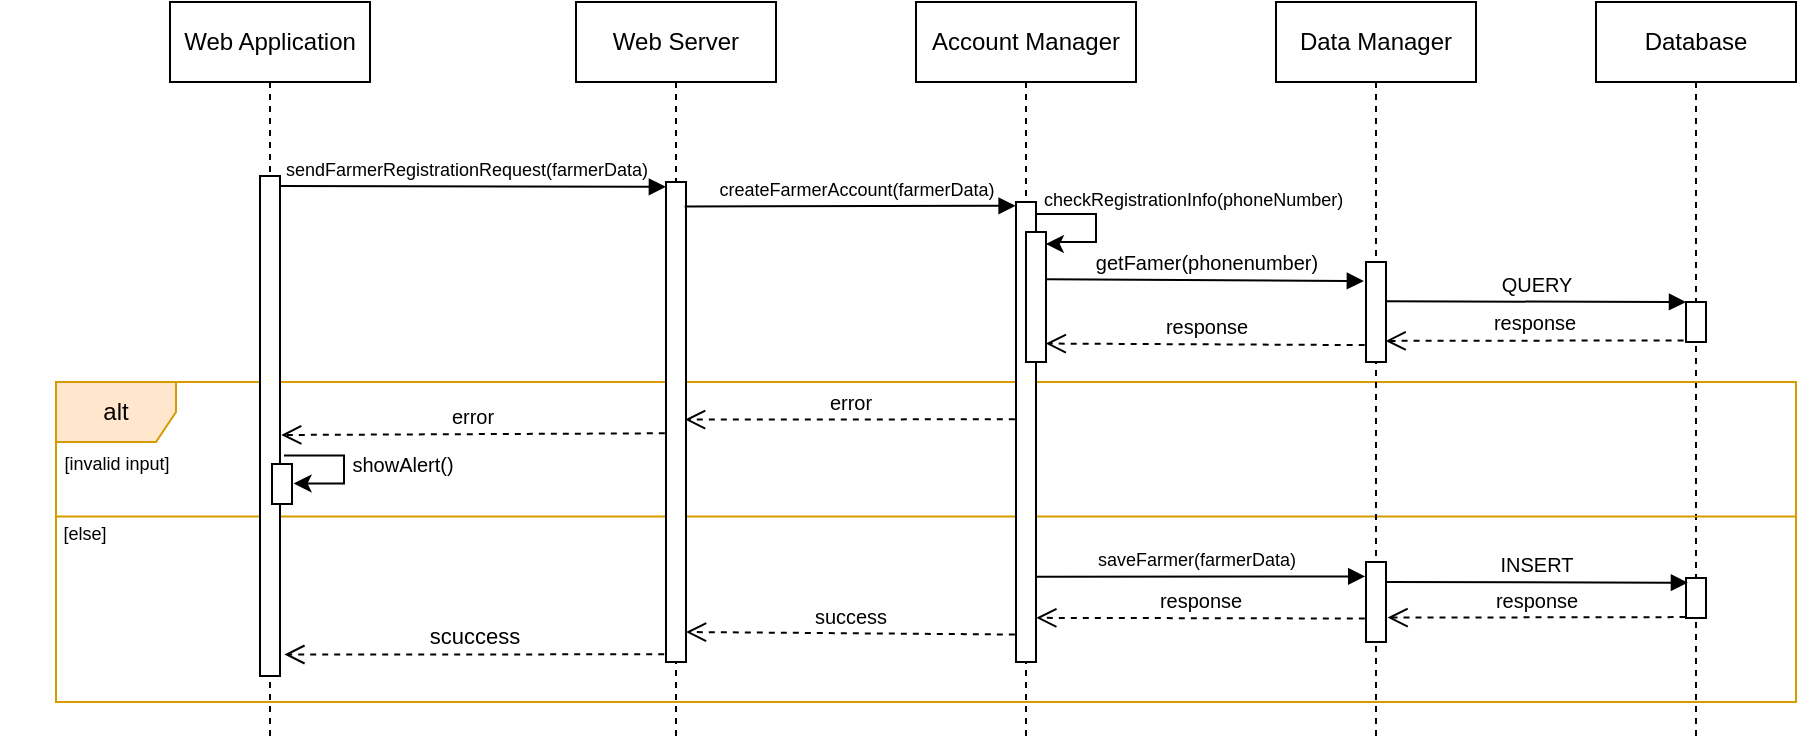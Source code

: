<mxfile version="16.1.2" type="device" pages="14"><diagram name="FM-registration-UC6" id="0783ab3e-0a74-02c8-0abd-f7b4e66b4bec"><mxGraphModel dx="2028" dy="695" grid="1" gridSize="10" guides="1" tooltips="1" connect="1" arrows="1" fold="1" page="1" pageScale="1" pageWidth="850" pageHeight="1100" background="none" math="0" shadow="0"><root><mxCell id="0"/><mxCell id="1" parent="0"/><mxCell id="XDLZIQwnX-Ox785KEh2l-9" value="Database" style="shape=umlLifeline;perimeter=lifelinePerimeter;whiteSpace=wrap;html=1;container=1;collapsible=0;recursiveResize=0;outlineConnect=0;" parent="1" vertex="1"><mxGeometry x="780" y="50" width="100" height="370" as="geometry"/></mxCell><mxCell id="Lhwjp3vvv-CEDBcAC0iq-21" value="alt" style="shape=umlFrame;whiteSpace=wrap;html=1;fillColor=#ffe6cc;strokeColor=#d79b00;" parent="XDLZIQwnX-Ox785KEh2l-9" vertex="1"><mxGeometry x="-770" y="190" width="870" height="160" as="geometry"/></mxCell><mxCell id="XDLZIQwnX-Ox785KEh2l-10" value="" style="html=1;points=[];perimeter=orthogonalPerimeter;" parent="XDLZIQwnX-Ox785KEh2l-9" vertex="1"><mxGeometry x="45" y="150" width="10" height="20" as="geometry"/></mxCell><mxCell id="XDLZIQwnX-Ox785KEh2l-11" value="" style="html=1;points=[];perimeter=orthogonalPerimeter;" parent="XDLZIQwnX-Ox785KEh2l-9" vertex="1"><mxGeometry x="45" y="288" width="10" height="20" as="geometry"/></mxCell><mxCell id="XDLZIQwnX-Ox785KEh2l-19" value="&lt;font size=&quot;1&quot;&gt;QUERY&lt;/font&gt;" style="html=1;verticalAlign=bottom;endArrow=block;rounded=0;entryX=-0.107;entryY=0.51;entryDx=0;entryDy=0;entryPerimeter=0;exitX=0.903;exitY=0.393;exitDx=0;exitDy=0;exitPerimeter=0;" parent="XDLZIQwnX-Ox785KEh2l-9" source="XDLZIQwnX-Ox785KEh2l-7" edge="1"><mxGeometry x="-0.001" relative="1" as="geometry"><mxPoint x="-113.78" y="149.18" as="sourcePoint"/><mxPoint x="45" y="150.0" as="targetPoint"/><mxPoint as="offset"/></mxGeometry></mxCell><mxCell id="XDLZIQwnX-Ox785KEh2l-28" value="" style="endArrow=none;html=1;rounded=0;fontSize=9;exitX=0;exitY=0.345;exitDx=0;exitDy=0;exitPerimeter=0;entryX=1;entryY=0.345;entryDx=0;entryDy=0;entryPerimeter=0;fillColor=#ffe6cc;strokeColor=#d79b00;" parent="XDLZIQwnX-Ox785KEh2l-9" edge="1"><mxGeometry width="50" height="50" relative="1" as="geometry"><mxPoint x="-770" y="257.2" as="sourcePoint"/><mxPoint x="100" y="257.2" as="targetPoint"/></mxGeometry></mxCell><mxCell id="Lhwjp3vvv-CEDBcAC0iq-2" value="Web Application" style="shape=umlLifeline;perimeter=lifelinePerimeter;whiteSpace=wrap;html=1;container=0;collapsible=0;recursiveResize=0;outlineConnect=0;" parent="1" vertex="1"><mxGeometry x="67" y="50" width="100" height="370" as="geometry"/></mxCell><mxCell id="Lhwjp3vvv-CEDBcAC0iq-3" value="Web Server" style="shape=umlLifeline;perimeter=lifelinePerimeter;whiteSpace=wrap;html=1;container=1;collapsible=0;recursiveResize=0;outlineConnect=0;" parent="1" vertex="1"><mxGeometry x="270" y="50" width="100" height="370" as="geometry"/></mxCell><mxCell id="Lhwjp3vvv-CEDBcAC0iq-4" value="" style="html=1;points=[];perimeter=orthogonalPerimeter;" parent="Lhwjp3vvv-CEDBcAC0iq-3" vertex="1"><mxGeometry x="45" y="90" width="10" height="240" as="geometry"/></mxCell><mxCell id="Lhwjp3vvv-CEDBcAC0iq-5" value="&lt;font style=&quot;font-size: 9px&quot;&gt;sendFarmerRegistrationRequest&lt;/font&gt;&lt;font style=&quot;font-size: 9px&quot;&gt;(farmerData&lt;/font&gt;&lt;font style=&quot;font-size: 9px&quot;&gt;)&lt;/font&gt;" style="html=1;verticalAlign=bottom;endArrow=block;rounded=0;entryX=-0.005;entryY=0.006;entryDx=0;entryDy=0;entryPerimeter=0;exitX=0.965;exitY=0.02;exitDx=0;exitDy=0;exitPerimeter=0;" parent="1" source="Lhwjp3vvv-CEDBcAC0iq-7" edge="1"><mxGeometry x="-0.038" relative="1" as="geometry"><mxPoint x="132" y="142.44" as="sourcePoint"/><mxPoint x="314.95" y="142.44" as="targetPoint"/><mxPoint as="offset"/></mxGeometry></mxCell><mxCell id="Lhwjp3vvv-CEDBcAC0iq-16" value="scuccess" style="html=1;verticalAlign=bottom;endArrow=open;dashed=1;endSize=8;exitX=-0.09;exitY=0.822;rounded=0;exitDx=0;exitDy=0;exitPerimeter=0;entryX=1.219;entryY=0.957;entryDx=0;entryDy=0;entryPerimeter=0;" parent="1" edge="1" target="Lhwjp3vvv-CEDBcAC0iq-7"><mxGeometry relative="1" as="geometry"><mxPoint x="117" y="376" as="targetPoint"/><mxPoint x="314.1" y="376.16" as="sourcePoint"/></mxGeometry></mxCell><mxCell id="Lhwjp3vvv-CEDBcAC0iq-7" value="" style="html=1;points=[];perimeter=orthogonalPerimeter;" parent="1" vertex="1"><mxGeometry x="112" y="137" width="10" height="250" as="geometry"/></mxCell><mxCell id="Lhwjp3vvv-CEDBcAC0iq-22" value="&lt;font style=&quot;font-size: 9px&quot;&gt;[invalid input]&lt;/font&gt;" style="text;html=1;strokeColor=none;fillColor=none;align=center;verticalAlign=middle;whiteSpace=wrap;rounded=0;" parent="1" vertex="1"><mxGeometry x="-2" y="265" width="85" height="30" as="geometry"/></mxCell><mxCell id="XDLZIQwnX-Ox785KEh2l-1" value="Account Manager" style="shape=umlLifeline;perimeter=lifelinePerimeter;whiteSpace=wrap;html=1;container=1;collapsible=0;recursiveResize=0;outlineConnect=0;" parent="1" vertex="1"><mxGeometry x="440" y="50" width="110" height="370" as="geometry"/></mxCell><mxCell id="XDLZIQwnX-Ox785KEh2l-2" value="" style="html=1;points=[];perimeter=orthogonalPerimeter;" parent="XDLZIQwnX-Ox785KEh2l-1" vertex="1"><mxGeometry x="50" y="100" width="10" height="230" as="geometry"/></mxCell><mxCell id="XDLZIQwnX-Ox785KEh2l-14" value="" style="html=1;points=[];perimeter=orthogonalPerimeter;" parent="XDLZIQwnX-Ox785KEh2l-1" vertex="1"><mxGeometry x="55" y="115" width="10" height="65" as="geometry"/></mxCell><mxCell id="XDLZIQwnX-Ox785KEh2l-16" value="" style="endArrow=classic;html=1;rounded=0;fontSize=9;entryX=0.995;entryY=0.092;entryDx=0;entryDy=0;entryPerimeter=0;edgeStyle=orthogonalEdgeStyle;endFill=1;" parent="XDLZIQwnX-Ox785KEh2l-1" source="XDLZIQwnX-Ox785KEh2l-2" target="XDLZIQwnX-Ox785KEh2l-14" edge="1"><mxGeometry width="50" height="50" relative="1" as="geometry"><mxPoint x="40" y="130" as="sourcePoint"/><mxPoint x="90" y="80" as="targetPoint"/><Array as="points"><mxPoint x="90" y="106"/><mxPoint x="90" y="120"/><mxPoint x="70" y="120"/><mxPoint x="65" y="121"/></Array></mxGeometry></mxCell><mxCell id="XDLZIQwnX-Ox785KEh2l-6" value="Data Manager" style="shape=umlLifeline;perimeter=lifelinePerimeter;whiteSpace=wrap;html=1;container=1;collapsible=0;recursiveResize=0;outlineConnect=0;" parent="1" vertex="1"><mxGeometry x="620" y="50" width="100" height="370" as="geometry"/></mxCell><mxCell id="XDLZIQwnX-Ox785KEh2l-7" value="" style="html=1;points=[];perimeter=orthogonalPerimeter;" parent="XDLZIQwnX-Ox785KEh2l-6" vertex="1"><mxGeometry x="45" y="130" width="10" height="50" as="geometry"/></mxCell><mxCell id="XDLZIQwnX-Ox785KEh2l-8" value="" style="html=1;points=[];perimeter=orthogonalPerimeter;" parent="XDLZIQwnX-Ox785KEh2l-6" vertex="1"><mxGeometry x="45" y="280" width="10" height="40" as="geometry"/></mxCell><mxCell id="XDLZIQwnX-Ox785KEh2l-12" value="&lt;font style=&quot;font-size: 9px&quot;&gt;&lt;font style=&quot;font-size: 9px&quot;&gt;&lt;font style=&quot;font-size: 9px&quot;&gt;createFarmerAccount(farmerData&lt;/font&gt;&lt;/font&gt;&lt;font style=&quot;font-size: 9px&quot;&gt;&lt;font style=&quot;font-size: 9px&quot;&gt;)&lt;/font&gt;&lt;/font&gt;&lt;/font&gt;" style="html=1;verticalAlign=bottom;endArrow=block;rounded=0;entryX=-0.021;entryY=0.004;entryDx=0;entryDy=0;entryPerimeter=0;exitX=0.932;exitY=0.051;exitDx=0;exitDy=0;exitPerimeter=0;" parent="1" source="Lhwjp3vvv-CEDBcAC0iq-4" edge="1"><mxGeometry x="0.036" relative="1" as="geometry"><mxPoint x="324.97" y="150.36" as="sourcePoint"/><mxPoint x="489.79" y="151.92" as="targetPoint"/><mxPoint as="offset"/></mxGeometry></mxCell><mxCell id="XDLZIQwnX-Ox785KEh2l-17" value="&lt;font size=&quot;1&quot;&gt;getFamer(phonenumber)&lt;/font&gt;" style="html=1;verticalAlign=bottom;endArrow=block;rounded=0;entryX=-0.107;entryY=0.51;entryDx=0;entryDy=0;entryPerimeter=0;exitX=1.015;exitY=0.742;exitDx=0;exitDy=0;exitPerimeter=0;" parent="1" edge="1"><mxGeometry x="-0.001" relative="1" as="geometry"><mxPoint x="505.15" y="188.68" as="sourcePoint"/><mxPoint x="663.93" y="189.5" as="targetPoint"/><mxPoint as="offset"/></mxGeometry></mxCell><mxCell id="XDLZIQwnX-Ox785KEh2l-18" value="&lt;span style=&quot;color: rgb(0 , 0 , 0) ; font-family: &amp;#34;helvetica&amp;#34; ; font-style: normal ; font-weight: 400 ; letter-spacing: normal ; text-align: center ; text-indent: 0px ; text-transform: none ; word-spacing: 0px ; background-color: rgb(255 , 255 , 255) ; display: inline ; float: none&quot;&gt;&lt;font style=&quot;font-size: 9px&quot;&gt;checkRegistrationInfo(&lt;span lang=&quot;EN-US&quot; style=&quot;font-family: &amp;#34;helvetica&amp;#34; ; line-height: 9.63px&quot;&gt;phoneNumbe&lt;/span&gt;&lt;span lang=&quot;EN-US&quot; style=&quot;font-family: &amp;#34;helvetica&amp;#34; ; line-height: 9.63px&quot;&gt;r&lt;/span&gt;)&lt;/font&gt;&lt;/span&gt;" style="text;whiteSpace=wrap;html=1;fontSize=9;" parent="1" vertex="1"><mxGeometry x="502" y="137" width="140" height="20" as="geometry"/></mxCell><mxCell id="XDLZIQwnX-Ox785KEh2l-20" value="&lt;font style=&quot;font-size: 10px&quot;&gt;response&lt;/font&gt;" style="html=1;verticalAlign=bottom;endArrow=open;dashed=1;endSize=8;rounded=0;entryX=0.98;entryY=0.789;entryDx=0;entryDy=0;entryPerimeter=0;exitX=-0.021;exitY=1.06;exitDx=0;exitDy=0;exitPerimeter=0;" parent="1" target="XDLZIQwnX-Ox785KEh2l-7" edge="1"><mxGeometry relative="1" as="geometry"><mxPoint x="674.82" y="217.4" as="targetPoint"/><mxPoint x="823.79" y="219.2" as="sourcePoint"/></mxGeometry></mxCell><mxCell id="XDLZIQwnX-Ox785KEh2l-22" value="&lt;font style=&quot;font-size: 10px&quot;&gt;response&lt;/font&gt;" style="html=1;verticalAlign=bottom;endArrow=open;dashed=1;endSize=8;rounded=0;exitX=-0.067;exitY=0.831;exitDx=0;exitDy=0;exitPerimeter=0;entryX=0.988;entryY=0.858;entryDx=0;entryDy=0;entryPerimeter=0;" parent="1" source="XDLZIQwnX-Ox785KEh2l-7" target="XDLZIQwnX-Ox785KEh2l-14" edge="1"><mxGeometry relative="1" as="geometry"><mxPoint x="500" y="222" as="targetPoint"/><mxPoint x="658.99" y="220.0" as="sourcePoint"/></mxGeometry></mxCell><mxCell id="XDLZIQwnX-Ox785KEh2l-23" value="&lt;font style=&quot;font-size: 10px&quot;&gt;error&lt;/font&gt;" style="html=1;verticalAlign=bottom;endArrow=open;dashed=1;endSize=8;rounded=0;exitX=-0.067;exitY=0.831;exitDx=0;exitDy=0;exitPerimeter=0;entryX=0.953;entryY=0.495;entryDx=0;entryDy=0;entryPerimeter=0;" parent="1" target="Lhwjp3vvv-CEDBcAC0iq-4" edge="1"><mxGeometry relative="1" as="geometry"><mxPoint x="325.0" y="257.36" as="targetPoint"/><mxPoint x="489.41" y="258.63" as="sourcePoint"/></mxGeometry></mxCell><mxCell id="XDLZIQwnX-Ox785KEh2l-24" value="&lt;font style=&quot;font-size: 10px&quot;&gt;error&lt;/font&gt;" style="html=1;verticalAlign=bottom;endArrow=open;dashed=1;endSize=8;rounded=0;exitX=-0.067;exitY=0.831;exitDx=0;exitDy=0;exitPerimeter=0;entryX=1.06;entryY=0.518;entryDx=0;entryDy=0;entryPerimeter=0;" parent="1" target="Lhwjp3vvv-CEDBcAC0iq-7" edge="1"><mxGeometry relative="1" as="geometry"><mxPoint x="150.0" y="264.37" as="targetPoint"/><mxPoint x="314.41" y="265.64" as="sourcePoint"/></mxGeometry></mxCell><mxCell id="XDLZIQwnX-Ox785KEh2l-25" value="" style="html=1;points=[];perimeter=orthogonalPerimeter;" parent="1" vertex="1"><mxGeometry x="118" y="281" width="10" height="20" as="geometry"/></mxCell><mxCell id="XDLZIQwnX-Ox785KEh2l-26" value="" style="endArrow=classic;html=1;rounded=0;fontSize=9;entryX=0.978;entryY=0.131;entryDx=0;entryDy=0;entryPerimeter=0;edgeStyle=orthogonalEdgeStyle;endFill=1;" parent="1" edge="1"><mxGeometry width="50" height="50" relative="1" as="geometry"><mxPoint x="124" y="276.76" as="sourcePoint"/><mxPoint x="128.78" y="291.0" as="targetPoint"/><Array as="points"><mxPoint x="154" y="276.76"/><mxPoint x="154" y="290.76"/><mxPoint x="129" y="290.76"/></Array></mxGeometry></mxCell><mxCell id="XDLZIQwnX-Ox785KEh2l-27" value="showAlert()" style="text;html=1;align=center;verticalAlign=middle;resizable=0;points=[];autosize=1;strokeColor=none;fillColor=none;fontSize=10;" parent="1" vertex="1"><mxGeometry x="148" y="271" width="70" height="20" as="geometry"/></mxCell><mxCell id="XDLZIQwnX-Ox785KEh2l-29" value="&lt;font style=&quot;font-size: 9px&quot;&gt;saveFarmer&lt;font style=&quot;font-size: 9px&quot;&gt;(farmerData&lt;/font&gt;&lt;font style=&quot;font-size: 9px&quot;&gt;)&lt;/font&gt;&lt;/font&gt;" style="html=1;verticalAlign=bottom;endArrow=block;rounded=0;entryX=0.061;entryY=0.031;entryDx=0;entryDy=0;entryPerimeter=0;exitX=1.064;exitY=0.745;exitDx=0;exitDy=0;exitPerimeter=0;" parent="1" edge="1"><mxGeometry x="-0.026" relative="1" as="geometry"><mxPoint x="499.64" y="337.35" as="sourcePoint"/><mxPoint x="664.61" y="337.24" as="targetPoint"/><mxPoint as="offset"/></mxGeometry></mxCell><mxCell id="XDLZIQwnX-Ox785KEh2l-31" value="&lt;font size=&quot;1&quot;&gt;INSERT&lt;/font&gt;" style="html=1;verticalAlign=bottom;endArrow=block;rounded=0;entryX=-0.107;entryY=0.51;entryDx=0;entryDy=0;entryPerimeter=0;exitX=0.903;exitY=0.393;exitDx=0;exitDy=0;exitPerimeter=0;" parent="1" edge="1"><mxGeometry x="-0.001" relative="1" as="geometry"><mxPoint x="675" y="340" as="sourcePoint"/><mxPoint x="825.97" y="340.35" as="targetPoint"/><mxPoint as="offset"/></mxGeometry></mxCell><mxCell id="XDLZIQwnX-Ox785KEh2l-32" value="&lt;font style=&quot;font-size: 10px&quot;&gt;response&lt;/font&gt;" style="html=1;verticalAlign=bottom;endArrow=open;dashed=1;endSize=8;rounded=0;entryX=0.98;entryY=0.789;entryDx=0;entryDy=0;entryPerimeter=0;exitX=-0.021;exitY=1.06;exitDx=0;exitDy=0;exitPerimeter=0;" parent="1" edge="1"><mxGeometry relative="1" as="geometry"><mxPoint x="675.77" y="357.8" as="targetPoint"/><mxPoint x="824.76" y="357.55" as="sourcePoint"/></mxGeometry></mxCell><mxCell id="XDLZIQwnX-Ox785KEh2l-33" value="&lt;font style=&quot;font-size: 10px&quot;&gt;response&lt;/font&gt;" style="html=1;verticalAlign=bottom;endArrow=open;dashed=1;endSize=8;rounded=0;exitX=-0.067;exitY=0.831;exitDx=0;exitDy=0;exitPerimeter=0;entryX=1.014;entryY=0.904;entryDx=0;entryDy=0;entryPerimeter=0;" parent="1" target="XDLZIQwnX-Ox785KEh2l-2" edge="1"><mxGeometry relative="1" as="geometry"><mxPoint x="500.0" y="357" as="targetPoint"/><mxPoint x="664.41" y="358.27" as="sourcePoint"/></mxGeometry></mxCell><mxCell id="XDLZIQwnX-Ox785KEh2l-35" value="&lt;font style=&quot;font-size: 10px&quot;&gt;success&lt;/font&gt;" style="html=1;verticalAlign=bottom;endArrow=open;dashed=1;endSize=8;rounded=0;exitX=-0.067;exitY=0.831;exitDx=0;exitDy=0;exitPerimeter=0;entryX=0.992;entryY=0.251;entryDx=0;entryDy=0;entryPerimeter=0;" parent="1" edge="1"><mxGeometry relative="1" as="geometry"><mxPoint x="325" y="365.0" as="targetPoint"/><mxPoint x="489.41" y="366.27" as="sourcePoint"/></mxGeometry></mxCell><mxCell id="XDLZIQwnX-Ox785KEh2l-36" value="&lt;font style=&quot;font-size: 9px&quot;&gt;[else]&lt;/font&gt;" style="text;html=1;strokeColor=none;fillColor=none;align=center;verticalAlign=middle;whiteSpace=wrap;rounded=0;" parent="1" vertex="1"><mxGeometry x="-18" y="300" width="85" height="30" as="geometry"/></mxCell></root></mxGraphModel></diagram><diagram id="tL58OBKIGHSdcmft7lmy" name="FM-Login-UC7"><mxGraphModel dx="2005" dy="695" grid="1" gridSize="10" guides="1" tooltips="1" connect="1" arrows="1" fold="1" page="1" pageScale="1" pageWidth="827" pageHeight="1169" math="0" shadow="0"><root><mxCell id="GGk6Nbap_ANoVzz1l16p-0"/><mxCell id="GGk6Nbap_ANoVzz1l16p-1" parent="GGk6Nbap_ANoVzz1l16p-0"/><mxCell id="GGk6Nbap_ANoVzz1l16p-2" value="" style="endArrow=none;html=1;rounded=0;fontSize=9;exitX=0;exitY=0.345;exitDx=0;exitDy=0;exitPerimeter=0;entryX=1;entryY=0.345;entryDx=0;entryDy=0;entryPerimeter=0;fillColor=#ffe6cc;strokeColor=#d79b00;" parent="GGk6Nbap_ANoVzz1l16p-1" source="GGk6Nbap_ANoVzz1l16p-3" target="GGk6Nbap_ANoVzz1l16p-3" edge="1"><mxGeometry width="50" height="50" relative="1" as="geometry"><mxPoint x="420" y="380" as="sourcePoint"/><mxPoint x="470" y="330" as="targetPoint"/></mxGeometry></mxCell><mxCell id="GGk6Nbap_ANoVzz1l16p-3" value="alt" style="shape=umlFrame;whiteSpace=wrap;html=1;fillColor=#ffe6cc;strokeColor=#d79b00;" parent="GGk6Nbap_ANoVzz1l16p-1" vertex="1"><mxGeometry x="10" y="240" width="870" height="160" as="geometry"/></mxCell><mxCell id="GGk6Nbap_ANoVzz1l16p-4" value="Web Application" style="shape=umlLifeline;perimeter=lifelinePerimeter;whiteSpace=wrap;html=1;container=0;collapsible=0;recursiveResize=0;outlineConnect=0;" parent="GGk6Nbap_ANoVzz1l16p-1" vertex="1"><mxGeometry x="80" y="50" width="100" height="370" as="geometry"/></mxCell><mxCell id="GGk6Nbap_ANoVzz1l16p-5" value="Web Server" style="shape=umlLifeline;perimeter=lifelinePerimeter;whiteSpace=wrap;html=1;container=1;collapsible=0;recursiveResize=0;outlineConnect=0;" parent="GGk6Nbap_ANoVzz1l16p-1" vertex="1"><mxGeometry x="270" y="50" width="100" height="370" as="geometry"/></mxCell><mxCell id="GGk6Nbap_ANoVzz1l16p-6" value="" style="html=1;points=[];perimeter=orthogonalPerimeter;" parent="GGk6Nbap_ANoVzz1l16p-5" vertex="1"><mxGeometry x="45" y="90" width="10" height="240" as="geometry"/></mxCell><mxCell id="GGk6Nbap_ANoVzz1l16p-7" value="&lt;font style=&quot;font-size: 9px&quot;&gt;sendLoginFarmerRequest&lt;br&gt;(phoneNumber, pwd)&lt;/font&gt;" style="html=1;verticalAlign=bottom;endArrow=block;rounded=0;entryX=-0.005;entryY=0.006;entryDx=0;entryDy=0;entryPerimeter=0;" parent="GGk6Nbap_ANoVzz1l16p-1" source="GGk6Nbap_ANoVzz1l16p-9" target="GGk6Nbap_ANoVzz1l16p-6" edge="1"><mxGeometry relative="1" as="geometry"><mxPoint x="145" y="140" as="sourcePoint"/><mxPoint x="480" y="140" as="targetPoint"/></mxGeometry></mxCell><mxCell id="GGk6Nbap_ANoVzz1l16p-8" value="farmerHomePage" style="html=1;verticalAlign=bottom;endArrow=open;dashed=1;endSize=8;exitX=-0.09;exitY=0.822;rounded=0;exitDx=0;exitDy=0;exitPerimeter=0;" parent="GGk6Nbap_ANoVzz1l16p-1" edge="1"><mxGeometry relative="1" as="geometry"><mxPoint x="135" y="376" as="targetPoint"/><mxPoint x="314.1" y="376.16" as="sourcePoint"/></mxGeometry></mxCell><mxCell id="GGk6Nbap_ANoVzz1l16p-9" value="" style="html=1;points=[];perimeter=orthogonalPerimeter;" parent="GGk6Nbap_ANoVzz1l16p-1" vertex="1"><mxGeometry x="125" y="140" width="10" height="250" as="geometry"/></mxCell><mxCell id="GGk6Nbap_ANoVzz1l16p-10" value="&lt;font style=&quot;font-size: 9px&quot;&gt;[invalid input]&lt;/font&gt;" style="text;html=1;strokeColor=none;fillColor=none;align=center;verticalAlign=middle;whiteSpace=wrap;rounded=0;" parent="GGk6Nbap_ANoVzz1l16p-1" vertex="1"><mxGeometry x="-2" y="265" width="85" height="30" as="geometry"/></mxCell><mxCell id="GGk6Nbap_ANoVzz1l16p-11" value="Account Manager" style="shape=umlLifeline;perimeter=lifelinePerimeter;whiteSpace=wrap;html=1;container=1;collapsible=0;recursiveResize=0;outlineConnect=0;" parent="GGk6Nbap_ANoVzz1l16p-1" vertex="1"><mxGeometry x="440" y="50" width="110" height="370" as="geometry"/></mxCell><mxCell id="GGk6Nbap_ANoVzz1l16p-12" value="" style="html=1;points=[];perimeter=orthogonalPerimeter;" parent="GGk6Nbap_ANoVzz1l16p-11" vertex="1"><mxGeometry x="50" y="100" width="10" height="230" as="geometry"/></mxCell><mxCell id="GGk6Nbap_ANoVzz1l16p-15" value="Data Manager" style="shape=umlLifeline;perimeter=lifelinePerimeter;whiteSpace=wrap;html=1;container=1;collapsible=0;recursiveResize=0;outlineConnect=0;" parent="GGk6Nbap_ANoVzz1l16p-1" vertex="1"><mxGeometry x="620" y="50" width="100" height="370" as="geometry"/></mxCell><mxCell id="GGk6Nbap_ANoVzz1l16p-16" value="" style="html=1;points=[];perimeter=orthogonalPerimeter;" parent="GGk6Nbap_ANoVzz1l16p-15" vertex="1"><mxGeometry x="45" y="110" width="10" height="30" as="geometry"/></mxCell><mxCell id="GGk6Nbap_ANoVzz1l16p-18" value="Database" style="shape=umlLifeline;perimeter=lifelinePerimeter;whiteSpace=wrap;html=1;container=1;collapsible=0;recursiveResize=0;outlineConnect=0;" parent="GGk6Nbap_ANoVzz1l16p-1" vertex="1"><mxGeometry x="780" y="50" width="100" height="370" as="geometry"/></mxCell><mxCell id="GGk6Nbap_ANoVzz1l16p-19" value="" style="html=1;points=[];perimeter=orthogonalPerimeter;" parent="GGk6Nbap_ANoVzz1l16p-18" vertex="1"><mxGeometry x="45" y="120" width="10" height="20" as="geometry"/></mxCell><mxCell id="GGk6Nbap_ANoVzz1l16p-22" value="&lt;font style=&quot;font-size: 9px&quot;&gt;&lt;font style=&quot;font-size: 9px&quot;&gt;authenicateFarmer(phoneNumber, pwd&lt;/font&gt;&lt;font style=&quot;font-size: 9px&quot;&gt;)&lt;/font&gt;&lt;/font&gt;" style="html=1;verticalAlign=bottom;endArrow=block;rounded=0;exitX=0.965;exitY=0.048;exitDx=0;exitDy=0;exitPerimeter=0;" parent="GGk6Nbap_ANoVzz1l16p-1" source="GGk6Nbap_ANoVzz1l16p-6" edge="1"><mxGeometry x="0.032" y="2" relative="1" as="geometry"><mxPoint x="330" y="151" as="sourcePoint"/><mxPoint x="490" y="152" as="targetPoint"/><mxPoint as="offset"/></mxGeometry></mxCell><mxCell id="GGk6Nbap_ANoVzz1l16p-23" value="&lt;span style=&quot;font-family: &amp;#34;helvetica&amp;#34; ; font-size: 9px&quot;&gt;checkFarmer(&lt;/span&gt;&lt;span style=&quot;font-family: &amp;#34;helvetica&amp;#34; ; font-size: 9px&quot;&gt;phoneNumber, pwd&lt;/span&gt;&lt;span style=&quot;font-family: &amp;#34;helvetica&amp;#34; ; font-size: 9px&quot;&gt;)&lt;/span&gt;" style="html=1;verticalAlign=bottom;endArrow=block;rounded=0;entryX=0.011;entryY=0.033;entryDx=0;entryDy=0;entryPerimeter=0;exitX=1.021;exitY=0.05;exitDx=0;exitDy=0;exitPerimeter=0;" parent="GGk6Nbap_ANoVzz1l16p-1" source="GGk6Nbap_ANoVzz1l16p-12" target="GGk6Nbap_ANoVzz1l16p-16" edge="1"><mxGeometry x="-0.001" relative="1" as="geometry"><mxPoint x="505.15" y="188.68" as="sourcePoint"/><mxPoint x="663.93" y="189.5" as="targetPoint"/><mxPoint as="offset"/></mxGeometry></mxCell><mxCell id="GGk6Nbap_ANoVzz1l16p-25" value="&lt;font style=&quot;font-size: 10px&quot;&gt;response&lt;/font&gt;" style="html=1;verticalAlign=bottom;endArrow=open;dashed=1;endSize=8;rounded=0;entryX=0.971;entryY=0.926;entryDx=0;entryDy=0;entryPerimeter=0;exitX=0.01;exitY=0.937;exitDx=0;exitDy=0;exitPerimeter=0;" parent="GGk6Nbap_ANoVzz1l16p-1" source="GGk6Nbap_ANoVzz1l16p-19" target="GGk6Nbap_ANoVzz1l16p-16" edge="1"><mxGeometry relative="1" as="geometry"><mxPoint x="674.82" y="217.4" as="targetPoint"/><mxPoint x="823.79" y="219.2" as="sourcePoint"/></mxGeometry></mxCell><mxCell id="GGk6Nbap_ANoVzz1l16p-26" value="&lt;font style=&quot;font-size: 10px&quot;&gt;response&lt;/font&gt;" style="html=1;verticalAlign=bottom;endArrow=open;dashed=1;endSize=8;rounded=0;exitX=-0.211;exitY=0.887;exitDx=0;exitDy=0;exitPerimeter=0;entryX=1.022;entryY=0.152;entryDx=0;entryDy=0;entryPerimeter=0;" parent="GGk6Nbap_ANoVzz1l16p-1" source="GGk6Nbap_ANoVzz1l16p-16" target="GGk6Nbap_ANoVzz1l16p-12" edge="1"><mxGeometry relative="1" as="geometry"><mxPoint x="500" y="222" as="targetPoint"/><mxPoint x="658.99" y="220.0" as="sourcePoint"/></mxGeometry></mxCell><mxCell id="GGk6Nbap_ANoVzz1l16p-27" value="&lt;font style=&quot;font-size: 10px&quot;&gt;error&lt;/font&gt;" style="html=1;verticalAlign=bottom;endArrow=open;dashed=1;endSize=8;rounded=0;exitX=-0.067;exitY=0.831;exitDx=0;exitDy=0;exitPerimeter=0;entryX=0.953;entryY=0.495;entryDx=0;entryDy=0;entryPerimeter=0;" parent="GGk6Nbap_ANoVzz1l16p-1" target="GGk6Nbap_ANoVzz1l16p-6" edge="1"><mxGeometry relative="1" as="geometry"><mxPoint x="325.0" y="257.36" as="targetPoint"/><mxPoint x="489.41" y="258.63" as="sourcePoint"/></mxGeometry></mxCell><mxCell id="GGk6Nbap_ANoVzz1l16p-28" value="&lt;font style=&quot;font-size: 10px&quot;&gt;error&lt;/font&gt;" style="html=1;verticalAlign=bottom;endArrow=open;dashed=1;endSize=8;rounded=0;exitX=-0.067;exitY=0.831;exitDx=0;exitDy=0;exitPerimeter=0;entryX=0.976;entryY=0.498;entryDx=0;entryDy=0;entryPerimeter=0;" parent="GGk6Nbap_ANoVzz1l16p-1" target="GGk6Nbap_ANoVzz1l16p-9" edge="1"><mxGeometry relative="1" as="geometry"><mxPoint x="150.0" y="264.37" as="targetPoint"/><mxPoint x="314.41" y="265.64" as="sourcePoint"/></mxGeometry></mxCell><mxCell id="GGk6Nbap_ANoVzz1l16p-36" value="&lt;font style=&quot;font-size: 10px&quot;&gt;success&lt;/font&gt;" style="html=1;verticalAlign=bottom;endArrow=open;dashed=1;endSize=8;rounded=0;exitX=-0.067;exitY=0.831;exitDx=0;exitDy=0;exitPerimeter=0;entryX=0.992;entryY=0.251;entryDx=0;entryDy=0;entryPerimeter=0;" parent="GGk6Nbap_ANoVzz1l16p-1" edge="1"><mxGeometry relative="1" as="geometry"><mxPoint x="325" y="365" as="targetPoint"/><mxPoint x="489.41" y="366.27" as="sourcePoint"/></mxGeometry></mxCell><mxCell id="GGk6Nbap_ANoVzz1l16p-37" value="&lt;font style=&quot;font-size: 9px&quot;&gt;[else]&lt;/font&gt;" style="text;html=1;strokeColor=none;fillColor=none;align=center;verticalAlign=middle;whiteSpace=wrap;rounded=0;" parent="GGk6Nbap_ANoVzz1l16p-1" vertex="1"><mxGeometry x="-18" y="291" width="85" height="30" as="geometry"/></mxCell><mxCell id="GGk6Nbap_ANoVzz1l16p-21" value="&lt;font size=&quot;1&quot;&gt;QUERY&lt;/font&gt;" style="html=1;verticalAlign=bottom;endArrow=block;rounded=0;exitX=1.002;exitY=0.337;exitDx=0;exitDy=0;exitPerimeter=0;entryX=-0.044;entryY=0.03;entryDx=0;entryDy=0;entryPerimeter=0;" parent="GGk6Nbap_ANoVzz1l16p-1" source="GGk6Nbap_ANoVzz1l16p-16" target="GGk6Nbap_ANoVzz1l16p-19" edge="1"><mxGeometry x="-0.001" relative="1" as="geometry"><mxPoint x="666.22" y="199.18" as="sourcePoint"/><mxPoint x="825" y="200" as="targetPoint"/><mxPoint as="offset"/></mxGeometry></mxCell></root></mxGraphModel></diagram><diagram id="lwACg-wldhMSPDFfLGVP" name="FM-Search-UC8"><mxGraphModel dx="1422" dy="839" grid="1" gridSize="10" guides="1" tooltips="1" connect="1" arrows="1" fold="1" page="1" pageScale="1" pageWidth="827" pageHeight="1169" math="0" shadow="0"><root><mxCell id="1y9Ml2lyvJlFZldqrlhE-0"/><mxCell id="1y9Ml2lyvJlFZldqrlhE-1" parent="1y9Ml2lyvJlFZldqrlhE-0"/><mxCell id="W7Am06LFCcFVXK4rWaxu-0" value="opt" style="shape=umlFrame;whiteSpace=wrap;html=1;fillColor=#dae8fc;strokeColor=#6c8ebf;" vertex="1" parent="1y9Ml2lyvJlFZldqrlhE-1"><mxGeometry x="414" y="354" width="806" height="70" as="geometry"/></mxCell><mxCell id="W7Am06LFCcFVXK4rWaxu-1" value="Web Application" style="shape=umlLifeline;perimeter=lifelinePerimeter;whiteSpace=wrap;html=1;container=0;collapsible=0;recursiveResize=0;outlineConnect=0;" vertex="1" parent="1y9Ml2lyvJlFZldqrlhE-1"><mxGeometry x="80" y="50" width="100" height="520" as="geometry"/></mxCell><mxCell id="W7Am06LFCcFVXK4rWaxu-2" value="Web Server" style="shape=umlLifeline;perimeter=lifelinePerimeter;whiteSpace=wrap;html=1;container=1;collapsible=0;recursiveResize=0;outlineConnect=0;" vertex="1" parent="1y9Ml2lyvJlFZldqrlhE-1"><mxGeometry x="270" y="50" width="100" height="490" as="geometry"/></mxCell><mxCell id="W7Am06LFCcFVXK4rWaxu-3" value="" style="html=1;points=[];perimeter=orthogonalPerimeter;" vertex="1" parent="W7Am06LFCcFVXK4rWaxu-2"><mxGeometry x="45" y="90" width="10" height="70" as="geometry"/></mxCell><mxCell id="W7Am06LFCcFVXK4rWaxu-4" value="" style="html=1;points=[];perimeter=orthogonalPerimeter;" vertex="1" parent="W7Am06LFCcFVXK4rWaxu-2"><mxGeometry x="45" y="230" width="10" height="210" as="geometry"/></mxCell><mxCell id="W7Am06LFCcFVXK4rWaxu-5" value="&lt;font style=&quot;font-size: 11px&quot;&gt;sendSearch(location, productType)&lt;/font&gt;" style="html=1;verticalAlign=bottom;endArrow=block;rounded=0;entryX=-0.005;entryY=0.006;entryDx=0;entryDy=0;entryPerimeter=0;" edge="1" parent="W7Am06LFCcFVXK4rWaxu-2"><mxGeometry relative="1" as="geometry"><mxPoint x="-134.95" y="240.0" as="sourcePoint"/><mxPoint x="45.0" y="240.0" as="targetPoint"/></mxGeometry></mxCell><mxCell id="W7Am06LFCcFVXK4rWaxu-6" value="&lt;font style=&quot;font-size: 11px&quot;&gt;sendSearchPageRequest()&lt;/font&gt;" style="html=1;verticalAlign=bottom;endArrow=block;rounded=0;entryX=-0.005;entryY=0.006;entryDx=0;entryDy=0;entryPerimeter=0;" edge="1" parent="1y9Ml2lyvJlFZldqrlhE-1" source="W7Am06LFCcFVXK4rWaxu-7" target="W7Am06LFCcFVXK4rWaxu-3"><mxGeometry relative="1" as="geometry"><mxPoint x="145" y="140" as="sourcePoint"/><mxPoint x="480" y="140" as="targetPoint"/></mxGeometry></mxCell><mxCell id="W7Am06LFCcFVXK4rWaxu-7" value="" style="html=1;points=[];perimeter=orthogonalPerimeter;" vertex="1" parent="1y9Ml2lyvJlFZldqrlhE-1"><mxGeometry x="125" y="140" width="10" height="350" as="geometry"/></mxCell><mxCell id="W7Am06LFCcFVXK4rWaxu-8" value="Search Manager" style="shape=umlLifeline;perimeter=lifelinePerimeter;whiteSpace=wrap;html=1;container=1;collapsible=0;recursiveResize=0;outlineConnect=0;" vertex="1" parent="1y9Ml2lyvJlFZldqrlhE-1"><mxGeometry x="440" y="50" width="110" height="490" as="geometry"/></mxCell><mxCell id="W7Am06LFCcFVXK4rWaxu-9" value="" style="html=1;points=[];perimeter=orthogonalPerimeter;" vertex="1" parent="W7Am06LFCcFVXK4rWaxu-8"><mxGeometry x="50" y="90" width="10" height="60" as="geometry"/></mxCell><mxCell id="W7Am06LFCcFVXK4rWaxu-10" value="&lt;font style=&quot;font-size: 11px&quot;&gt;getSearchPage()&lt;/font&gt;" style="html=1;verticalAlign=bottom;endArrow=block;rounded=0;exitX=1.013;exitY=0.157;exitDx=0;exitDy=0;exitPerimeter=0;" edge="1" parent="W7Am06LFCcFVXK4rWaxu-8" source="W7Am06LFCcFVXK4rWaxu-3"><mxGeometry relative="1" as="geometry"><mxPoint x="-110" y="100" as="sourcePoint"/><mxPoint x="50" y="100" as="targetPoint"/></mxGeometry></mxCell><mxCell id="W7Am06LFCcFVXK4rWaxu-11" value="" style="html=1;points=[];perimeter=orthogonalPerimeter;" vertex="1" parent="W7Am06LFCcFVXK4rWaxu-8"><mxGeometry x="50" y="240" width="10" height="200" as="geometry"/></mxCell><mxCell id="W7Am06LFCcFVXK4rWaxu-12" value="&lt;font style=&quot;font-size: 11px&quot;&gt;search(location, productType)&lt;/font&gt;" style="html=1;verticalAlign=bottom;endArrow=block;rounded=0;" edge="1" parent="W7Am06LFCcFVXK4rWaxu-8"><mxGeometry relative="1" as="geometry"><mxPoint x="-116.0" y="250" as="sourcePoint"/><mxPoint x="50" y="250" as="targetPoint"/></mxGeometry></mxCell><mxCell id="W7Am06LFCcFVXK4rWaxu-13" value="searchResult" style="html=1;verticalAlign=bottom;endArrow=open;dashed=1;endSize=8;rounded=0;" edge="1" parent="W7Am06LFCcFVXK4rWaxu-8"><mxGeometry relative="1" as="geometry"><mxPoint x="-116" y="400" as="targetPoint"/><mxPoint x="50" y="400" as="sourcePoint"/></mxGeometry></mxCell><mxCell id="W7Am06LFCcFVXK4rWaxu-14" value="Geospatial Data Manager" style="shape=umlLifeline;perimeter=lifelinePerimeter;whiteSpace=wrap;html=1;container=1;collapsible=0;recursiveResize=0;outlineConnect=0;" vertex="1" parent="1y9Ml2lyvJlFZldqrlhE-1"><mxGeometry x="620" y="50" width="100" height="500" as="geometry"/></mxCell><mxCell id="W7Am06LFCcFVXK4rWaxu-15" value="" style="html=1;points=[];perimeter=orthogonalPerimeter;" vertex="1" parent="W7Am06LFCcFVXK4rWaxu-14"><mxGeometry x="45" y="101.5" width="10" height="38.5" as="geometry"/></mxCell><mxCell id="W7Am06LFCcFVXK4rWaxu-16" value="" style="html=1;points=[];perimeter=orthogonalPerimeter;" vertex="1" parent="W7Am06LFCcFVXK4rWaxu-14"><mxGeometry x="45" y="250" width="10" height="110" as="geometry"/></mxCell><mxCell id="W7Am06LFCcFVXK4rWaxu-17" value="&lt;font style=&quot;font-size: 11px&quot;&gt;getWeather(location)&lt;/font&gt;" style="html=1;verticalAlign=bottom;endArrow=block;rounded=0;exitX=0.873;exitY=0.199;exitDx=0;exitDy=0;exitPerimeter=0;entryX=0.026;entryY=0.077;entryDx=0;entryDy=0;entryPerimeter=0;" edge="1" parent="W7Am06LFCcFVXK4rWaxu-14"><mxGeometry relative="1" as="geometry"><mxPoint x="-120.26" y="258.97" as="sourcePoint"/><mxPoint x="45" y="257.999" as="targetPoint"/></mxGeometry></mxCell><mxCell id="W7Am06LFCcFVXK4rWaxu-18" value="&lt;span lang=&quot;EN-US&quot; style=&quot;line-height: 107%&quot;&gt;Google&lt;br/&gt;Maps System&lt;/span&gt;" style="shape=umlLifeline;perimeter=lifelinePerimeter;whiteSpace=wrap;html=1;container=1;collapsible=0;recursiveResize=0;outlineConnect=0;" vertex="1" parent="1y9Ml2lyvJlFZldqrlhE-1"><mxGeometry x="780" y="50" width="100" height="500" as="geometry"/></mxCell><mxCell id="W7Am06LFCcFVXK4rWaxu-19" value="" style="html=1;points=[];perimeter=orthogonalPerimeter;" vertex="1" parent="W7Am06LFCcFVXK4rWaxu-18"><mxGeometry x="45" y="175" width="10" height="45" as="geometry"/></mxCell><mxCell id="W7Am06LFCcFVXK4rWaxu-20" value="&lt;span style=&quot;font-size: 10px&quot;&gt;location&lt;/span&gt;" style="html=1;verticalAlign=bottom;endArrow=open;dashed=1;endSize=8;rounded=0;entryX=0.976;entryY=0.498;entryDx=0;entryDy=0;entryPerimeter=0;exitX=-0.019;exitY=0.893;exitDx=0;exitDy=0;exitPerimeter=0;" edge="1" parent="1y9Ml2lyvJlFZldqrlhE-1"><mxGeometry relative="1" as="geometry"><mxPoint x="134.76" y="257.5" as="targetPoint"/><mxPoint x="824.81" y="258.185" as="sourcePoint"/></mxGeometry></mxCell><mxCell id="W7Am06LFCcFVXK4rWaxu-21" value="&lt;span lang=&quot;EN-US&quot; style=&quot;line-height: 107%&quot;&gt;Weather&lt;br/&gt;Service&lt;/span&gt;" style="shape=umlLifeline;perimeter=lifelinePerimeter;whiteSpace=wrap;html=1;container=1;collapsible=0;recursiveResize=0;outlineConnect=0;" vertex="1" parent="1y9Ml2lyvJlFZldqrlhE-1"><mxGeometry x="940" y="50" width="100" height="500" as="geometry"/></mxCell><mxCell id="W7Am06LFCcFVXK4rWaxu-22" value="" style="html=1;points=[];perimeter=orthogonalPerimeter;" vertex="1" parent="W7Am06LFCcFVXK4rWaxu-21"><mxGeometry x="45" y="260" width="10" height="27" as="geometry"/></mxCell><mxCell id="W7Am06LFCcFVXK4rWaxu-23" value="&lt;span lang=&quot;EN-US&quot; style=&quot;line-height: 107%&quot;&gt;Agricultural&lt;br/&gt;Product Reference System&lt;/span&gt;" style="shape=umlLifeline;perimeter=lifelinePerimeter;whiteSpace=wrap;html=1;container=0;collapsible=0;recursiveResize=0;outlineConnect=0;" vertex="1" parent="1y9Ml2lyvJlFZldqrlhE-1"><mxGeometry x="1110" y="50" width="120" height="470" as="geometry"/></mxCell><mxCell id="W7Am06LFCcFVXK4rWaxu-24" value="searchPage" style="html=1;verticalAlign=bottom;endArrow=open;dashed=1;endSize=8;exitX=-0.09;exitY=0.822;rounded=0;exitDx=0;exitDy=0;exitPerimeter=0;" edge="1" parent="1y9Ml2lyvJlFZldqrlhE-1"><mxGeometry relative="1" as="geometry"><mxPoint x="135" y="206.0" as="targetPoint"/><mxPoint x="314.1" y="206.16" as="sourcePoint"/></mxGeometry></mxCell><mxCell id="W7Am06LFCcFVXK4rWaxu-25" value="&lt;font style=&quot;font-size: 11px&quot;&gt;getGeolocation(InternetInfo)&lt;/font&gt;" style="html=1;verticalAlign=bottom;endArrow=block;rounded=0;entryX=0.019;entryY=0.141;entryDx=0;entryDy=0;entryPerimeter=0;" edge="1" parent="1y9Ml2lyvJlFZldqrlhE-1" target="W7Am06LFCcFVXK4rWaxu-19"><mxGeometry relative="1" as="geometry"><mxPoint x="136" y="232.44" as="sourcePoint"/><mxPoint x="820" y="232" as="targetPoint"/></mxGeometry></mxCell><mxCell id="W7Am06LFCcFVXK4rWaxu-26" value="searchPage" style="html=1;verticalAlign=bottom;endArrow=open;dashed=1;endSize=8;rounded=0;" edge="1" parent="1y9Ml2lyvJlFZldqrlhE-1"><mxGeometry relative="1" as="geometry"><mxPoint x="324" y="197" as="targetPoint"/><mxPoint x="490.0" y="197" as="sourcePoint"/></mxGeometry></mxCell><mxCell id="W7Am06LFCcFVXK4rWaxu-27" value="&lt;font style=&quot;font-size: 11px&quot;&gt;getTypeList()&lt;/font&gt;" style="html=1;verticalAlign=bottom;endArrow=block;rounded=0;exitX=0.873;exitY=0.199;exitDx=0;exitDy=0;exitPerimeter=0;entryX=0.026;entryY=0.077;entryDx=0;entryDy=0;entryPerimeter=0;" edge="1" parent="1y9Ml2lyvJlFZldqrlhE-1" target="W7Am06LFCcFVXK4rWaxu-15"><mxGeometry relative="1" as="geometry"><mxPoint x="500.0" y="154.55" as="sourcePoint"/><mxPoint x="1160" y="155" as="targetPoint"/></mxGeometry></mxCell><mxCell id="W7Am06LFCcFVXK4rWaxu-28" value="TypeList" style="html=1;verticalAlign=bottom;endArrow=open;dashed=1;endSize=8;rounded=0;entryX=0.927;entryY=0.828;entryDx=0;entryDy=0;entryPerimeter=0;exitX=-0.013;exitY=0.971;exitDx=0;exitDy=0;exitPerimeter=0;" edge="1" parent="1y9Ml2lyvJlFZldqrlhE-1" source="W7Am06LFCcFVXK4rWaxu-15" target="W7Am06LFCcFVXK4rWaxu-9"><mxGeometry relative="1" as="geometry"><mxPoint x="500.27" y="174.6" as="targetPoint"/><mxPoint x="666.27" y="174.6" as="sourcePoint"/></mxGeometry></mxCell><mxCell id="W7Am06LFCcFVXK4rWaxu-29" value="" style="html=1;points=[];perimeter=orthogonalPerimeter;" vertex="1" parent="1y9Ml2lyvJlFZldqrlhE-1"><mxGeometry x="1165" y="158" width="10" height="27" as="geometry"/></mxCell><mxCell id="W7Am06LFCcFVXK4rWaxu-30" value="&lt;font style=&quot;font-size: 10px&quot;&gt;response&lt;/font&gt;" style="html=1;verticalAlign=bottom;endArrow=open;dashed=1;endSize=8;rounded=0;entryX=1.027;entryY=0.735;entryDx=0;entryDy=0;entryPerimeter=0;exitX=-0.12;exitY=0.758;exitDx=0;exitDy=0;exitPerimeter=0;" edge="1" parent="1y9Ml2lyvJlFZldqrlhE-1" source="W7Am06LFCcFVXK4rWaxu-29" target="W7Am06LFCcFVXK4rWaxu-15"><mxGeometry relative="1" as="geometry"><mxPoint x="677" y="171.85" as="targetPoint"/><mxPoint x="827" y="172" as="sourcePoint"/></mxGeometry></mxCell><mxCell id="W7Am06LFCcFVXK4rWaxu-31" value="&lt;font size=&quot;1&quot;&gt;QUERY&lt;/font&gt;" style="html=1;verticalAlign=bottom;endArrow=block;rounded=0;exitX=1.053;exitY=0.306;exitDx=0;exitDy=0;exitPerimeter=0;entryX=-0.086;entryY=0.164;entryDx=0;entryDy=0;entryPerimeter=0;" edge="1" parent="1y9Ml2lyvJlFZldqrlhE-1" target="W7Am06LFCcFVXK4rWaxu-29" source="W7Am06LFCcFVXK4rWaxu-15"><mxGeometry x="-0.001" relative="1" as="geometry"><mxPoint x="677.31" y="154.18" as="sourcePoint"/><mxPoint x="826.85" y="154.67" as="targetPoint"/><mxPoint as="offset"/></mxGeometry></mxCell><mxCell id="W7Am06LFCcFVXK4rWaxu-32" value="&lt;font style=&quot;font-size: 10px&quot;&gt;response&lt;/font&gt;" style="html=1;verticalAlign=bottom;endArrow=open;dashed=1;endSize=8;rounded=0;entryX=0.971;entryY=0.926;entryDx=0;entryDy=0;entryPerimeter=0;exitX=-0.137;exitY=0.812;exitDx=0;exitDy=0;exitPerimeter=0;" edge="1" parent="1y9Ml2lyvJlFZldqrlhE-1" source="W7Am06LFCcFVXK4rWaxu-22"><mxGeometry relative="1" as="geometry"><mxPoint x="677" y="331.85" as="targetPoint"/><mxPoint x="827" y="332" as="sourcePoint"/></mxGeometry></mxCell><mxCell id="W7Am06LFCcFVXK4rWaxu-33" value="&lt;font size=&quot;1&quot;&gt;QUERY&lt;/font&gt;" style="html=1;verticalAlign=bottom;endArrow=block;rounded=0;exitX=1.002;exitY=0.337;exitDx=0;exitDy=0;exitPerimeter=0;entryX=-0.086;entryY=0.164;entryDx=0;entryDy=0;entryPerimeter=0;" edge="1" parent="1y9Ml2lyvJlFZldqrlhE-1" target="W7Am06LFCcFVXK4rWaxu-22"><mxGeometry x="-0.001" relative="1" as="geometry"><mxPoint x="677.31" y="314.18" as="sourcePoint"/><mxPoint x="826.85" y="314.67" as="targetPoint"/><mxPoint as="offset"/></mxGeometry></mxCell><mxCell id="W7Am06LFCcFVXK4rWaxu-34" value="weather" style="html=1;verticalAlign=bottom;endArrow=open;dashed=1;endSize=8;rounded=0;exitX=-0.099;exitY=0.804;exitDx=0;exitDy=0;exitPerimeter=0;" edge="1" parent="1y9Ml2lyvJlFZldqrlhE-1"><mxGeometry relative="1" as="geometry"><mxPoint x="500.0" y="338" as="targetPoint"/><mxPoint x="663.74" y="336.998" as="sourcePoint"/></mxGeometry></mxCell><mxCell id="W7Am06LFCcFVXK4rWaxu-35" value="&lt;font style=&quot;font-size: 11px&quot;&gt;getTypeInfo(productType)&lt;/font&gt;" style="html=1;verticalAlign=bottom;endArrow=block;rounded=0;exitX=0.873;exitY=0.199;exitDx=0;exitDy=0;exitPerimeter=0;entryX=0.026;entryY=0.077;entryDx=0;entryDy=0;entryPerimeter=0;" edge="1" parent="1y9Ml2lyvJlFZldqrlhE-1"><mxGeometry relative="1" as="geometry"><mxPoint x="500.0" y="375.47" as="sourcePoint"/><mxPoint x="665.26" y="374.499" as="targetPoint"/></mxGeometry></mxCell><mxCell id="W7Am06LFCcFVXK4rWaxu-36" value="TypeInfo" style="html=1;verticalAlign=bottom;endArrow=open;dashed=1;endSize=8;rounded=0;exitX=-0.099;exitY=0.804;exitDx=0;exitDy=0;exitPerimeter=0;" edge="1" parent="1y9Ml2lyvJlFZldqrlhE-1"><mxGeometry relative="1" as="geometry"><mxPoint x="500.26" y="404.5" as="targetPoint"/><mxPoint x="664" y="403.498" as="sourcePoint"/></mxGeometry></mxCell><mxCell id="W7Am06LFCcFVXK4rWaxu-37" value="" style="html=1;points=[];perimeter=orthogonalPerimeter;" vertex="1" parent="1y9Ml2lyvJlFZldqrlhE-1"><mxGeometry x="1165" y="375.5" width="10" height="27" as="geometry"/></mxCell><mxCell id="W7Am06LFCcFVXK4rWaxu-38" value="&lt;font style=&quot;font-size: 10px&quot;&gt;response&lt;/font&gt;" style="html=1;verticalAlign=bottom;endArrow=open;dashed=1;endSize=8;rounded=0;entryX=0.971;entryY=0.926;entryDx=0;entryDy=0;entryPerimeter=0;exitX=-0.137;exitY=0.812;exitDx=0;exitDy=0;exitPerimeter=0;" edge="1" parent="1y9Ml2lyvJlFZldqrlhE-1" source="W7Am06LFCcFVXK4rWaxu-37"><mxGeometry relative="1" as="geometry"><mxPoint x="677" y="397.35" as="targetPoint"/><mxPoint x="827" y="397.5" as="sourcePoint"/></mxGeometry></mxCell><mxCell id="W7Am06LFCcFVXK4rWaxu-39" value="&lt;font size=&quot;1&quot;&gt;QUERY&lt;/font&gt;" style="html=1;verticalAlign=bottom;endArrow=block;rounded=0;exitX=1.002;exitY=0.337;exitDx=0;exitDy=0;exitPerimeter=0;entryX=-0.086;entryY=0.164;entryDx=0;entryDy=0;entryPerimeter=0;" edge="1" parent="1y9Ml2lyvJlFZldqrlhE-1" target="W7Am06LFCcFVXK4rWaxu-37"><mxGeometry x="-0.001" relative="1" as="geometry"><mxPoint x="677.31" y="379.68" as="sourcePoint"/><mxPoint x="826.85" y="380.17" as="targetPoint"/><mxPoint as="offset"/></mxGeometry></mxCell><mxCell id="W7Am06LFCcFVXK4rWaxu-40" value="searchResult" style="html=1;verticalAlign=bottom;endArrow=open;dashed=1;endSize=8;exitX=-0.09;exitY=0.822;rounded=0;exitDx=0;exitDy=0;exitPerimeter=0;" edge="1" parent="1y9Ml2lyvJlFZldqrlhE-1"><mxGeometry relative="1" as="geometry"><mxPoint x="135" y="470" as="targetPoint"/><mxPoint x="314.1" y="470.16" as="sourcePoint"/></mxGeometry></mxCell></root></mxGraphModel></diagram><diagram id="t8uPfMVF5e3GvFPLtlm7" name="FM-report-UC9"><mxGraphModel dx="982" dy="580" grid="1" gridSize="10" guides="1" tooltips="1" connect="1" arrows="1" fold="1" page="1" pageScale="1" pageWidth="827" pageHeight="1169" math="0" shadow="0"><root><mxCell id="8kqxovj9_9EbyLRxHnCE-0"/><mxCell id="8kqxovj9_9EbyLRxHnCE-1" parent="8kqxovj9_9EbyLRxHnCE-0"/><mxCell id="PKDkU6qGpEKM2GKHbxeR-1" value="alt" style="shape=umlFrame;whiteSpace=wrap;html=1;fillColor=#ffe6cc;strokeColor=#d79b00;" vertex="1" parent="8kqxovj9_9EbyLRxHnCE-1"><mxGeometry x="40" y="340" width="840" height="170" as="geometry"/></mxCell><mxCell id="PKDkU6qGpEKM2GKHbxeR-0" value="" style="endArrow=none;html=1;rounded=0;fontSize=9;exitX=0;exitY=0.345;exitDx=0;exitDy=0;exitPerimeter=0;fillColor=#ffe6cc;strokeColor=#d79b00;" edge="1" parent="8kqxovj9_9EbyLRxHnCE-1"><mxGeometry width="50" height="50" relative="1" as="geometry"><mxPoint x="40" y="409.7" as="sourcePoint"/><mxPoint x="880" y="410" as="targetPoint"/></mxGeometry></mxCell><mxCell id="PKDkU6qGpEKM2GKHbxeR-2" value="Web Application" style="shape=umlLifeline;perimeter=lifelinePerimeter;whiteSpace=wrap;html=1;container=0;collapsible=0;recursiveResize=0;outlineConnect=0;" vertex="1" parent="8kqxovj9_9EbyLRxHnCE-1"><mxGeometry x="80" y="50" width="100" height="510" as="geometry"/></mxCell><mxCell id="PKDkU6qGpEKM2GKHbxeR-3" value="Web Server" style="shape=umlLifeline;perimeter=lifelinePerimeter;whiteSpace=wrap;html=1;container=1;collapsible=0;recursiveResize=0;outlineConnect=0;" vertex="1" parent="8kqxovj9_9EbyLRxHnCE-1"><mxGeometry x="270" y="50" width="100" height="510" as="geometry"/></mxCell><mxCell id="PKDkU6qGpEKM2GKHbxeR-4" value="" style="html=1;points=[];perimeter=orthogonalPerimeter;" vertex="1" parent="PKDkU6qGpEKM2GKHbxeR-3"><mxGeometry x="45" y="90" width="10" height="390" as="geometry"/></mxCell><mxCell id="PKDkU6qGpEKM2GKHbxeR-5" value="&lt;font style=&quot;font-size: 9px&quot;&gt;sendReportPageRequest()&lt;/font&gt;" style="html=1;verticalAlign=bottom;endArrow=block;rounded=0;entryX=-0.005;entryY=0.006;entryDx=0;entryDy=0;entryPerimeter=0;" edge="1" parent="8kqxovj9_9EbyLRxHnCE-1" source="PKDkU6qGpEKM2GKHbxeR-7" target="PKDkU6qGpEKM2GKHbxeR-4"><mxGeometry relative="1" as="geometry"><mxPoint x="145" y="140" as="sourcePoint"/><mxPoint x="480" y="140" as="targetPoint"/></mxGeometry></mxCell><mxCell id="PKDkU6qGpEKM2GKHbxeR-6" value="error" style="html=1;verticalAlign=bottom;endArrow=open;dashed=1;endSize=8;exitX=-0.09;exitY=0.822;rounded=0;exitDx=0;exitDy=0;exitPerimeter=0;" edge="1" parent="8kqxovj9_9EbyLRxHnCE-1"><mxGeometry relative="1" as="geometry"><mxPoint x="135" y="376" as="targetPoint"/><mxPoint x="314.1" y="376.16" as="sourcePoint"/></mxGeometry></mxCell><mxCell id="PKDkU6qGpEKM2GKHbxeR-7" value="" style="html=1;points=[];perimeter=orthogonalPerimeter;" vertex="1" parent="8kqxovj9_9EbyLRxHnCE-1"><mxGeometry x="125" y="140" width="10" height="390" as="geometry"/></mxCell><mxCell id="PKDkU6qGpEKM2GKHbxeR-8" value="&lt;font style=&quot;font-size: 9px&quot;&gt;[invalid input]&lt;/font&gt;" style="text;html=1;strokeColor=none;fillColor=none;align=center;verticalAlign=middle;whiteSpace=wrap;rounded=0;" vertex="1" parent="8kqxovj9_9EbyLRxHnCE-1"><mxGeometry x="30" y="370" width="85" height="30" as="geometry"/></mxCell><mxCell id="PKDkU6qGpEKM2GKHbxeR-9" value="Production Report Manager" style="shape=umlLifeline;perimeter=lifelinePerimeter;whiteSpace=wrap;html=1;container=1;collapsible=0;recursiveResize=0;outlineConnect=0;" vertex="1" parent="8kqxovj9_9EbyLRxHnCE-1"><mxGeometry x="440" y="50" width="110" height="510" as="geometry"/></mxCell><mxCell id="PKDkU6qGpEKM2GKHbxeR-10" value="" style="html=1;points=[];perimeter=orthogonalPerimeter;" vertex="1" parent="PKDkU6qGpEKM2GKHbxeR-9"><mxGeometry x="50" y="100" width="10" height="380" as="geometry"/></mxCell><mxCell id="Xro7BOGZD5jgsjQhg0-V-0" value="" style="html=1;points=[];perimeter=orthogonalPerimeter;" vertex="1" parent="PKDkU6qGpEKM2GKHbxeR-9"><mxGeometry x="55" y="229" width="10" height="51" as="geometry"/></mxCell><mxCell id="Xro7BOGZD5jgsjQhg0-V-1" value="" style="endArrow=classic;html=1;rounded=0;fontSize=9;entryX=0.978;entryY=0.131;entryDx=0;entryDy=0;entryPerimeter=0;edgeStyle=orthogonalEdgeStyle;endFill=1;" edge="1" parent="PKDkU6qGpEKM2GKHbxeR-9" target="Xro7BOGZD5jgsjQhg0-V-0"><mxGeometry width="50" height="50" relative="1" as="geometry"><mxPoint x="60" y="220" as="sourcePoint"/><mxPoint x="-350" y="144" as="targetPoint"/><Array as="points"><mxPoint x="90" y="220"/><mxPoint x="90" y="234"/><mxPoint x="70" y="234"/></Array></mxGeometry></mxCell><mxCell id="1qkX1i4Cq0rpbC_o54OT-0" value="&lt;span style=&quot;font-size: 10px&quot;&gt;success&lt;/span&gt;" style="html=1;verticalAlign=bottom;endArrow=open;dashed=1;endSize=8;rounded=0;exitX=-0.211;exitY=0.887;exitDx=0;exitDy=0;exitPerimeter=0;" edge="1" parent="PKDkU6qGpEKM2GKHbxeR-9" target="PKDkU6qGpEKM2GKHbxeR-4"><mxGeometry relative="1" as="geometry"><mxPoint x="-107.95" y="425.778" as="targetPoint"/><mxPoint x="50.0" y="427.48" as="sourcePoint"/></mxGeometry></mxCell><mxCell id="PKDkU6qGpEKM2GKHbxeR-11" value="Data Manager" style="shape=umlLifeline;perimeter=lifelinePerimeter;whiteSpace=wrap;html=1;container=0;collapsible=0;recursiveResize=0;outlineConnect=0;" vertex="1" parent="8kqxovj9_9EbyLRxHnCE-1"><mxGeometry x="620" y="50" width="100" height="510" as="geometry"/></mxCell><mxCell id="PKDkU6qGpEKM2GKHbxeR-13" value="Database" style="shape=umlLifeline;perimeter=lifelinePerimeter;whiteSpace=wrap;html=1;container=0;collapsible=0;recursiveResize=0;outlineConnect=0;" vertex="1" parent="8kqxovj9_9EbyLRxHnCE-1"><mxGeometry x="780" y="50" width="100" height="510" as="geometry"/></mxCell><mxCell id="PKDkU6qGpEKM2GKHbxeR-15" value="&lt;font size=&quot;1&quot;&gt;getReportPage()&lt;/font&gt;" style="html=1;verticalAlign=bottom;endArrow=block;rounded=0;exitX=0.931;exitY=0.029;exitDx=0;exitDy=0;exitPerimeter=0;" edge="1" parent="8kqxovj9_9EbyLRxHnCE-1" source="PKDkU6qGpEKM2GKHbxeR-4"><mxGeometry x="0.032" y="2" relative="1" as="geometry"><mxPoint x="330" y="152" as="sourcePoint"/><mxPoint x="490" y="152" as="targetPoint"/><mxPoint as="offset"/></mxGeometry></mxCell><mxCell id="PKDkU6qGpEKM2GKHbxeR-16" value="&lt;span style=&quot;font-family: &amp;#34;helvetica&amp;#34; ; font-size: 9px&quot;&gt;getReportPoductList(&lt;/span&gt;&lt;span style=&quot;font-family: &amp;#34;helvetica&amp;#34; ; font-size: 9px&quot;&gt;)&lt;/span&gt;" style="html=1;verticalAlign=bottom;endArrow=block;rounded=0;entryX=0.062;entryY=0.123;entryDx=0;entryDy=0;entryPerimeter=0;" edge="1" parent="8kqxovj9_9EbyLRxHnCE-1" target="PKDkU6qGpEKM2GKHbxeR-12"><mxGeometry x="-0.001" relative="1" as="geometry"><mxPoint x="500" y="165" as="sourcePoint"/><mxPoint x="663.93" y="189.5" as="targetPoint"/><mxPoint as="offset"/></mxGeometry></mxCell><mxCell id="PKDkU6qGpEKM2GKHbxeR-17" value="&lt;font style=&quot;font-size: 10px&quot;&gt;response&lt;/font&gt;" style="html=1;verticalAlign=bottom;endArrow=open;dashed=1;endSize=8;rounded=0;entryX=0.917;entryY=0.726;entryDx=0;entryDy=0;entryPerimeter=0;exitX=0.01;exitY=0.937;exitDx=0;exitDy=0;exitPerimeter=0;" edge="1" parent="8kqxovj9_9EbyLRxHnCE-1" source="PKDkU6qGpEKM2GKHbxeR-14" target="PKDkU6qGpEKM2GKHbxeR-12"><mxGeometry relative="1" as="geometry"><mxPoint x="674.82" y="217.4" as="targetPoint"/><mxPoint x="823.79" y="219.2" as="sourcePoint"/></mxGeometry></mxCell><mxCell id="PKDkU6qGpEKM2GKHbxeR-18" value="&lt;span style=&quot;font-size: 10px&quot;&gt;productList&lt;/span&gt;" style="html=1;verticalAlign=bottom;endArrow=open;dashed=1;endSize=8;rounded=0;exitX=-0.211;exitY=0.887;exitDx=0;exitDy=0;exitPerimeter=0;" edge="1" parent="8kqxovj9_9EbyLRxHnCE-1" source="PKDkU6qGpEKM2GKHbxeR-12" target="PKDkU6qGpEKM2GKHbxeR-10"><mxGeometry relative="1" as="geometry"><mxPoint x="500" y="222" as="targetPoint"/><mxPoint x="658.99" y="220.0" as="sourcePoint"/></mxGeometry></mxCell><mxCell id="PKDkU6qGpEKM2GKHbxeR-21" value="&lt;font style=&quot;font-size: 10px&quot;&gt;error&lt;/font&gt;" style="html=1;verticalAlign=bottom;endArrow=open;dashed=1;endSize=8;rounded=0;exitX=-0.067;exitY=0.831;exitDx=0;exitDy=0;exitPerimeter=0;entryX=0.992;entryY=0.251;entryDx=0;entryDy=0;entryPerimeter=0;" edge="1" parent="8kqxovj9_9EbyLRxHnCE-1"><mxGeometry relative="1" as="geometry"><mxPoint x="325" y="365" as="targetPoint"/><mxPoint x="489.41" y="366.27" as="sourcePoint"/></mxGeometry></mxCell><mxCell id="PKDkU6qGpEKM2GKHbxeR-22" value="&lt;font style=&quot;font-size: 9px&quot;&gt;[else]&lt;/font&gt;" style="text;html=1;strokeColor=none;fillColor=none;align=center;verticalAlign=middle;whiteSpace=wrap;rounded=0;" vertex="1" parent="8kqxovj9_9EbyLRxHnCE-1"><mxGeometry x="20" y="410" width="85" height="30" as="geometry"/></mxCell><mxCell id="PKDkU6qGpEKM2GKHbxeR-23" value="&lt;font size=&quot;1&quot;&gt;QUERY&lt;/font&gt;" style="html=1;verticalAlign=bottom;endArrow=block;rounded=0;exitX=0.886;exitY=0.258;exitDx=0;exitDy=0;exitPerimeter=0;entryX=-0.044;entryY=0.03;entryDx=0;entryDy=0;entryPerimeter=0;" edge="1" parent="8kqxovj9_9EbyLRxHnCE-1"><mxGeometry x="-0.001" relative="1" as="geometry"><mxPoint x="674.86" y="170.32" as="sourcePoint"/><mxPoint x="825.56" y="170.6" as="targetPoint"/><mxPoint as="offset"/></mxGeometry></mxCell><mxCell id="4RXD890H1YMKGbtNSWdU-0" value="&lt;span style=&quot;font-size: 10px&quot;&gt;reportPage&lt;/span&gt;" style="html=1;verticalAlign=bottom;endArrow=open;dashed=1;endSize=8;rounded=0;exitX=-0.067;exitY=0.831;exitDx=0;exitDy=0;exitPerimeter=0;entryX=0.953;entryY=0.495;entryDx=0;entryDy=0;entryPerimeter=0;" edge="1" parent="8kqxovj9_9EbyLRxHnCE-1"><mxGeometry relative="1" as="geometry"><mxPoint x="325.0" y="203.17" as="targetPoint"/><mxPoint x="489.88" y="203" as="sourcePoint"/></mxGeometry></mxCell><mxCell id="4RXD890H1YMKGbtNSWdU-2" value="&lt;font style=&quot;font-size: 10px&quot;&gt;reportPage&lt;/font&gt;" style="html=1;verticalAlign=bottom;endArrow=open;dashed=1;endSize=8;rounded=0;exitX=-0.067;exitY=0.831;exitDx=0;exitDy=0;exitPerimeter=0;entryX=0.976;entryY=0.498;entryDx=0;entryDy=0;entryPerimeter=0;" edge="1" parent="8kqxovj9_9EbyLRxHnCE-1"><mxGeometry relative="1" as="geometry"><mxPoint x="135" y="215" as="targetPoint"/><mxPoint x="314.65" y="216.14" as="sourcePoint"/></mxGeometry></mxCell><mxCell id="APzxtIiKama7JweSIdTa-1" value="&lt;font style=&quot;font-size: 9px&quot;&gt;&lt;font style=&quot;font-size: 9px&quot;&gt;sendReportRequest(reportData&lt;/font&gt;&lt;font style=&quot;font-size: 9px&quot;&gt;)&lt;/font&gt;&lt;/font&gt;" style="html=1;verticalAlign=bottom;endArrow=block;rounded=0;entryX=-0.005;entryY=0.006;entryDx=0;entryDy=0;entryPerimeter=0;" edge="1" parent="8kqxovj9_9EbyLRxHnCE-1"><mxGeometry relative="1" as="geometry"><mxPoint x="135.05" y="255.76" as="sourcePoint"/><mxPoint x="315.0" y="255.76" as="targetPoint"/></mxGeometry></mxCell><mxCell id="APzxtIiKama7JweSIdTa-3" value="&lt;font size=&quot;1&quot;&gt;reportProduction(reportData)&lt;/font&gt;" style="html=1;verticalAlign=bottom;endArrow=block;rounded=0;exitX=0.965;exitY=0.048;exitDx=0;exitDy=0;exitPerimeter=0;" edge="1" parent="8kqxovj9_9EbyLRxHnCE-1"><mxGeometry x="0.032" y="2" relative="1" as="geometry"><mxPoint x="325.0" y="266.76" as="sourcePoint"/><mxPoint x="490.35" y="267.24" as="targetPoint"/><mxPoint as="offset"/></mxGeometry></mxCell><mxCell id="PKDkU6qGpEKM2GKHbxeR-14" value="" style="html=1;points=[];perimeter=orthogonalPerimeter;" vertex="1" parent="8kqxovj9_9EbyLRxHnCE-1"><mxGeometry x="825" y="170" width="10" height="20" as="geometry"/></mxCell><mxCell id="PKDkU6qGpEKM2GKHbxeR-12" value="" style="html=1;points=[];perimeter=orthogonalPerimeter;" vertex="1" parent="8kqxovj9_9EbyLRxHnCE-1"><mxGeometry x="665" y="160" width="10" height="40" as="geometry"/></mxCell><mxCell id="z_G9soP74B9ZQlFf5wN--0" value="&lt;span style=&quot;font-family: &amp;#34;helvetica&amp;#34; ; font-size: 9px&quot;&gt;getReport(reportData&lt;/span&gt;&lt;span style=&quot;font-family: &amp;#34;helvetica&amp;#34; ; font-size: 9px&quot;&gt;)&lt;/span&gt;" style="html=1;verticalAlign=bottom;endArrow=block;rounded=0;entryX=0.078;entryY=0.114;entryDx=0;entryDy=0;entryPerimeter=0;exitX=0.944;exitY=0.287;exitDx=0;exitDy=0;exitPerimeter=0;" edge="1" parent="8kqxovj9_9EbyLRxHnCE-1" target="z_G9soP74B9ZQlFf5wN--5" source="Xro7BOGZD5jgsjQhg0-V-0"><mxGeometry x="-0.001" relative="1" as="geometry"><mxPoint x="510" y="291" as="sourcePoint"/><mxPoint x="663.93" y="319.5" as="targetPoint"/><mxPoint as="offset"/></mxGeometry></mxCell><mxCell id="z_G9soP74B9ZQlFf5wN--1" value="&lt;font style=&quot;font-size: 10px&quot;&gt;response&lt;/font&gt;" style="html=1;verticalAlign=bottom;endArrow=open;dashed=1;endSize=8;rounded=0;entryX=0.917;entryY=0.726;entryDx=0;entryDy=0;entryPerimeter=0;exitX=0.01;exitY=0.937;exitDx=0;exitDy=0;exitPerimeter=0;" edge="1" parent="8kqxovj9_9EbyLRxHnCE-1" source="z_G9soP74B9ZQlFf5wN--4" target="z_G9soP74B9ZQlFf5wN--5"><mxGeometry relative="1" as="geometry"><mxPoint x="674.82" y="347.4" as="targetPoint"/><mxPoint x="823.79" y="349.2" as="sourcePoint"/></mxGeometry></mxCell><mxCell id="z_G9soP74B9ZQlFf5wN--2" value="&lt;span style=&quot;font-size: 10px&quot;&gt;response&lt;/span&gt;" style="html=1;verticalAlign=bottom;endArrow=open;dashed=1;endSize=8;rounded=0;exitX=-0.211;exitY=0.887;exitDx=0;exitDy=0;exitPerimeter=0;entryX=0.994;entryY=0.878;entryDx=0;entryDy=0;entryPerimeter=0;" edge="1" parent="8kqxovj9_9EbyLRxHnCE-1" source="z_G9soP74B9ZQlFf5wN--5" target="Xro7BOGZD5jgsjQhg0-V-0"><mxGeometry relative="1" as="geometry"><mxPoint x="510" y="324" as="targetPoint"/><mxPoint x="658.99" y="350.0" as="sourcePoint"/></mxGeometry></mxCell><mxCell id="z_G9soP74B9ZQlFf5wN--3" value="&lt;font size=&quot;1&quot;&gt;QUERY&lt;/font&gt;" style="html=1;verticalAlign=bottom;endArrow=block;rounded=0;exitX=0.886;exitY=0.258;exitDx=0;exitDy=0;exitPerimeter=0;entryX=-0.044;entryY=0.03;entryDx=0;entryDy=0;entryPerimeter=0;" edge="1" parent="8kqxovj9_9EbyLRxHnCE-1"><mxGeometry x="-0.001" relative="1" as="geometry"><mxPoint x="674.86" y="300.32" as="sourcePoint"/><mxPoint x="825.56" y="300.6" as="targetPoint"/><mxPoint as="offset"/></mxGeometry></mxCell><mxCell id="z_G9soP74B9ZQlFf5wN--4" value="" style="html=1;points=[];perimeter=orthogonalPerimeter;" vertex="1" parent="8kqxovj9_9EbyLRxHnCE-1"><mxGeometry x="825" y="300" width="10" height="20" as="geometry"/></mxCell><mxCell id="z_G9soP74B9ZQlFf5wN--5" value="" style="html=1;points=[];perimeter=orthogonalPerimeter;" vertex="1" parent="8kqxovj9_9EbyLRxHnCE-1"><mxGeometry x="665" y="290" width="10" height="40" as="geometry"/></mxCell><mxCell id="Xro7BOGZD5jgsjQhg0-V-2" value="&lt;span style=&quot;text-align: center ; text-indent: 0px ; display: inline ; float: none ; font-size: 10px&quot;&gt;&lt;font style=&quot;font-size: 10px&quot;&gt;&lt;font face=&quot;helvetica&quot; style=&quot;font-size: 10px&quot;&gt;&lt;span style=&quot;background-color: rgb(255 , 255 , 255)&quot;&gt;checkReport(&lt;/span&gt;&lt;/font&gt;&lt;/font&gt;&lt;span lang=&quot;EN-US&quot; style=&quot;line-height: 107%&quot;&gt;&lt;font style=&quot;font-size: 10px&quot;&gt;reportData&lt;/font&gt;&lt;/span&gt;&lt;font style=&quot;font-size: 10px&quot;&gt;&lt;font face=&quot;helvetica&quot; style=&quot;font-size: 10px&quot;&gt;&lt;span style=&quot;background-color: rgb(255 , 255 , 255)&quot;&gt;)&lt;/span&gt;&lt;/font&gt;&lt;/font&gt;&lt;/span&gt;" style="text;whiteSpace=wrap;html=1;fontSize=9;" vertex="1" parent="8kqxovj9_9EbyLRxHnCE-1"><mxGeometry x="506" y="249" width="140" height="20" as="geometry"/></mxCell><mxCell id="MAY-iHQqdqbEflpJYman-5" value="&lt;span style=&quot;font-family: &amp;#34;helvetica&amp;#34; ; font-size: 9px&quot;&gt;saveReport(reportData&lt;/span&gt;&lt;span style=&quot;font-family: &amp;#34;helvetica&amp;#34; ; font-size: 9px&quot;&gt;)&lt;/span&gt;" style="html=1;verticalAlign=bottom;endArrow=block;rounded=0;entryX=0.078;entryY=0.114;entryDx=0;entryDy=0;entryPerimeter=0;" edge="1" parent="8kqxovj9_9EbyLRxHnCE-1" target="MAY-iHQqdqbEflpJYman-7" source="PKDkU6qGpEKM2GKHbxeR-10"><mxGeometry x="-0.001" relative="1" as="geometry"><mxPoint x="504.44" y="435.637" as="sourcePoint"/><mxPoint x="663.93" y="461.5" as="targetPoint"/><mxPoint as="offset"/></mxGeometry></mxCell><mxCell id="MAY-iHQqdqbEflpJYman-6" value="&lt;span style=&quot;font-size: 10px&quot;&gt;response&lt;/span&gt;" style="html=1;verticalAlign=bottom;endArrow=open;dashed=1;endSize=8;rounded=0;exitX=-0.211;exitY=0.887;exitDx=0;exitDy=0;exitPerimeter=0;entryX=1.036;entryY=0.834;entryDx=0;entryDy=0;entryPerimeter=0;" edge="1" parent="8kqxovj9_9EbyLRxHnCE-1" source="MAY-iHQqdqbEflpJYman-7" target="PKDkU6qGpEKM2GKHbxeR-10"><mxGeometry relative="1" as="geometry"><mxPoint x="504.94" y="465.778" as="targetPoint"/><mxPoint x="658.99" y="492.0" as="sourcePoint"/></mxGeometry></mxCell><mxCell id="MAY-iHQqdqbEflpJYman-7" value="" style="html=1;points=[];perimeter=orthogonalPerimeter;" vertex="1" parent="8kqxovj9_9EbyLRxHnCE-1"><mxGeometry x="665" y="432" width="10" height="40" as="geometry"/></mxCell><mxCell id="vq1en1RPGkDabNQ-5D-T-0" value="&lt;font style=&quot;font-size: 10px&quot;&gt;response&lt;/font&gt;" style="html=1;verticalAlign=bottom;endArrow=open;dashed=1;endSize=8;rounded=0;entryX=0.917;entryY=0.726;entryDx=0;entryDy=0;entryPerimeter=0;exitX=0.01;exitY=0.937;exitDx=0;exitDy=0;exitPerimeter=0;" edge="1" parent="8kqxovj9_9EbyLRxHnCE-1" source="vq1en1RPGkDabNQ-5D-T-2"><mxGeometry relative="1" as="geometry"><mxPoint x="674.17" y="461.04" as="targetPoint"/><mxPoint x="823.79" y="491.2" as="sourcePoint"/></mxGeometry></mxCell><mxCell id="vq1en1RPGkDabNQ-5D-T-1" value="&lt;font size=&quot;1&quot;&gt;INSERT&amp;nbsp;&lt;/font&gt;" style="html=1;verticalAlign=bottom;endArrow=block;rounded=0;exitX=0.886;exitY=0.258;exitDx=0;exitDy=0;exitPerimeter=0;entryX=-0.044;entryY=0.03;entryDx=0;entryDy=0;entryPerimeter=0;" edge="1" parent="8kqxovj9_9EbyLRxHnCE-1"><mxGeometry x="-0.001" relative="1" as="geometry"><mxPoint x="674.86" y="442.32" as="sourcePoint"/><mxPoint x="825.56" y="442.6" as="targetPoint"/><mxPoint as="offset"/></mxGeometry></mxCell><mxCell id="vq1en1RPGkDabNQ-5D-T-2" value="" style="html=1;points=[];perimeter=orthogonalPerimeter;" vertex="1" parent="8kqxovj9_9EbyLRxHnCE-1"><mxGeometry x="825" y="442" width="10" height="20" as="geometry"/></mxCell><mxCell id="1qkX1i4Cq0rpbC_o54OT-1" value="&lt;span style=&quot;font-size: 10px&quot;&gt;success&lt;/span&gt;" style="html=1;verticalAlign=bottom;endArrow=open;dashed=1;endSize=8;rounded=0;" edge="1" parent="8kqxovj9_9EbyLRxHnCE-1" source="PKDkU6qGpEKM2GKHbxeR-4"><mxGeometry relative="1" as="geometry"><mxPoint x="135" y="487.48" as="targetPoint"/><mxPoint x="300" y="487.48" as="sourcePoint"/></mxGeometry></mxCell></root></mxGraphModel></diagram><diagram name="FM-problem-UC10" id="bJ1SFTAuoCgfTDEnHr5K"><mxGraphModel dx="2545" dy="1014" grid="1" gridSize="10" guides="1" tooltips="1" connect="1" arrows="1" fold="1" page="1" pageScale="1" pageWidth="827" pageHeight="1169" math="0" shadow="0"><root><mxCell id="_iU51UdWLHldfzBrBWYl-0"/><mxCell id="_iU51UdWLHldfzBrBWYl-1" parent="_iU51UdWLHldfzBrBWYl-0"/><mxCell id="_iU51UdWLHldfzBrBWYl-4" value="Famer &lt;br&gt;Web Application" style="shape=umlLifeline;perimeter=lifelinePerimeter;whiteSpace=wrap;html=1;container=0;collapsible=0;recursiveResize=0;outlineConnect=0;" vertex="1" parent="_iU51UdWLHldfzBrBWYl-1"><mxGeometry x="80" y="50" width="100" height="830" as="geometry"/></mxCell><mxCell id="_iU51UdWLHldfzBrBWYl-5" value="Web Server" style="shape=umlLifeline;perimeter=lifelinePerimeter;whiteSpace=wrap;html=1;container=0;collapsible=0;recursiveResize=0;outlineConnect=0;" vertex="1" parent="_iU51UdWLHldfzBrBWYl-1"><mxGeometry x="270" y="50" width="100" height="830" as="geometry"/></mxCell><mxCell id="_iU51UdWLHldfzBrBWYl-7" value="&lt;font style=&quot;font-size: 9px&quot;&gt;sendProblemPageRequest(farmerID)&lt;/font&gt;" style="html=1;verticalAlign=bottom;endArrow=block;rounded=0;entryX=-0.005;entryY=0.006;entryDx=0;entryDy=0;entryPerimeter=0;" edge="1" parent="_iU51UdWLHldfzBrBWYl-1" source="_iU51UdWLHldfzBrBWYl-9" target="_iU51UdWLHldfzBrBWYl-6"><mxGeometry relative="1" as="geometry"><mxPoint x="145" y="140" as="sourcePoint"/><mxPoint x="480" y="140" as="targetPoint"/></mxGeometry></mxCell><mxCell id="_iU51UdWLHldfzBrBWYl-9" value="" style="html=1;points=[];perimeter=orthogonalPerimeter;" vertex="1" parent="_iU51UdWLHldfzBrBWYl-1"><mxGeometry x="125" y="140" width="10" height="200" as="geometry"/></mxCell><mxCell id="_iU51UdWLHldfzBrBWYl-11" value="Problem Manager" style="shape=umlLifeline;perimeter=lifelinePerimeter;whiteSpace=wrap;html=1;container=0;collapsible=0;recursiveResize=0;outlineConnect=0;" vertex="1" parent="_iU51UdWLHldfzBrBWYl-1"><mxGeometry x="440" y="50" width="110" height="830" as="geometry"/></mxCell><mxCell id="_iU51UdWLHldfzBrBWYl-16" value="Data Manager" style="shape=umlLifeline;perimeter=lifelinePerimeter;whiteSpace=wrap;html=1;container=0;collapsible=0;recursiveResize=0;outlineConnect=0;" vertex="1" parent="_iU51UdWLHldfzBrBWYl-1"><mxGeometry x="620" y="50" width="100" height="830" as="geometry"/></mxCell><mxCell id="_iU51UdWLHldfzBrBWYl-17" value="Database" style="shape=umlLifeline;perimeter=lifelinePerimeter;whiteSpace=wrap;html=1;container=0;collapsible=0;recursiveResize=0;outlineConnect=0;" vertex="1" parent="_iU51UdWLHldfzBrBWYl-1"><mxGeometry x="780" y="50" width="100" height="830" as="geometry"/></mxCell><mxCell id="_iU51UdWLHldfzBrBWYl-18" value="&lt;font size=&quot;1&quot;&gt;getProblemByFarmer(farmerID)&lt;/font&gt;" style="html=1;verticalAlign=bottom;endArrow=block;rounded=0;exitX=1.156;exitY=0.064;exitDx=0;exitDy=0;exitPerimeter=0;" edge="1" parent="_iU51UdWLHldfzBrBWYl-1" source="_iU51UdWLHldfzBrBWYl-6"><mxGeometry x="0.032" y="2" relative="1" as="geometry"><mxPoint x="330" y="152" as="sourcePoint"/><mxPoint x="490" y="152" as="targetPoint"/><mxPoint as="offset"/></mxGeometry></mxCell><mxCell id="_iU51UdWLHldfzBrBWYl-19" value="&lt;span style=&quot;font-family: &amp;#34;helvetica&amp;#34; ; font-size: 9px&quot;&gt;getProblemListByFarmer(farmerID&lt;/span&gt;&lt;span style=&quot;font-family: &amp;#34;helvetica&amp;#34; ; font-size: 9px&quot;&gt;)&lt;/span&gt;" style="html=1;verticalAlign=bottom;endArrow=block;rounded=0;entryX=0.062;entryY=0.123;entryDx=0;entryDy=0;entryPerimeter=0;" edge="1" parent="_iU51UdWLHldfzBrBWYl-1" target="_iU51UdWLHldfzBrBWYl-30"><mxGeometry x="-0.001" relative="1" as="geometry"><mxPoint x="500" y="165" as="sourcePoint"/><mxPoint x="663.93" y="189.5" as="targetPoint"/><mxPoint as="offset"/></mxGeometry></mxCell><mxCell id="_iU51UdWLHldfzBrBWYl-20" value="&lt;font style=&quot;font-size: 10px&quot;&gt;response&lt;/font&gt;" style="html=1;verticalAlign=bottom;endArrow=open;dashed=1;endSize=8;rounded=0;entryX=0.917;entryY=0.726;entryDx=0;entryDy=0;entryPerimeter=0;exitX=0.01;exitY=0.937;exitDx=0;exitDy=0;exitPerimeter=0;" edge="1" parent="_iU51UdWLHldfzBrBWYl-1" source="_iU51UdWLHldfzBrBWYl-29" target="_iU51UdWLHldfzBrBWYl-30"><mxGeometry relative="1" as="geometry"><mxPoint x="674.82" y="217.4" as="targetPoint"/><mxPoint x="823.79" y="219.2" as="sourcePoint"/></mxGeometry></mxCell><mxCell id="_iU51UdWLHldfzBrBWYl-21" value="&lt;span style=&quot;font-size: 10px&quot;&gt;problemList&lt;/span&gt;" style="html=1;verticalAlign=bottom;endArrow=open;dashed=1;endSize=8;rounded=0;exitX=-0.211;exitY=0.887;exitDx=0;exitDy=0;exitPerimeter=0;" edge="1" parent="_iU51UdWLHldfzBrBWYl-1" source="_iU51UdWLHldfzBrBWYl-30" target="_iU51UdWLHldfzBrBWYl-12"><mxGeometry relative="1" as="geometry"><mxPoint x="500" y="222" as="targetPoint"/><mxPoint x="658.99" y="220.0" as="sourcePoint"/></mxGeometry></mxCell><mxCell id="_iU51UdWLHldfzBrBWYl-24" value="&lt;font size=&quot;1&quot;&gt;QUERY&lt;/font&gt;" style="html=1;verticalAlign=bottom;endArrow=block;rounded=0;exitX=0.886;exitY=0.258;exitDx=0;exitDy=0;exitPerimeter=0;entryX=-0.044;entryY=0.03;entryDx=0;entryDy=0;entryPerimeter=0;" edge="1" parent="_iU51UdWLHldfzBrBWYl-1"><mxGeometry x="-0.001" relative="1" as="geometry"><mxPoint x="674.86" y="170.32" as="sourcePoint"/><mxPoint x="825.56" y="170.6" as="targetPoint"/><mxPoint as="offset"/></mxGeometry></mxCell><mxCell id="_iU51UdWLHldfzBrBWYl-25" value="&lt;span style=&quot;font-size: 10px&quot;&gt;problemList&lt;/span&gt;" style="html=1;verticalAlign=bottom;endArrow=open;dashed=1;endSize=8;rounded=0;exitX=-0.067;exitY=0.831;exitDx=0;exitDy=0;exitPerimeter=0;entryX=0.953;entryY=0.495;entryDx=0;entryDy=0;entryPerimeter=0;" edge="1" parent="_iU51UdWLHldfzBrBWYl-1"><mxGeometry relative="1" as="geometry"><mxPoint x="325.0" y="203.17" as="targetPoint"/><mxPoint x="489.88" y="203" as="sourcePoint"/></mxGeometry></mxCell><mxCell id="_iU51UdWLHldfzBrBWYl-26" value="&lt;font style=&quot;font-size: 10px&quot;&gt;problemPage&lt;/font&gt;" style="html=1;verticalAlign=bottom;endArrow=open;dashed=1;endSize=8;rounded=0;exitX=-0.067;exitY=0.831;exitDx=0;exitDy=0;exitPerimeter=0;entryX=0.976;entryY=0.498;entryDx=0;entryDy=0;entryPerimeter=0;" edge="1" parent="_iU51UdWLHldfzBrBWYl-1"><mxGeometry relative="1" as="geometry"><mxPoint x="135" y="215" as="targetPoint"/><mxPoint x="314.65" y="216.14" as="sourcePoint"/></mxGeometry></mxCell><mxCell id="_iU51UdWLHldfzBrBWYl-27" value="&lt;font style=&quot;font-size: 9px&quot;&gt;&lt;font style=&quot;font-size: 9px&quot;&gt;sendProblemCreateRequest(problemData&lt;/font&gt;&lt;font style=&quot;font-size: 9px&quot;&gt;)&lt;/font&gt;&lt;/font&gt;" style="html=1;verticalAlign=bottom;endArrow=block;rounded=0;entryX=-0.005;entryY=0.006;entryDx=0;entryDy=0;entryPerimeter=0;" edge="1" parent="_iU51UdWLHldfzBrBWYl-1"><mxGeometry relative="1" as="geometry"><mxPoint x="135.05" y="255.76" as="sourcePoint"/><mxPoint x="315.0" y="255.76" as="targetPoint"/></mxGeometry></mxCell><mxCell id="_iU51UdWLHldfzBrBWYl-28" value="&lt;font size=&quot;1&quot;&gt;createProblem(problemData)&lt;/font&gt;" style="html=1;verticalAlign=bottom;endArrow=block;rounded=0;exitX=0.965;exitY=0.048;exitDx=0;exitDy=0;exitPerimeter=0;" edge="1" parent="_iU51UdWLHldfzBrBWYl-1"><mxGeometry x="0.032" y="2" relative="1" as="geometry"><mxPoint x="325.0" y="266.76" as="sourcePoint"/><mxPoint x="490.35" y="267.24" as="targetPoint"/><mxPoint as="offset"/></mxGeometry></mxCell><mxCell id="_iU51UdWLHldfzBrBWYl-29" value="" style="html=1;points=[];perimeter=orthogonalPerimeter;" vertex="1" parent="_iU51UdWLHldfzBrBWYl-1"><mxGeometry x="825" y="170" width="10" height="20" as="geometry"/></mxCell><mxCell id="_iU51UdWLHldfzBrBWYl-30" value="" style="html=1;points=[];perimeter=orthogonalPerimeter;" vertex="1" parent="_iU51UdWLHldfzBrBWYl-1"><mxGeometry x="665" y="160" width="10" height="40" as="geometry"/></mxCell><mxCell id="_iU51UdWLHldfzBrBWYl-31" value="&lt;span style=&quot;font-family: &amp;#34;helvetica&amp;#34; ; font-size: 9px&quot;&gt;saveProblem(problemData&lt;/span&gt;&lt;span style=&quot;font-family: &amp;#34;helvetica&amp;#34; ; font-size: 9px&quot;&gt;)&lt;/span&gt;" style="html=1;verticalAlign=bottom;endArrow=block;rounded=0;entryX=0.078;entryY=0.114;entryDx=0;entryDy=0;entryPerimeter=0;" edge="1" parent="_iU51UdWLHldfzBrBWYl-1"><mxGeometry x="-0.001" relative="1" as="geometry"><mxPoint x="500" y="280" as="sourcePoint"/><mxPoint x="665.78" y="279.56" as="targetPoint"/><mxPoint as="offset"/></mxGeometry></mxCell><mxCell id="_iU51UdWLHldfzBrBWYl-32" value="&lt;font style=&quot;font-size: 10px&quot;&gt;response&lt;/font&gt;" style="html=1;verticalAlign=bottom;endArrow=open;dashed=1;endSize=8;rounded=0;entryX=0.917;entryY=0.726;entryDx=0;entryDy=0;entryPerimeter=0;exitX=0.01;exitY=0.937;exitDx=0;exitDy=0;exitPerimeter=0;" edge="1" parent="_iU51UdWLHldfzBrBWYl-1" source="_iU51UdWLHldfzBrBWYl-35"><mxGeometry relative="1" as="geometry"><mxPoint x="674.17" y="304.04" as="targetPoint"/><mxPoint x="823.79" y="334.2" as="sourcePoint"/></mxGeometry></mxCell><mxCell id="_iU51UdWLHldfzBrBWYl-33" value="&lt;span style=&quot;font-size: 10px&quot;&gt;response&lt;/span&gt;" style="html=1;verticalAlign=bottom;endArrow=open;dashed=1;endSize=8;rounded=0;exitX=-0.211;exitY=0.887;exitDx=0;exitDy=0;exitPerimeter=0;" edge="1" parent="_iU51UdWLHldfzBrBWYl-1" target="_iU51UdWLHldfzBrBWYl-12"><mxGeometry relative="1" as="geometry"><mxPoint x="504.82" y="309.594" as="targetPoint"/><mxPoint x="662.89" y="310.48" as="sourcePoint"/></mxGeometry></mxCell><mxCell id="_iU51UdWLHldfzBrBWYl-34" value="&lt;font size=&quot;1&quot;&gt;INSERT&lt;/font&gt;" style="html=1;verticalAlign=bottom;endArrow=block;rounded=0;exitX=0.886;exitY=0.258;exitDx=0;exitDy=0;exitPerimeter=0;entryX=-0.044;entryY=0.03;entryDx=0;entryDy=0;entryPerimeter=0;" edge="1" parent="_iU51UdWLHldfzBrBWYl-1"><mxGeometry x="-0.001" relative="1" as="geometry"><mxPoint x="674.86" y="285.32" as="sourcePoint"/><mxPoint x="825.56" y="285.6" as="targetPoint"/><mxPoint as="offset"/></mxGeometry></mxCell><mxCell id="_iU51UdWLHldfzBrBWYl-35" value="" style="html=1;points=[];perimeter=orthogonalPerimeter;" vertex="1" parent="_iU51UdWLHldfzBrBWYl-1"><mxGeometry x="825" y="285" width="10" height="20" as="geometry"/></mxCell><mxCell id="_iU51UdWLHldfzBrBWYl-36" value="" style="html=1;points=[];perimeter=orthogonalPerimeter;" vertex="1" parent="_iU51UdWLHldfzBrBWYl-1"><mxGeometry x="665" y="276" width="10" height="40" as="geometry"/></mxCell><mxCell id="St4dYJeY1f3YroxXIMz1-0" value="Agronomist &lt;br&gt;Web Application" style="shape=umlLifeline;perimeter=lifelinePerimeter;whiteSpace=wrap;html=1;container=0;collapsible=0;recursiveResize=0;outlineConnect=0;" vertex="1" parent="_iU51UdWLHldfzBrBWYl-1"><mxGeometry x="-80" y="50" width="100" height="830" as="geometry"/></mxCell><mxCell id="dJsqEG1rAxwzh5hRqHdP-0" value="&lt;span style=&quot;font-size: 10px&quot;&gt;success&lt;/span&gt;" style="html=1;verticalAlign=bottom;endArrow=open;dashed=1;endSize=8;rounded=0;exitX=-0.067;exitY=0.831;exitDx=0;exitDy=0;exitPerimeter=0;entryX=0.953;entryY=0.495;entryDx=0;entryDy=0;entryPerimeter=0;" edge="1" parent="_iU51UdWLHldfzBrBWYl-1"><mxGeometry relative="1" as="geometry"><mxPoint x="323" y="320.17" as="targetPoint"/><mxPoint x="487.88" y="320" as="sourcePoint"/></mxGeometry></mxCell><mxCell id="dJsqEG1rAxwzh5hRqHdP-3" value="" style="html=1;points=[];perimeter=orthogonalPerimeter;" vertex="1" parent="_iU51UdWLHldfzBrBWYl-1"><mxGeometry x="-35" y="380" width="10" height="230" as="geometry"/></mxCell><mxCell id="dJsqEG1rAxwzh5hRqHdP-5" value="&lt;font&gt;&lt;font size=&quot;1&quot;&gt;sendN&lt;/font&gt;&lt;/font&gt;&lt;span lang=&quot;EN-US&quot;&gt;otification&lt;/span&gt;&lt;font&gt;&lt;font size=&quot;1&quot;&gt;Request(agronomistID)&lt;/font&gt;&lt;/font&gt;" style="html=1;verticalAlign=bottom;endArrow=block;rounded=0;entryX=0.076;entryY=0.105;entryDx=0;entryDy=0;entryPerimeter=0;" edge="1" parent="_iU51UdWLHldfzBrBWYl-1"><mxGeometry relative="1" as="geometry"><mxPoint x="-25" y="393.0" as="sourcePoint"/><mxPoint x="315.76" y="393.85" as="targetPoint"/></mxGeometry></mxCell><mxCell id="dJsqEG1rAxwzh5hRqHdP-6" value="&lt;font style=&quot;font-size: 10px&quot;&gt;notificationPage&lt;/font&gt;" style="html=1;verticalAlign=bottom;endArrow=open;dashed=1;endSize=8;rounded=0;entryX=0.976;entryY=0.498;entryDx=0;entryDy=0;entryPerimeter=0;" edge="1" parent="_iU51UdWLHldfzBrBWYl-1" source="dJsqEG1rAxwzh5hRqHdP-4"><mxGeometry relative="1" as="geometry"><mxPoint x="-25" y="473.8" as="targetPoint"/><mxPoint x="154.65" y="474.94" as="sourcePoint"/></mxGeometry></mxCell><mxCell id="_iU51UdWLHldfzBrBWYl-12" value="" style="html=1;points=[];perimeter=orthogonalPerimeter;" vertex="1" parent="_iU51UdWLHldfzBrBWYl-1"><mxGeometry x="490" y="150" width="10" height="190" as="geometry"/></mxCell><mxCell id="pqjp77W1kRkY7aeF49Vc-3" value="&lt;font size=&quot;1&quot;&gt;getProblem(agronomistID)&lt;/font&gt;" style="html=1;verticalAlign=bottom;endArrow=block;rounded=0;exitX=1.156;exitY=0.064;exitDx=0;exitDy=0;exitPerimeter=0;" edge="1" parent="_iU51UdWLHldfzBrBWYl-1"><mxGeometry x="0.032" y="2" relative="1" as="geometry"><mxPoint x="326.56" y="402.8" as="sourcePoint"/><mxPoint x="490" y="402" as="targetPoint"/><mxPoint as="offset"/></mxGeometry></mxCell><mxCell id="pqjp77W1kRkY7aeF49Vc-4" value="&lt;span style=&quot;font-family: &amp;#34;helvetica&amp;#34; ; font-size: 9px&quot;&gt;getProblemListByAgro(agronomistID&lt;/span&gt;&lt;span style=&quot;font-family: &amp;#34;helvetica&amp;#34; ; font-size: 9px&quot;&gt;)&lt;/span&gt;" style="html=1;verticalAlign=bottom;endArrow=block;rounded=0;entryX=0.062;entryY=0.123;entryDx=0;entryDy=0;entryPerimeter=0;" edge="1" parent="_iU51UdWLHldfzBrBWYl-1" target="pqjp77W1kRkY7aeF49Vc-11"><mxGeometry x="-0.001" relative="1" as="geometry"><mxPoint x="500" y="415" as="sourcePoint"/><mxPoint x="663.93" y="439.5" as="targetPoint"/><mxPoint as="offset"/></mxGeometry></mxCell><mxCell id="pqjp77W1kRkY7aeF49Vc-5" value="&lt;font style=&quot;font-size: 10px&quot;&gt;response&lt;/font&gt;" style="html=1;verticalAlign=bottom;endArrow=open;dashed=1;endSize=8;rounded=0;entryX=0.917;entryY=0.726;entryDx=0;entryDy=0;entryPerimeter=0;exitX=0.01;exitY=0.937;exitDx=0;exitDy=0;exitPerimeter=0;" edge="1" parent="_iU51UdWLHldfzBrBWYl-1" source="pqjp77W1kRkY7aeF49Vc-10" target="pqjp77W1kRkY7aeF49Vc-11"><mxGeometry relative="1" as="geometry"><mxPoint x="674.82" y="467.4" as="targetPoint"/><mxPoint x="823.79" y="469.2" as="sourcePoint"/></mxGeometry></mxCell><mxCell id="pqjp77W1kRkY7aeF49Vc-6" value="&lt;span style=&quot;font-size: 10px&quot;&gt;problemList&lt;/span&gt;" style="html=1;verticalAlign=bottom;endArrow=open;dashed=1;endSize=8;rounded=0;exitX=-0.211;exitY=0.887;exitDx=0;exitDy=0;exitPerimeter=0;" edge="1" parent="_iU51UdWLHldfzBrBWYl-1" source="pqjp77W1kRkY7aeF49Vc-11" target="pqjp77W1kRkY7aeF49Vc-19"><mxGeometry relative="1" as="geometry"><mxPoint x="500" y="472" as="targetPoint"/><mxPoint x="658.99" y="470.0" as="sourcePoint"/></mxGeometry></mxCell><mxCell id="pqjp77W1kRkY7aeF49Vc-7" value="&lt;font size=&quot;1&quot;&gt;QUERY&lt;/font&gt;" style="html=1;verticalAlign=bottom;endArrow=block;rounded=0;exitX=0.886;exitY=0.258;exitDx=0;exitDy=0;exitPerimeter=0;entryX=-0.044;entryY=0.03;entryDx=0;entryDy=0;entryPerimeter=0;" edge="1" parent="_iU51UdWLHldfzBrBWYl-1"><mxGeometry x="-0.001" relative="1" as="geometry"><mxPoint x="674.86" y="420.32" as="sourcePoint"/><mxPoint x="825.56" y="420.6" as="targetPoint"/><mxPoint as="offset"/></mxGeometry></mxCell><mxCell id="pqjp77W1kRkY7aeF49Vc-8" value="&lt;span style=&quot;font-size: 10px&quot;&gt;problemList&lt;/span&gt;" style="html=1;verticalAlign=bottom;endArrow=open;dashed=1;endSize=8;rounded=0;exitX=-0.067;exitY=0.831;exitDx=0;exitDy=0;exitPerimeter=0;entryX=0.953;entryY=0.495;entryDx=0;entryDy=0;entryPerimeter=0;" edge="1" parent="_iU51UdWLHldfzBrBWYl-1"><mxGeometry relative="1" as="geometry"><mxPoint x="325" y="453.17" as="targetPoint"/><mxPoint x="489.88" y="453" as="sourcePoint"/></mxGeometry></mxCell><mxCell id="pqjp77W1kRkY7aeF49Vc-9" value="&lt;font size=&quot;1&quot;&gt;createAnswer(answerData)&lt;/font&gt;" style="html=1;verticalAlign=bottom;endArrow=block;rounded=0;exitX=0.965;exitY=0.048;exitDx=0;exitDy=0;exitPerimeter=0;" edge="1" parent="_iU51UdWLHldfzBrBWYl-1"><mxGeometry x="0.032" y="2" relative="1" as="geometry"><mxPoint x="325.0" y="516.76" as="sourcePoint"/><mxPoint x="490.35" y="517.24" as="targetPoint"/><mxPoint as="offset"/></mxGeometry></mxCell><mxCell id="pqjp77W1kRkY7aeF49Vc-10" value="" style="html=1;points=[];perimeter=orthogonalPerimeter;" vertex="1" parent="_iU51UdWLHldfzBrBWYl-1"><mxGeometry x="825" y="420" width="10" height="20" as="geometry"/></mxCell><mxCell id="pqjp77W1kRkY7aeF49Vc-11" value="" style="html=1;points=[];perimeter=orthogonalPerimeter;" vertex="1" parent="_iU51UdWLHldfzBrBWYl-1"><mxGeometry x="665" y="410" width="10" height="40" as="geometry"/></mxCell><mxCell id="pqjp77W1kRkY7aeF49Vc-12" value="&lt;span style=&quot;font-family: &amp;#34;helvetica&amp;#34; ; font-size: 9px&quot;&gt;saveAnswer(answerData&lt;/span&gt;&lt;span style=&quot;font-family: &amp;#34;helvetica&amp;#34; ; font-size: 9px&quot;&gt;)&lt;/span&gt;" style="html=1;verticalAlign=bottom;endArrow=block;rounded=0;entryX=0.078;entryY=0.114;entryDx=0;entryDy=0;entryPerimeter=0;" edge="1" parent="_iU51UdWLHldfzBrBWYl-1"><mxGeometry x="-0.001" relative="1" as="geometry"><mxPoint x="500" y="530" as="sourcePoint"/><mxPoint x="665.78" y="529.56" as="targetPoint"/><mxPoint as="offset"/></mxGeometry></mxCell><mxCell id="pqjp77W1kRkY7aeF49Vc-13" value="&lt;font style=&quot;font-size: 10px&quot;&gt;response&lt;/font&gt;" style="html=1;verticalAlign=bottom;endArrow=open;dashed=1;endSize=8;rounded=0;exitX=0.01;exitY=0.937;exitDx=0;exitDy=0;exitPerimeter=0;" edge="1" parent="_iU51UdWLHldfzBrBWYl-1" source="pqjp77W1kRkY7aeF49Vc-16" target="pqjp77W1kRkY7aeF49Vc-17"><mxGeometry relative="1" as="geometry"><mxPoint x="674.17" y="554.04" as="targetPoint"/><mxPoint x="823.79" y="584.2" as="sourcePoint"/></mxGeometry></mxCell><mxCell id="pqjp77W1kRkY7aeF49Vc-14" value="&lt;span style=&quot;font-size: 10px&quot;&gt;response&lt;/span&gt;" style="html=1;verticalAlign=bottom;endArrow=open;dashed=1;endSize=8;rounded=0;exitX=-0.211;exitY=0.887;exitDx=0;exitDy=0;exitPerimeter=0;" edge="1" parent="_iU51UdWLHldfzBrBWYl-1" target="pqjp77W1kRkY7aeF49Vc-19"><mxGeometry relative="1" as="geometry"><mxPoint x="504.82" y="559.594" as="targetPoint"/><mxPoint x="662.89" y="560.48" as="sourcePoint"/></mxGeometry></mxCell><mxCell id="pqjp77W1kRkY7aeF49Vc-15" value="&lt;font size=&quot;1&quot;&gt;INSERT&lt;/font&gt;" style="html=1;verticalAlign=bottom;endArrow=block;rounded=0;exitX=0.886;exitY=0.258;exitDx=0;exitDy=0;exitPerimeter=0;entryX=-0.044;entryY=0.03;entryDx=0;entryDy=0;entryPerimeter=0;" edge="1" parent="_iU51UdWLHldfzBrBWYl-1"><mxGeometry x="-0.001" relative="1" as="geometry"><mxPoint x="674.86" y="535.32" as="sourcePoint"/><mxPoint x="825.56" y="535.6" as="targetPoint"/><mxPoint as="offset"/></mxGeometry></mxCell><mxCell id="pqjp77W1kRkY7aeF49Vc-16" value="" style="html=1;points=[];perimeter=orthogonalPerimeter;" vertex="1" parent="_iU51UdWLHldfzBrBWYl-1"><mxGeometry x="825" y="535" width="10" height="20" as="geometry"/></mxCell><mxCell id="pqjp77W1kRkY7aeF49Vc-17" value="" style="html=1;points=[];perimeter=orthogonalPerimeter;" vertex="1" parent="_iU51UdWLHldfzBrBWYl-1"><mxGeometry x="665" y="526" width="10" height="40" as="geometry"/></mxCell><mxCell id="pqjp77W1kRkY7aeF49Vc-18" value="&lt;span style=&quot;font-size: 10px&quot;&gt;success&lt;/span&gt;" style="html=1;verticalAlign=bottom;endArrow=open;dashed=1;endSize=8;rounded=0;exitX=-0.067;exitY=0.831;exitDx=0;exitDy=0;exitPerimeter=0;entryX=0.953;entryY=0.495;entryDx=0;entryDy=0;entryPerimeter=0;" edge="1" parent="_iU51UdWLHldfzBrBWYl-1"><mxGeometry relative="1" as="geometry"><mxPoint x="323" y="570.17" as="targetPoint"/><mxPoint x="487.88" y="570" as="sourcePoint"/></mxGeometry></mxCell><mxCell id="pqjp77W1kRkY7aeF49Vc-19" value="" style="html=1;points=[];perimeter=orthogonalPerimeter;" vertex="1" parent="_iU51UdWLHldfzBrBWYl-1"><mxGeometry x="490" y="400" width="10" height="190" as="geometry"/></mxCell><mxCell id="pqjp77W1kRkY7aeF49Vc-20" value="函数名能不能一样" style="rounded=0;whiteSpace=wrap;html=1;fontSize=10;fillColor=#e51400;fontColor=#ffffff;strokeColor=#B20000;" vertex="1" parent="_iU51UdWLHldfzBrBWYl-1"><mxGeometry x="540" y="375" width="90" height="20" as="geometry"/></mxCell><mxCell id="pqjp77W1kRkY7aeF49Vc-21" value="&lt;font style=&quot;font-size: 9px&quot;&gt;&lt;font style=&quot;font-size: 9px&quot;&gt;sendProblemAnswerRequest(problemData&lt;/font&gt;&lt;font style=&quot;font-size: 9px&quot;&gt;)&lt;/font&gt;&lt;/font&gt;" style="html=1;verticalAlign=bottom;endArrow=block;rounded=0;entryX=0.14;entryY=0.589;entryDx=0;entryDy=0;entryPerimeter=0;" edge="1" parent="_iU51UdWLHldfzBrBWYl-1"><mxGeometry relative="1" as="geometry"><mxPoint x="-25.0" y="508.76" as="sourcePoint"/><mxPoint x="316.4" y="508.923" as="targetPoint"/></mxGeometry></mxCell><mxCell id="pqjp77W1kRkY7aeF49Vc-22" value="&lt;span style=&quot;font-size: 10px&quot;&gt;success&lt;/span&gt;" style="html=1;verticalAlign=bottom;endArrow=open;dashed=1;endSize=8;rounded=0;exitX=-0.083;exitY=0.971;exitDx=0;exitDy=0;exitPerimeter=0;entryX=0.953;entryY=0.495;entryDx=0;entryDy=0;entryPerimeter=0;" edge="1" parent="_iU51UdWLHldfzBrBWYl-1" source="dJsqEG1rAxwzh5hRqHdP-4"><mxGeometry relative="1" as="geometry"><mxPoint x="-25" y="584.17" as="targetPoint"/><mxPoint x="139.88" y="584" as="sourcePoint"/></mxGeometry></mxCell><mxCell id="_iU51UdWLHldfzBrBWYl-6" value="" style="html=1;points=[];perimeter=orthogonalPerimeter;" vertex="1" parent="_iU51UdWLHldfzBrBWYl-1"><mxGeometry x="315" y="140" width="10" height="200" as="geometry"/></mxCell><mxCell id="dJsqEG1rAxwzh5hRqHdP-2" value="&lt;span style=&quot;font-size: 10px&quot;&gt;success&lt;/span&gt;" style="html=1;verticalAlign=bottom;endArrow=open;dashed=1;endSize=8;rounded=0;exitX=-0.067;exitY=0.831;exitDx=0;exitDy=0;exitPerimeter=0;entryX=0.976;entryY=0.498;entryDx=0;entryDy=0;entryPerimeter=0;" edge="1" parent="_iU51UdWLHldfzBrBWYl-1"><mxGeometry relative="1" as="geometry"><mxPoint x="135" y="330" as="targetPoint"/><mxPoint x="314.65" y="331.14" as="sourcePoint"/></mxGeometry></mxCell><mxCell id="dJsqEG1rAxwzh5hRqHdP-4" value="" style="html=1;points=[];perimeter=orthogonalPerimeter;" vertex="1" parent="_iU51UdWLHldfzBrBWYl-1"><mxGeometry x="315" y="383" width="10" height="207" as="geometry"/></mxCell><mxCell id="yDZ7_7GIB_ug3eJMDUOG-1" value="&lt;font style=&quot;font-size: 9px&quot;&gt;sendProblemDetailRequest(problemID)&lt;/font&gt;" style="html=1;verticalAlign=bottom;endArrow=block;rounded=0;entryX=-0.005;entryY=0.006;entryDx=0;entryDy=0;entryPerimeter=0;" edge="1" parent="_iU51UdWLHldfzBrBWYl-1"><mxGeometry relative="1" as="geometry"><mxPoint x="135" y="753.278" as="sourcePoint"/><mxPoint x="314.95" y="753.278" as="targetPoint"/></mxGeometry></mxCell><mxCell id="yDZ7_7GIB_ug3eJMDUOG-2" value="" style="html=1;points=[];perimeter=orthogonalPerimeter;" vertex="1" parent="_iU51UdWLHldfzBrBWYl-1"><mxGeometry x="125" y="630" width="10" height="223" as="geometry"/></mxCell><mxCell id="yDZ7_7GIB_ug3eJMDUOG-3" value="&lt;font size=&quot;1&quot;&gt;getProblem(&lt;/font&gt;&lt;span style=&quot;font-size: 9px&quot;&gt;problemID&lt;/span&gt;&lt;font size=&quot;1&quot;&gt;)&lt;/font&gt;" style="html=1;verticalAlign=bottom;endArrow=block;rounded=0;" edge="1" parent="_iU51UdWLHldfzBrBWYl-1" source="yDZ7_7GIB_ug3eJMDUOG-12"><mxGeometry x="0.032" y="2" relative="1" as="geometry"><mxPoint x="330" y="765" as="sourcePoint"/><mxPoint x="490" y="765" as="targetPoint"/><mxPoint as="offset"/></mxGeometry></mxCell><mxCell id="yDZ7_7GIB_ug3eJMDUOG-4" value="&lt;span style=&quot;font-family: &amp;#34;helvetica&amp;#34; ; font-size: 9px&quot;&gt;getProblemByFarmer(farmerID&lt;/span&gt;&lt;span style=&quot;font-family: &amp;#34;helvetica&amp;#34; ; font-size: 9px&quot;&gt;)&lt;/span&gt;" style="html=1;verticalAlign=bottom;endArrow=block;rounded=0;entryX=0.062;entryY=0.123;entryDx=0;entryDy=0;entryPerimeter=0;" edge="1" parent="_iU51UdWLHldfzBrBWYl-1" target="yDZ7_7GIB_ug3eJMDUOG-10"><mxGeometry x="-0.001" relative="1" as="geometry"><mxPoint x="500" y="778" as="sourcePoint"/><mxPoint x="663.93" y="802.5" as="targetPoint"/><mxPoint as="offset"/></mxGeometry></mxCell><mxCell id="yDZ7_7GIB_ug3eJMDUOG-5" value="&lt;font style=&quot;font-size: 10px&quot;&gt;response&lt;/font&gt;" style="html=1;verticalAlign=bottom;endArrow=open;dashed=1;endSize=8;rounded=0;entryX=0.917;entryY=0.726;entryDx=0;entryDy=0;entryPerimeter=0;exitX=0.01;exitY=0.937;exitDx=0;exitDy=0;exitPerimeter=0;" edge="1" parent="_iU51UdWLHldfzBrBWYl-1" source="yDZ7_7GIB_ug3eJMDUOG-9" target="yDZ7_7GIB_ug3eJMDUOG-10"><mxGeometry relative="1" as="geometry"><mxPoint x="674.82" y="830.4" as="targetPoint"/><mxPoint x="823.79" y="832.2" as="sourcePoint"/></mxGeometry></mxCell><mxCell id="yDZ7_7GIB_ug3eJMDUOG-6" value="&lt;span style=&quot;font-size: 10px&quot;&gt;problemDetail&lt;/span&gt;" style="html=1;verticalAlign=bottom;endArrow=open;dashed=1;endSize=8;rounded=0;exitX=-0.211;exitY=0.887;exitDx=0;exitDy=0;exitPerimeter=0;" edge="1" parent="_iU51UdWLHldfzBrBWYl-1" source="yDZ7_7GIB_ug3eJMDUOG-10" target="yDZ7_7GIB_ug3eJMDUOG-11"><mxGeometry relative="1" as="geometry"><mxPoint x="500" y="835" as="targetPoint"/><mxPoint x="658.99" y="833" as="sourcePoint"/></mxGeometry></mxCell><mxCell id="yDZ7_7GIB_ug3eJMDUOG-7" value="&lt;span style=&quot;font-size: 10px&quot;&gt;problemDetail&lt;/span&gt;" style="html=1;verticalAlign=bottom;endArrow=open;dashed=1;endSize=8;rounded=0;exitX=-0.067;exitY=0.831;exitDx=0;exitDy=0;exitPerimeter=0;entryX=0.953;entryY=0.495;entryDx=0;entryDy=0;entryPerimeter=0;" edge="1" parent="_iU51UdWLHldfzBrBWYl-1"><mxGeometry relative="1" as="geometry"><mxPoint x="325" y="816.17" as="targetPoint"/><mxPoint x="489.88" y="816" as="sourcePoint"/></mxGeometry></mxCell><mxCell id="yDZ7_7GIB_ug3eJMDUOG-8" value="&lt;span style=&quot;font-size: 10px&quot;&gt;problemPage&lt;/span&gt;" style="html=1;verticalAlign=bottom;endArrow=open;dashed=1;endSize=8;rounded=0;exitX=-0.067;exitY=0.831;exitDx=0;exitDy=0;exitPerimeter=0;entryX=0.976;entryY=0.498;entryDx=0;entryDy=0;entryPerimeter=0;" edge="1" parent="_iU51UdWLHldfzBrBWYl-1"><mxGeometry relative="1" as="geometry"><mxPoint x="135" y="828" as="targetPoint"/><mxPoint x="314.65" y="829.14" as="sourcePoint"/></mxGeometry></mxCell><mxCell id="yDZ7_7GIB_ug3eJMDUOG-9" value="" style="html=1;points=[];perimeter=orthogonalPerimeter;" vertex="1" parent="_iU51UdWLHldfzBrBWYl-1"><mxGeometry x="825" y="783" width="10" height="20" as="geometry"/></mxCell><mxCell id="yDZ7_7GIB_ug3eJMDUOG-10" value="" style="html=1;points=[];perimeter=orthogonalPerimeter;" vertex="1" parent="_iU51UdWLHldfzBrBWYl-1"><mxGeometry x="665" y="773" width="10" height="40" as="geometry"/></mxCell><mxCell id="yDZ7_7GIB_ug3eJMDUOG-11" value="" style="html=1;points=[];perimeter=orthogonalPerimeter;" vertex="1" parent="_iU51UdWLHldfzBrBWYl-1"><mxGeometry x="490" y="640" width="10" height="183" as="geometry"/></mxCell><mxCell id="yDZ7_7GIB_ug3eJMDUOG-12" value="" style="html=1;points=[];perimeter=orthogonalPerimeter;" vertex="1" parent="_iU51UdWLHldfzBrBWYl-1"><mxGeometry x="315" y="630" width="10" height="213" as="geometry"/></mxCell><mxCell id="yDZ7_7GIB_ug3eJMDUOG-13" value="要不要连起来" style="rounded=0;whiteSpace=wrap;html=1;fontSize=10;fillColor=#e51400;fontColor=#ffffff;strokeColor=#B20000;" vertex="1" parent="_iU51UdWLHldfzBrBWYl-1"><mxGeometry x="85" y="600" width="90" height="20" as="geometry"/></mxCell><mxCell id="yDZ7_7GIB_ug3eJMDUOG-14" value="&lt;font size=&quot;1&quot;&gt;QUERY&lt;/font&gt;" style="html=1;verticalAlign=bottom;endArrow=block;rounded=0;exitX=0.886;exitY=0.258;exitDx=0;exitDy=0;exitPerimeter=0;entryX=-0.044;entryY=0.03;entryDx=0;entryDy=0;entryPerimeter=0;" edge="1" parent="_iU51UdWLHldfzBrBWYl-1"><mxGeometry x="-0.001" relative="1" as="geometry"><mxPoint x="675.0" y="783" as="sourcePoint"/><mxPoint x="825.7" y="783.28" as="targetPoint"/><mxPoint as="offset"/></mxGeometry></mxCell><mxCell id="FpgAcdU2IsHIlhXq1EjW-0" value="&lt;font style=&quot;font-size: 9px&quot;&gt;sendProblemPageRequest(farmerID)&lt;/font&gt;" style="html=1;verticalAlign=bottom;endArrow=block;rounded=0;entryX=-0.005;entryY=0.006;entryDx=0;entryDy=0;entryPerimeter=0;" edge="1" parent="_iU51UdWLHldfzBrBWYl-1"><mxGeometry relative="1" as="geometry"><mxPoint x="135" y="640" as="sourcePoint"/><mxPoint x="314.95" y="640" as="targetPoint"/></mxGeometry></mxCell><mxCell id="FpgAcdU2IsHIlhXq1EjW-1" value="&lt;font size=&quot;1&quot;&gt;getProblemByFarmer(farmerID)&lt;/font&gt;" style="html=1;verticalAlign=bottom;endArrow=block;rounded=0;exitX=1.156;exitY=0.064;exitDx=0;exitDy=0;exitPerimeter=0;" edge="1" parent="_iU51UdWLHldfzBrBWYl-1"><mxGeometry x="0.032" y="2" relative="1" as="geometry"><mxPoint x="326.56" y="651.6" as="sourcePoint"/><mxPoint x="490" y="650.8" as="targetPoint"/><mxPoint as="offset"/></mxGeometry></mxCell><mxCell id="FpgAcdU2IsHIlhXq1EjW-2" value="&lt;span style=&quot;font-family: &amp;#34;helvetica&amp;#34; ; font-size: 9px&quot;&gt;getProblemListByFarmer(farmerID&lt;/span&gt;&lt;span style=&quot;font-family: &amp;#34;helvetica&amp;#34; ; font-size: 9px&quot;&gt;)&lt;/span&gt;" style="html=1;verticalAlign=bottom;endArrow=block;rounded=0;entryX=0.062;entryY=0.123;entryDx=0;entryDy=0;entryPerimeter=0;" edge="1" parent="_iU51UdWLHldfzBrBWYl-1" target="FpgAcdU2IsHIlhXq1EjW-9"><mxGeometry x="-0.001" relative="1" as="geometry"><mxPoint x="500" y="663.8" as="sourcePoint"/><mxPoint x="663.93" y="688.3" as="targetPoint"/><mxPoint as="offset"/></mxGeometry></mxCell><mxCell id="FpgAcdU2IsHIlhXq1EjW-3" value="&lt;font style=&quot;font-size: 10px&quot;&gt;response&lt;/font&gt;" style="html=1;verticalAlign=bottom;endArrow=open;dashed=1;endSize=8;rounded=0;entryX=0.917;entryY=0.726;entryDx=0;entryDy=0;entryPerimeter=0;exitX=0.01;exitY=0.937;exitDx=0;exitDy=0;exitPerimeter=0;" edge="1" parent="_iU51UdWLHldfzBrBWYl-1" source="FpgAcdU2IsHIlhXq1EjW-8" target="FpgAcdU2IsHIlhXq1EjW-9"><mxGeometry relative="1" as="geometry"><mxPoint x="674.82" y="716.2" as="targetPoint"/><mxPoint x="823.79" y="718" as="sourcePoint"/></mxGeometry></mxCell><mxCell id="FpgAcdU2IsHIlhXq1EjW-4" value="&lt;span style=&quot;font-size: 10px&quot;&gt;problemList&lt;/span&gt;" style="html=1;verticalAlign=bottom;endArrow=open;dashed=1;endSize=8;rounded=0;exitX=-0.211;exitY=0.887;exitDx=0;exitDy=0;exitPerimeter=0;" edge="1" parent="_iU51UdWLHldfzBrBWYl-1" source="FpgAcdU2IsHIlhXq1EjW-9"><mxGeometry relative="1" as="geometry"><mxPoint x="500" y="694.28" as="targetPoint"/><mxPoint x="658.99" y="718.8" as="sourcePoint"/></mxGeometry></mxCell><mxCell id="FpgAcdU2IsHIlhXq1EjW-5" value="&lt;font size=&quot;1&quot;&gt;QUERY&lt;/font&gt;" style="html=1;verticalAlign=bottom;endArrow=block;rounded=0;exitX=0.886;exitY=0.258;exitDx=0;exitDy=0;exitPerimeter=0;entryX=-0.044;entryY=0.03;entryDx=0;entryDy=0;entryPerimeter=0;" edge="1" parent="_iU51UdWLHldfzBrBWYl-1"><mxGeometry x="-0.001" relative="1" as="geometry"><mxPoint x="674.86" y="669.12" as="sourcePoint"/><mxPoint x="825.56" y="669.4" as="targetPoint"/><mxPoint as="offset"/></mxGeometry></mxCell><mxCell id="FpgAcdU2IsHIlhXq1EjW-6" value="&lt;span style=&quot;font-size: 10px&quot;&gt;problemList&lt;/span&gt;" style="html=1;verticalAlign=bottom;endArrow=open;dashed=1;endSize=8;rounded=0;exitX=-0.067;exitY=0.831;exitDx=0;exitDy=0;exitPerimeter=0;entryX=0.953;entryY=0.495;entryDx=0;entryDy=0;entryPerimeter=0;" edge="1" parent="_iU51UdWLHldfzBrBWYl-1"><mxGeometry relative="1" as="geometry"><mxPoint x="325" y="701.97" as="targetPoint"/><mxPoint x="489.88" y="701.8" as="sourcePoint"/></mxGeometry></mxCell><mxCell id="FpgAcdU2IsHIlhXq1EjW-7" value="&lt;font style=&quot;font-size: 10px&quot;&gt;problemPage&lt;/font&gt;" style="html=1;verticalAlign=bottom;endArrow=open;dashed=1;endSize=8;rounded=0;exitX=-0.067;exitY=0.831;exitDx=0;exitDy=0;exitPerimeter=0;entryX=0.976;entryY=0.498;entryDx=0;entryDy=0;entryPerimeter=0;" edge="1" parent="_iU51UdWLHldfzBrBWYl-1"><mxGeometry relative="1" as="geometry"><mxPoint x="135" y="713.8" as="targetPoint"/><mxPoint x="314.65" y="714.94" as="sourcePoint"/></mxGeometry></mxCell><mxCell id="FpgAcdU2IsHIlhXq1EjW-8" value="" style="html=1;points=[];perimeter=orthogonalPerimeter;" vertex="1" parent="_iU51UdWLHldfzBrBWYl-1"><mxGeometry x="825" y="668.8" width="10" height="20" as="geometry"/></mxCell><mxCell id="FpgAcdU2IsHIlhXq1EjW-9" value="" style="html=1;points=[];perimeter=orthogonalPerimeter;" vertex="1" parent="_iU51UdWLHldfzBrBWYl-1"><mxGeometry x="665" y="658.8" width="10" height="40" as="geometry"/></mxCell></root></mxGraphModel></diagram><diagram name="FM-feedback-UC11" id="4dvBIQbzfigfGA8sUwZn"><mxGraphModel dx="1178" dy="695" grid="1" gridSize="10" guides="1" tooltips="1" connect="1" arrows="1" fold="1" page="1" pageScale="1" pageWidth="827" pageHeight="1169" math="0" shadow="0"><root><mxCell id="bVXt-aUik14jq0k3NIDj-0"/><mxCell id="bVXt-aUik14jq0k3NIDj-1" parent="bVXt-aUik14jq0k3NIDj-0"/><mxCell id="bVXt-aUik14jq0k3NIDj-2" value="Famer &lt;br&gt;Web Application" style="shape=umlLifeline;perimeter=lifelinePerimeter;whiteSpace=wrap;html=1;container=0;collapsible=0;recursiveResize=0;outlineConnect=0;" vertex="1" parent="bVXt-aUik14jq0k3NIDj-1"><mxGeometry x="80" y="540" width="100" height="460" as="geometry"/></mxCell><mxCell id="bVXt-aUik14jq0k3NIDj-3" value="Web Server" style="shape=umlLifeline;perimeter=lifelinePerimeter;whiteSpace=wrap;html=1;container=0;collapsible=0;recursiveResize=0;outlineConnect=0;" vertex="1" parent="bVXt-aUik14jq0k3NIDj-1"><mxGeometry x="270" y="540" width="100" height="460" as="geometry"/></mxCell><mxCell id="bVXt-aUik14jq0k3NIDj-6" value="Problem Manager" style="shape=umlLifeline;perimeter=lifelinePerimeter;whiteSpace=wrap;html=1;container=0;collapsible=0;recursiveResize=0;outlineConnect=0;" vertex="1" parent="bVXt-aUik14jq0k3NIDj-1"><mxGeometry x="440" y="540" width="110" height="460" as="geometry"/></mxCell><mxCell id="bVXt-aUik14jq0k3NIDj-7" value="Data Manager" style="shape=umlLifeline;perimeter=lifelinePerimeter;whiteSpace=wrap;html=1;container=0;collapsible=0;recursiveResize=0;outlineConnect=0;" vertex="1" parent="bVXt-aUik14jq0k3NIDj-1"><mxGeometry x="620" y="540" width="100" height="460" as="geometry"/></mxCell><mxCell id="bVXt-aUik14jq0k3NIDj-8" value="Database" style="shape=umlLifeline;perimeter=lifelinePerimeter;whiteSpace=wrap;html=1;container=0;collapsible=0;recursiveResize=0;outlineConnect=0;" vertex="1" parent="bVXt-aUik14jq0k3NIDj-1"><mxGeometry x="780" y="540" width="100" height="460" as="geometry"/></mxCell><mxCell id="bVXt-aUik14jq0k3NIDj-52" value="" style="html=1;points=[];perimeter=orthogonalPerimeter;" vertex="1" parent="bVXt-aUik14jq0k3NIDj-1"><mxGeometry x="125" y="630" width="10" height="330" as="geometry"/></mxCell><mxCell id="bVXt-aUik14jq0k3NIDj-64" value="&lt;font style=&quot;font-size: 9px&quot;&gt;&lt;font style=&quot;font-size: 9px&quot;&gt;sendFeedbackRequest(feedbackData&lt;/font&gt;&lt;font style=&quot;font-size: 9px&quot;&gt;)&lt;/font&gt;&lt;/font&gt;" style="html=1;verticalAlign=bottom;endArrow=block;rounded=0;entryX=-0.005;entryY=0.006;entryDx=0;entryDy=0;entryPerimeter=0;" edge="1" parent="bVXt-aUik14jq0k3NIDj-1"><mxGeometry relative="1" as="geometry"><mxPoint x="135.05" y="864.76" as="sourcePoint"/><mxPoint x="315.0" y="864.76" as="targetPoint"/></mxGeometry></mxCell><mxCell id="bVXt-aUik14jq0k3NIDj-65" value="&lt;font size=&quot;1&quot;&gt;feedbackProblem(feedbackData)&lt;/font&gt;" style="html=1;verticalAlign=bottom;endArrow=block;rounded=0;exitX=0.965;exitY=0.048;exitDx=0;exitDy=0;exitPerimeter=0;" edge="1" parent="bVXt-aUik14jq0k3NIDj-1"><mxGeometry x="0.032" y="2" relative="1" as="geometry"><mxPoint x="325.0" y="875.76" as="sourcePoint"/><mxPoint x="490.35" y="876.24" as="targetPoint"/><mxPoint as="offset"/></mxGeometry></mxCell><mxCell id="bVXt-aUik14jq0k3NIDj-68" value="&lt;span style=&quot;font-family: &amp;#34;helvetica&amp;#34; ; font-size: 9px&quot;&gt;saveFeedbac(feedbackData&lt;/span&gt;&lt;span style=&quot;font-family: &amp;#34;helvetica&amp;#34; ; font-size: 9px&quot;&gt;)&lt;/span&gt;" style="html=1;verticalAlign=bottom;endArrow=block;rounded=0;entryX=0.078;entryY=0.114;entryDx=0;entryDy=0;entryPerimeter=0;" edge="1" parent="bVXt-aUik14jq0k3NIDj-1"><mxGeometry x="-0.001" relative="1" as="geometry"><mxPoint x="500" y="889" as="sourcePoint"/><mxPoint x="665.78" y="888.56" as="targetPoint"/><mxPoint as="offset"/></mxGeometry></mxCell><mxCell id="bVXt-aUik14jq0k3NIDj-69" value="&lt;font style=&quot;font-size: 10px&quot;&gt;response&lt;/font&gt;" style="html=1;verticalAlign=bottom;endArrow=open;dashed=1;endSize=8;rounded=0;entryX=0.917;entryY=0.726;entryDx=0;entryDy=0;entryPerimeter=0;exitX=0.01;exitY=0.937;exitDx=0;exitDy=0;exitPerimeter=0;" edge="1" parent="bVXt-aUik14jq0k3NIDj-1" source="bVXt-aUik14jq0k3NIDj-72"><mxGeometry relative="1" as="geometry"><mxPoint x="674.17" y="913.04" as="targetPoint"/><mxPoint x="823.79" y="943.2" as="sourcePoint"/></mxGeometry></mxCell><mxCell id="bVXt-aUik14jq0k3NIDj-70" value="&lt;span style=&quot;font-size: 10px&quot;&gt;response&lt;/span&gt;" style="html=1;verticalAlign=bottom;endArrow=open;dashed=1;endSize=8;rounded=0;exitX=-0.211;exitY=0.887;exitDx=0;exitDy=0;exitPerimeter=0;" edge="1" parent="bVXt-aUik14jq0k3NIDj-1"><mxGeometry relative="1" as="geometry"><mxPoint x="500" y="919.48" as="targetPoint"/><mxPoint x="662.89" y="919.48" as="sourcePoint"/></mxGeometry></mxCell><mxCell id="bVXt-aUik14jq0k3NIDj-71" value="&lt;font size=&quot;1&quot;&gt;INSERT&lt;/font&gt;" style="html=1;verticalAlign=bottom;endArrow=block;rounded=0;exitX=0.886;exitY=0.258;exitDx=0;exitDy=0;exitPerimeter=0;entryX=-0.044;entryY=0.03;entryDx=0;entryDy=0;entryPerimeter=0;" edge="1" parent="bVXt-aUik14jq0k3NIDj-1"><mxGeometry x="-0.001" relative="1" as="geometry"><mxPoint x="674.86" y="894.32" as="sourcePoint"/><mxPoint x="825.56" y="894.6" as="targetPoint"/><mxPoint as="offset"/></mxGeometry></mxCell><mxCell id="bVXt-aUik14jq0k3NIDj-72" value="" style="html=1;points=[];perimeter=orthogonalPerimeter;" vertex="1" parent="bVXt-aUik14jq0k3NIDj-1"><mxGeometry x="825" y="894" width="10" height="20" as="geometry"/></mxCell><mxCell id="bVXt-aUik14jq0k3NIDj-73" value="" style="html=1;points=[];perimeter=orthogonalPerimeter;" vertex="1" parent="bVXt-aUik14jq0k3NIDj-1"><mxGeometry x="665" y="885" width="10" height="40" as="geometry"/></mxCell><mxCell id="bVXt-aUik14jq0k3NIDj-74" value="&lt;span style=&quot;font-size: 10px&quot;&gt;success&lt;/span&gt;" style="html=1;verticalAlign=bottom;endArrow=open;dashed=1;endSize=8;rounded=0;exitX=-0.067;exitY=0.831;exitDx=0;exitDy=0;exitPerimeter=0;entryX=0.953;entryY=0.495;entryDx=0;entryDy=0;entryPerimeter=0;" edge="1" parent="bVXt-aUik14jq0k3NIDj-1"><mxGeometry relative="1" as="geometry"><mxPoint x="323" y="929.17" as="targetPoint"/><mxPoint x="487.88" y="929" as="sourcePoint"/></mxGeometry></mxCell><mxCell id="bVXt-aUik14jq0k3NIDj-75" value="" style="html=1;points=[];perimeter=orthogonalPerimeter;" vertex="1" parent="bVXt-aUik14jq0k3NIDj-1"><mxGeometry x="490" y="644" width="10" height="326" as="geometry"/></mxCell><mxCell id="bVXt-aUik14jq0k3NIDj-76" value="" style="html=1;points=[];perimeter=orthogonalPerimeter;" vertex="1" parent="bVXt-aUik14jq0k3NIDj-1"><mxGeometry x="315" y="634" width="10" height="326" as="geometry"/></mxCell><mxCell id="bVXt-aUik14jq0k3NIDj-77" value="&lt;span style=&quot;font-size: 10px&quot;&gt;success&lt;/span&gt;" style="html=1;verticalAlign=bottom;endArrow=open;dashed=1;endSize=8;rounded=0;exitX=-0.067;exitY=0.831;exitDx=0;exitDy=0;exitPerimeter=0;entryX=0.976;entryY=0.498;entryDx=0;entryDy=0;entryPerimeter=0;" edge="1" parent="bVXt-aUik14jq0k3NIDj-1"><mxGeometry relative="1" as="geometry"><mxPoint x="135" y="939" as="targetPoint"/><mxPoint x="314.65" y="940.14" as="sourcePoint"/></mxGeometry></mxCell><mxCell id="bVXt-aUik14jq0k3NIDj-78" value="浏览问题的界面和查看回答的一样" style="rounded=0;whiteSpace=wrap;html=1;fontSize=10;fillColor=#e51400;fontColor=#ffffff;strokeColor=#B20000;" vertex="1" parent="bVXt-aUik14jq0k3NIDj-1"><mxGeometry x="540" y="604" width="90" height="26" as="geometry"/></mxCell><mxCell id="SacfhZyYVv28En5PPjzM-0" value="&lt;font style=&quot;font-size: 9px&quot;&gt;sendProblemDetailRequest(problemID)&lt;/font&gt;" style="html=1;verticalAlign=bottom;endArrow=block;rounded=0;entryX=-0.005;entryY=0.006;entryDx=0;entryDy=0;entryPerimeter=0;" edge="1" parent="bVXt-aUik14jq0k3NIDj-1"><mxGeometry relative="1" as="geometry"><mxPoint x="135" y="753.278" as="sourcePoint"/><mxPoint x="314.95" y="753.278" as="targetPoint"/></mxGeometry></mxCell><mxCell id="SacfhZyYVv28En5PPjzM-1" value="&lt;font size=&quot;1&quot;&gt;getProblem(&lt;/font&gt;&lt;span style=&quot;font-size: 9px&quot;&gt;problemID&lt;/span&gt;&lt;font size=&quot;1&quot;&gt;)&lt;/font&gt;" style="html=1;verticalAlign=bottom;endArrow=block;rounded=0;" edge="1" parent="bVXt-aUik14jq0k3NIDj-1"><mxGeometry x="0.032" y="2" relative="1" as="geometry"><mxPoint x="325" y="765.0" as="sourcePoint"/><mxPoint x="490" y="765.0" as="targetPoint"/><mxPoint as="offset"/></mxGeometry></mxCell><mxCell id="SacfhZyYVv28En5PPjzM-2" value="&lt;span style=&quot;font-family: &amp;#34;helvetica&amp;#34; ; font-size: 9px&quot;&gt;getProblemByFarmer(farmerID&lt;/span&gt;&lt;span style=&quot;font-family: &amp;#34;helvetica&amp;#34; ; font-size: 9px&quot;&gt;)&lt;/span&gt;" style="html=1;verticalAlign=bottom;endArrow=block;rounded=0;entryX=0.062;entryY=0.123;entryDx=0;entryDy=0;entryPerimeter=0;" edge="1" parent="bVXt-aUik14jq0k3NIDj-1" target="SacfhZyYVv28En5PPjzM-8"><mxGeometry x="-0.001" relative="1" as="geometry"><mxPoint x="500" y="778.0" as="sourcePoint"/><mxPoint x="663.93" y="802.5" as="targetPoint"/><mxPoint as="offset"/></mxGeometry></mxCell><mxCell id="SacfhZyYVv28En5PPjzM-3" value="&lt;font style=&quot;font-size: 10px&quot;&gt;response&lt;/font&gt;" style="html=1;verticalAlign=bottom;endArrow=open;dashed=1;endSize=8;rounded=0;entryX=0.917;entryY=0.726;entryDx=0;entryDy=0;entryPerimeter=0;exitX=0.01;exitY=0.937;exitDx=0;exitDy=0;exitPerimeter=0;" edge="1" parent="bVXt-aUik14jq0k3NIDj-1" source="SacfhZyYVv28En5PPjzM-7" target="SacfhZyYVv28En5PPjzM-8"><mxGeometry relative="1" as="geometry"><mxPoint x="674.82" y="830.4" as="targetPoint"/><mxPoint x="823.79" y="832.2" as="sourcePoint"/></mxGeometry></mxCell><mxCell id="SacfhZyYVv28En5PPjzM-4" value="&lt;span style=&quot;font-size: 10px&quot;&gt;problemDetail&lt;/span&gt;" style="html=1;verticalAlign=bottom;endArrow=open;dashed=1;endSize=8;rounded=0;exitX=-0.211;exitY=0.887;exitDx=0;exitDy=0;exitPerimeter=0;" edge="1" parent="bVXt-aUik14jq0k3NIDj-1" source="SacfhZyYVv28En5PPjzM-8"><mxGeometry relative="1" as="geometry"><mxPoint x="500" y="808.48" as="targetPoint"/><mxPoint x="658.99" y="833" as="sourcePoint"/></mxGeometry></mxCell><mxCell id="SacfhZyYVv28En5PPjzM-5" value="&lt;span style=&quot;font-size: 10px&quot;&gt;problemDetail&lt;/span&gt;" style="html=1;verticalAlign=bottom;endArrow=open;dashed=1;endSize=8;rounded=0;exitX=-0.067;exitY=0.831;exitDx=0;exitDy=0;exitPerimeter=0;entryX=0.953;entryY=0.495;entryDx=0;entryDy=0;entryPerimeter=0;" edge="1" parent="bVXt-aUik14jq0k3NIDj-1"><mxGeometry relative="1" as="geometry"><mxPoint x="325" y="816.17" as="targetPoint"/><mxPoint x="489.88" y="816" as="sourcePoint"/></mxGeometry></mxCell><mxCell id="SacfhZyYVv28En5PPjzM-6" value="&lt;span style=&quot;font-size: 10px&quot;&gt;problemPage&lt;/span&gt;" style="html=1;verticalAlign=bottom;endArrow=open;dashed=1;endSize=8;rounded=0;exitX=-0.067;exitY=0.831;exitDx=0;exitDy=0;exitPerimeter=0;entryX=0.976;entryY=0.498;entryDx=0;entryDy=0;entryPerimeter=0;" edge="1" parent="bVXt-aUik14jq0k3NIDj-1"><mxGeometry relative="1" as="geometry"><mxPoint x="135" y="828.0" as="targetPoint"/><mxPoint x="314.65" y="829.14" as="sourcePoint"/></mxGeometry></mxCell><mxCell id="SacfhZyYVv28En5PPjzM-7" value="" style="html=1;points=[];perimeter=orthogonalPerimeter;" vertex="1" parent="bVXt-aUik14jq0k3NIDj-1"><mxGeometry x="825" y="783" width="10" height="20" as="geometry"/></mxCell><mxCell id="SacfhZyYVv28En5PPjzM-8" value="" style="html=1;points=[];perimeter=orthogonalPerimeter;" vertex="1" parent="bVXt-aUik14jq0k3NIDj-1"><mxGeometry x="665" y="773" width="10" height="40" as="geometry"/></mxCell><mxCell id="SacfhZyYVv28En5PPjzM-11" value="&lt;font size=&quot;1&quot;&gt;QUERY&lt;/font&gt;" style="html=1;verticalAlign=bottom;endArrow=block;rounded=0;exitX=0.886;exitY=0.258;exitDx=0;exitDy=0;exitPerimeter=0;entryX=-0.044;entryY=0.03;entryDx=0;entryDy=0;entryPerimeter=0;" edge="1" parent="bVXt-aUik14jq0k3NIDj-1"><mxGeometry x="-0.001" relative="1" as="geometry"><mxPoint x="675" y="783.0" as="sourcePoint"/><mxPoint x="825.7" y="783.28" as="targetPoint"/><mxPoint as="offset"/></mxGeometry></mxCell><mxCell id="SacfhZyYVv28En5PPjzM-12" value="&lt;font style=&quot;font-size: 9px&quot;&gt;sendProblemPageRequest(farmerID)&lt;/font&gt;" style="html=1;verticalAlign=bottom;endArrow=block;rounded=0;entryX=-0.005;entryY=0.006;entryDx=0;entryDy=0;entryPerimeter=0;" edge="1" parent="bVXt-aUik14jq0k3NIDj-1"><mxGeometry relative="1" as="geometry"><mxPoint x="135" y="640" as="sourcePoint"/><mxPoint x="314.95" y="640" as="targetPoint"/></mxGeometry></mxCell><mxCell id="SacfhZyYVv28En5PPjzM-13" value="&lt;font size=&quot;1&quot;&gt;getProblemByFarmer(farmerID)&lt;/font&gt;" style="html=1;verticalAlign=bottom;endArrow=block;rounded=0;exitX=1.156;exitY=0.064;exitDx=0;exitDy=0;exitPerimeter=0;" edge="1" parent="bVXt-aUik14jq0k3NIDj-1"><mxGeometry x="0.032" y="2" relative="1" as="geometry"><mxPoint x="326.56" y="651.6" as="sourcePoint"/><mxPoint x="490" y="650.8" as="targetPoint"/><mxPoint as="offset"/></mxGeometry></mxCell><mxCell id="SacfhZyYVv28En5PPjzM-14" value="&lt;span style=&quot;font-family: &amp;#34;helvetica&amp;#34; ; font-size: 9px&quot;&gt;getProblemListByFarmer(farmerID&lt;/span&gt;&lt;span style=&quot;font-family: &amp;#34;helvetica&amp;#34; ; font-size: 9px&quot;&gt;)&lt;/span&gt;" style="html=1;verticalAlign=bottom;endArrow=block;rounded=0;entryX=0.062;entryY=0.123;entryDx=0;entryDy=0;entryPerimeter=0;" edge="1" parent="bVXt-aUik14jq0k3NIDj-1" target="SacfhZyYVv28En5PPjzM-21"><mxGeometry x="-0.001" relative="1" as="geometry"><mxPoint x="500" y="663.8" as="sourcePoint"/><mxPoint x="663.93" y="688.3" as="targetPoint"/><mxPoint as="offset"/></mxGeometry></mxCell><mxCell id="SacfhZyYVv28En5PPjzM-15" value="&lt;font style=&quot;font-size: 10px&quot;&gt;response&lt;/font&gt;" style="html=1;verticalAlign=bottom;endArrow=open;dashed=1;endSize=8;rounded=0;entryX=0.917;entryY=0.726;entryDx=0;entryDy=0;entryPerimeter=0;exitX=0.01;exitY=0.937;exitDx=0;exitDy=0;exitPerimeter=0;" edge="1" parent="bVXt-aUik14jq0k3NIDj-1" source="SacfhZyYVv28En5PPjzM-20" target="SacfhZyYVv28En5PPjzM-21"><mxGeometry relative="1" as="geometry"><mxPoint x="674.82" y="716.2" as="targetPoint"/><mxPoint x="823.79" y="718" as="sourcePoint"/></mxGeometry></mxCell><mxCell id="SacfhZyYVv28En5PPjzM-16" value="&lt;span style=&quot;font-size: 10px&quot;&gt;problemList&lt;/span&gt;" style="html=1;verticalAlign=bottom;endArrow=open;dashed=1;endSize=8;rounded=0;exitX=-0.211;exitY=0.887;exitDx=0;exitDy=0;exitPerimeter=0;" edge="1" parent="bVXt-aUik14jq0k3NIDj-1" source="SacfhZyYVv28En5PPjzM-21"><mxGeometry relative="1" as="geometry"><mxPoint x="500" y="694.28" as="targetPoint"/><mxPoint x="658.99" y="718.8" as="sourcePoint"/></mxGeometry></mxCell><mxCell id="SacfhZyYVv28En5PPjzM-17" value="&lt;font size=&quot;1&quot;&gt;QUERY&lt;/font&gt;" style="html=1;verticalAlign=bottom;endArrow=block;rounded=0;exitX=0.886;exitY=0.258;exitDx=0;exitDy=0;exitPerimeter=0;entryX=-0.044;entryY=0.03;entryDx=0;entryDy=0;entryPerimeter=0;" edge="1" parent="bVXt-aUik14jq0k3NIDj-1"><mxGeometry x="-0.001" relative="1" as="geometry"><mxPoint x="674.86" y="669.12" as="sourcePoint"/><mxPoint x="825.56" y="669.4" as="targetPoint"/><mxPoint as="offset"/></mxGeometry></mxCell><mxCell id="SacfhZyYVv28En5PPjzM-18" value="&lt;span style=&quot;font-size: 10px&quot;&gt;problemList&lt;/span&gt;" style="html=1;verticalAlign=bottom;endArrow=open;dashed=1;endSize=8;rounded=0;exitX=-0.067;exitY=0.831;exitDx=0;exitDy=0;exitPerimeter=0;entryX=0.953;entryY=0.495;entryDx=0;entryDy=0;entryPerimeter=0;" edge="1" parent="bVXt-aUik14jq0k3NIDj-1"><mxGeometry relative="1" as="geometry"><mxPoint x="325" y="701.97" as="targetPoint"/><mxPoint x="489.88" y="701.8" as="sourcePoint"/></mxGeometry></mxCell><mxCell id="SacfhZyYVv28En5PPjzM-19" value="&lt;font style=&quot;font-size: 10px&quot;&gt;problemPage&lt;/font&gt;" style="html=1;verticalAlign=bottom;endArrow=open;dashed=1;endSize=8;rounded=0;exitX=-0.067;exitY=0.831;exitDx=0;exitDy=0;exitPerimeter=0;entryX=0.976;entryY=0.498;entryDx=0;entryDy=0;entryPerimeter=0;" edge="1" parent="bVXt-aUik14jq0k3NIDj-1"><mxGeometry relative="1" as="geometry"><mxPoint x="135" y="713.8" as="targetPoint"/><mxPoint x="314.65" y="714.94" as="sourcePoint"/></mxGeometry></mxCell><mxCell id="SacfhZyYVv28En5PPjzM-20" value="" style="html=1;points=[];perimeter=orthogonalPerimeter;" vertex="1" parent="bVXt-aUik14jq0k3NIDj-1"><mxGeometry x="825" y="668.8" width="10" height="20" as="geometry"/></mxCell><mxCell id="SacfhZyYVv28En5PPjzM-21" value="" style="html=1;points=[];perimeter=orthogonalPerimeter;" vertex="1" parent="bVXt-aUik14jq0k3NIDj-1"><mxGeometry x="665" y="658.8" width="10" height="40" as="geometry"/></mxCell></root></mxGraphModel></diagram><diagram name="FM-post-UC12" id="bBSjxXbK59ltGD1PweAr"><mxGraphModel dx="982" dy="580" grid="1" gridSize="10" guides="1" tooltips="1" connect="1" arrows="1" fold="1" page="1" pageScale="1" pageWidth="827" pageHeight="1169" math="0" shadow="0"><root><mxCell id="bUV_LYZ7Pk-rbEs2s1LY-0"/><mxCell id="bUV_LYZ7Pk-rbEs2s1LY-1" parent="bUV_LYZ7Pk-rbEs2s1LY-0"/><mxCell id="bUV_LYZ7Pk-rbEs2s1LY-2" value="Web Application" style="shape=umlLifeline;perimeter=lifelinePerimeter;whiteSpace=wrap;html=1;container=0;collapsible=0;recursiveResize=0;outlineConnect=0;" vertex="1" parent="bUV_LYZ7Pk-rbEs2s1LY-1"><mxGeometry x="80" y="540" width="100" height="340" as="geometry"/></mxCell><mxCell id="bUV_LYZ7Pk-rbEs2s1LY-3" value="Web Server" style="shape=umlLifeline;perimeter=lifelinePerimeter;whiteSpace=wrap;html=1;container=0;collapsible=0;recursiveResize=0;outlineConnect=0;" vertex="1" parent="bUV_LYZ7Pk-rbEs2s1LY-1"><mxGeometry x="270" y="540" width="100" height="340" as="geometry"/></mxCell><mxCell id="bUV_LYZ7Pk-rbEs2s1LY-4" value="Forum Manager" style="shape=umlLifeline;perimeter=lifelinePerimeter;whiteSpace=wrap;html=1;container=0;collapsible=0;recursiveResize=0;outlineConnect=0;" vertex="1" parent="bUV_LYZ7Pk-rbEs2s1LY-1"><mxGeometry x="440" y="540" width="110" height="340" as="geometry"/></mxCell><mxCell id="bUV_LYZ7Pk-rbEs2s1LY-5" value="Data Manager" style="shape=umlLifeline;perimeter=lifelinePerimeter;whiteSpace=wrap;html=1;container=0;collapsible=0;recursiveResize=0;outlineConnect=0;" vertex="1" parent="bUV_LYZ7Pk-rbEs2s1LY-1"><mxGeometry x="620" y="540" width="100" height="340" as="geometry"/></mxCell><mxCell id="bUV_LYZ7Pk-rbEs2s1LY-6" value="Database" style="shape=umlLifeline;perimeter=lifelinePerimeter;whiteSpace=wrap;html=1;container=0;collapsible=0;recursiveResize=0;outlineConnect=0;" vertex="1" parent="bUV_LYZ7Pk-rbEs2s1LY-1"><mxGeometry x="780" y="540" width="100" height="340" as="geometry"/></mxCell><mxCell id="bUV_LYZ7Pk-rbEs2s1LY-7" value="" style="html=1;points=[];perimeter=orthogonalPerimeter;" vertex="1" parent="bUV_LYZ7Pk-rbEs2s1LY-1"><mxGeometry x="125" y="630" width="10" height="220" as="geometry"/></mxCell><mxCell id="bUV_LYZ7Pk-rbEs2s1LY-17" value="" style="html=1;points=[];perimeter=orthogonalPerimeter;" vertex="1" parent="bUV_LYZ7Pk-rbEs2s1LY-1"><mxGeometry x="490" y="644" width="10" height="186" as="geometry"/></mxCell><mxCell id="bUV_LYZ7Pk-rbEs2s1LY-18" value="" style="html=1;points=[];perimeter=orthogonalPerimeter;" vertex="1" parent="bUV_LYZ7Pk-rbEs2s1LY-1"><mxGeometry x="315" y="634" width="10" height="216" as="geometry"/></mxCell><mxCell id="bUV_LYZ7Pk-rbEs2s1LY-21" value="&lt;font style=&quot;font-size: 9px&quot;&gt;sendCreatePostRequest(postData)&lt;/font&gt;" style="html=1;verticalAlign=bottom;endArrow=block;rounded=0;entryX=-0.005;entryY=0.006;entryDx=0;entryDy=0;entryPerimeter=0;" edge="1" parent="bUV_LYZ7Pk-rbEs2s1LY-1"><mxGeometry relative="1" as="geometry"><mxPoint x="135" y="753.278" as="sourcePoint"/><mxPoint x="314.95" y="753.278" as="targetPoint"/></mxGeometry></mxCell><mxCell id="bUV_LYZ7Pk-rbEs2s1LY-22" value="&lt;font size=&quot;1&quot;&gt;createPost(&lt;/font&gt;&lt;span style=&quot;font-size: 9px&quot;&gt;postData&lt;/span&gt;&lt;font size=&quot;1&quot;&gt;)&lt;/font&gt;" style="html=1;verticalAlign=bottom;endArrow=block;rounded=0;" edge="1" parent="bUV_LYZ7Pk-rbEs2s1LY-1"><mxGeometry x="0.032" y="2" relative="1" as="geometry"><mxPoint x="325" y="765.0" as="sourcePoint"/><mxPoint x="490" y="765.0" as="targetPoint"/><mxPoint as="offset"/></mxGeometry></mxCell><mxCell id="bUV_LYZ7Pk-rbEs2s1LY-23" value="&lt;span style=&quot;font-family: &amp;#34;helvetica&amp;#34; ; font-size: 9px&quot;&gt;savePost(postData&lt;/span&gt;&lt;span style=&quot;font-family: &amp;#34;helvetica&amp;#34; ; font-size: 9px&quot;&gt;)&lt;/span&gt;" style="html=1;verticalAlign=bottom;endArrow=block;rounded=0;entryX=0.062;entryY=0.123;entryDx=0;entryDy=0;entryPerimeter=0;" edge="1" parent="bUV_LYZ7Pk-rbEs2s1LY-1" target="bUV_LYZ7Pk-rbEs2s1LY-29"><mxGeometry x="-0.001" relative="1" as="geometry"><mxPoint x="500" y="778.0" as="sourcePoint"/><mxPoint x="663.93" y="802.5" as="targetPoint"/><mxPoint as="offset"/></mxGeometry></mxCell><mxCell id="bUV_LYZ7Pk-rbEs2s1LY-24" value="&lt;font style=&quot;font-size: 10px&quot;&gt;response&lt;/font&gt;" style="html=1;verticalAlign=bottom;endArrow=open;dashed=1;endSize=8;rounded=0;entryX=0.917;entryY=0.726;entryDx=0;entryDy=0;entryPerimeter=0;exitX=0.01;exitY=0.937;exitDx=0;exitDy=0;exitPerimeter=0;" edge="1" parent="bUV_LYZ7Pk-rbEs2s1LY-1" source="bUV_LYZ7Pk-rbEs2s1LY-28" target="bUV_LYZ7Pk-rbEs2s1LY-29"><mxGeometry relative="1" as="geometry"><mxPoint x="674.82" y="830.4" as="targetPoint"/><mxPoint x="823.79" y="832.2" as="sourcePoint"/></mxGeometry></mxCell><mxCell id="bUV_LYZ7Pk-rbEs2s1LY-25" value="&lt;span style=&quot;font-size: 10px&quot;&gt;response&lt;/span&gt;" style="html=1;verticalAlign=bottom;endArrow=open;dashed=1;endSize=8;rounded=0;exitX=-0.211;exitY=0.887;exitDx=0;exitDy=0;exitPerimeter=0;" edge="1" parent="bUV_LYZ7Pk-rbEs2s1LY-1" source="bUV_LYZ7Pk-rbEs2s1LY-29"><mxGeometry relative="1" as="geometry"><mxPoint x="500" y="808.48" as="targetPoint"/><mxPoint x="658.99" y="833" as="sourcePoint"/></mxGeometry></mxCell><mxCell id="bUV_LYZ7Pk-rbEs2s1LY-26" value="&lt;span style=&quot;font-size: 10px&quot;&gt;postDetailPage&lt;/span&gt;" style="html=1;verticalAlign=bottom;endArrow=open;dashed=1;endSize=8;rounded=0;exitX=-0.067;exitY=0.831;exitDx=0;exitDy=0;exitPerimeter=0;entryX=0.953;entryY=0.495;entryDx=0;entryDy=0;entryPerimeter=0;" edge="1" parent="bUV_LYZ7Pk-rbEs2s1LY-1"><mxGeometry relative="1" as="geometry"><mxPoint x="325" y="816.17" as="targetPoint"/><mxPoint x="489.88" y="816" as="sourcePoint"/></mxGeometry></mxCell><mxCell id="bUV_LYZ7Pk-rbEs2s1LY-27" value="&lt;span style=&quot;font-size: 10px&quot;&gt;postDetailPage&lt;/span&gt;" style="html=1;verticalAlign=bottom;endArrow=open;dashed=1;endSize=8;rounded=0;exitX=-0.067;exitY=0.831;exitDx=0;exitDy=0;exitPerimeter=0;entryX=0.976;entryY=0.498;entryDx=0;entryDy=0;entryPerimeter=0;" edge="1" parent="bUV_LYZ7Pk-rbEs2s1LY-1"><mxGeometry relative="1" as="geometry"><mxPoint x="135" y="828.0" as="targetPoint"/><mxPoint x="314.65" y="829.14" as="sourcePoint"/></mxGeometry></mxCell><mxCell id="bUV_LYZ7Pk-rbEs2s1LY-28" value="" style="html=1;points=[];perimeter=orthogonalPerimeter;" vertex="1" parent="bUV_LYZ7Pk-rbEs2s1LY-1"><mxGeometry x="825" y="783" width="10" height="20" as="geometry"/></mxCell><mxCell id="bUV_LYZ7Pk-rbEs2s1LY-29" value="" style="html=1;points=[];perimeter=orthogonalPerimeter;" vertex="1" parent="bUV_LYZ7Pk-rbEs2s1LY-1"><mxGeometry x="665" y="773" width="10" height="40" as="geometry"/></mxCell><mxCell id="bUV_LYZ7Pk-rbEs2s1LY-30" value="&lt;font size=&quot;1&quot;&gt;INSERT&lt;/font&gt;" style="html=1;verticalAlign=bottom;endArrow=block;rounded=0;exitX=0.886;exitY=0.258;exitDx=0;exitDy=0;exitPerimeter=0;entryX=-0.044;entryY=0.03;entryDx=0;entryDy=0;entryPerimeter=0;" edge="1" parent="bUV_LYZ7Pk-rbEs2s1LY-1"><mxGeometry x="-0.001" relative="1" as="geometry"><mxPoint x="675" y="783.0" as="sourcePoint"/><mxPoint x="825.7" y="783.28" as="targetPoint"/><mxPoint as="offset"/></mxGeometry></mxCell><mxCell id="bUV_LYZ7Pk-rbEs2s1LY-31" value="&lt;font style=&quot;font-size: 9px&quot;&gt;sendForumPageRequest()&lt;/font&gt;" style="html=1;verticalAlign=bottom;endArrow=block;rounded=0;entryX=-0.005;entryY=0.006;entryDx=0;entryDy=0;entryPerimeter=0;" edge="1" parent="bUV_LYZ7Pk-rbEs2s1LY-1"><mxGeometry relative="1" as="geometry"><mxPoint x="135" y="640" as="sourcePoint"/><mxPoint x="314.95" y="640" as="targetPoint"/></mxGeometry></mxCell><mxCell id="bUV_LYZ7Pk-rbEs2s1LY-32" value="&lt;font size=&quot;1&quot;&gt;getForum()&lt;/font&gt;" style="html=1;verticalAlign=bottom;endArrow=block;rounded=0;exitX=1.156;exitY=0.064;exitDx=0;exitDy=0;exitPerimeter=0;" edge="1" parent="bUV_LYZ7Pk-rbEs2s1LY-1"><mxGeometry x="0.032" y="2" relative="1" as="geometry"><mxPoint x="326.56" y="651.6" as="sourcePoint"/><mxPoint x="490" y="650.8" as="targetPoint"/><mxPoint as="offset"/></mxGeometry></mxCell><mxCell id="bUV_LYZ7Pk-rbEs2s1LY-33" value="&lt;span style=&quot;font-family: &amp;#34;helvetica&amp;#34; ; font-size: 9px&quot;&gt;getPostList(&lt;/span&gt;&lt;span style=&quot;font-family: &amp;#34;helvetica&amp;#34; ; font-size: 9px&quot;&gt;)&lt;/span&gt;" style="html=1;verticalAlign=bottom;endArrow=block;rounded=0;entryX=0.062;entryY=0.123;entryDx=0;entryDy=0;entryPerimeter=0;" edge="1" parent="bUV_LYZ7Pk-rbEs2s1LY-1" target="bUV_LYZ7Pk-rbEs2s1LY-40"><mxGeometry x="-0.001" relative="1" as="geometry"><mxPoint x="500" y="663.8" as="sourcePoint"/><mxPoint x="663.93" y="688.3" as="targetPoint"/><mxPoint as="offset"/></mxGeometry></mxCell><mxCell id="bUV_LYZ7Pk-rbEs2s1LY-34" value="&lt;font style=&quot;font-size: 10px&quot;&gt;response&lt;/font&gt;" style="html=1;verticalAlign=bottom;endArrow=open;dashed=1;endSize=8;rounded=0;entryX=0.917;entryY=0.726;entryDx=0;entryDy=0;entryPerimeter=0;exitX=0.01;exitY=0.937;exitDx=0;exitDy=0;exitPerimeter=0;" edge="1" parent="bUV_LYZ7Pk-rbEs2s1LY-1" source="bUV_LYZ7Pk-rbEs2s1LY-39" target="bUV_LYZ7Pk-rbEs2s1LY-40"><mxGeometry relative="1" as="geometry"><mxPoint x="674.82" y="716.2" as="targetPoint"/><mxPoint x="823.79" y="718" as="sourcePoint"/></mxGeometry></mxCell><mxCell id="bUV_LYZ7Pk-rbEs2s1LY-35" value="&lt;span style=&quot;font-size: 10px&quot;&gt;postList&lt;/span&gt;" style="html=1;verticalAlign=bottom;endArrow=open;dashed=1;endSize=8;rounded=0;exitX=-0.211;exitY=0.887;exitDx=0;exitDy=0;exitPerimeter=0;" edge="1" parent="bUV_LYZ7Pk-rbEs2s1LY-1" source="bUV_LYZ7Pk-rbEs2s1LY-40"><mxGeometry relative="1" as="geometry"><mxPoint x="500" y="694.28" as="targetPoint"/><mxPoint x="658.99" y="718.8" as="sourcePoint"/></mxGeometry></mxCell><mxCell id="bUV_LYZ7Pk-rbEs2s1LY-36" value="&lt;font size=&quot;1&quot;&gt;QUERY&lt;/font&gt;" style="html=1;verticalAlign=bottom;endArrow=block;rounded=0;exitX=0.886;exitY=0.258;exitDx=0;exitDy=0;exitPerimeter=0;entryX=-0.044;entryY=0.03;entryDx=0;entryDy=0;entryPerimeter=0;" edge="1" parent="bUV_LYZ7Pk-rbEs2s1LY-1"><mxGeometry x="-0.001" relative="1" as="geometry"><mxPoint x="674.86" y="669.12" as="sourcePoint"/><mxPoint x="825.56" y="669.4" as="targetPoint"/><mxPoint as="offset"/></mxGeometry></mxCell><mxCell id="bUV_LYZ7Pk-rbEs2s1LY-37" value="&lt;span style=&quot;font-size: 10px&quot;&gt;forum&lt;/span&gt;" style="html=1;verticalAlign=bottom;endArrow=open;dashed=1;endSize=8;rounded=0;exitX=-0.067;exitY=0.831;exitDx=0;exitDy=0;exitPerimeter=0;entryX=0.953;entryY=0.495;entryDx=0;entryDy=0;entryPerimeter=0;" edge="1" parent="bUV_LYZ7Pk-rbEs2s1LY-1"><mxGeometry relative="1" as="geometry"><mxPoint x="325" y="701.97" as="targetPoint"/><mxPoint x="489.88" y="701.8" as="sourcePoint"/></mxGeometry></mxCell><mxCell id="bUV_LYZ7Pk-rbEs2s1LY-38" value="&lt;font style=&quot;font-size: 10px&quot;&gt;forumPage&lt;/font&gt;" style="html=1;verticalAlign=bottom;endArrow=open;dashed=1;endSize=8;rounded=0;exitX=-0.067;exitY=0.831;exitDx=0;exitDy=0;exitPerimeter=0;entryX=0.976;entryY=0.498;entryDx=0;entryDy=0;entryPerimeter=0;" edge="1" parent="bUV_LYZ7Pk-rbEs2s1LY-1"><mxGeometry relative="1" as="geometry"><mxPoint x="135" y="713.8" as="targetPoint"/><mxPoint x="314.65" y="714.94" as="sourcePoint"/></mxGeometry></mxCell><mxCell id="bUV_LYZ7Pk-rbEs2s1LY-39" value="" style="html=1;points=[];perimeter=orthogonalPerimeter;" vertex="1" parent="bUV_LYZ7Pk-rbEs2s1LY-1"><mxGeometry x="825" y="668.8" width="10" height="20" as="geometry"/></mxCell><mxCell id="bUV_LYZ7Pk-rbEs2s1LY-40" value="" style="html=1;points=[];perimeter=orthogonalPerimeter;" vertex="1" parent="bUV_LYZ7Pk-rbEs2s1LY-1"><mxGeometry x="665" y="658.8" width="10" height="40" as="geometry"/></mxCell></root></mxGraphModel></diagram><diagram name="FM-comment-UC13 " id="Ovzth2T4QOaUisy46y9q"><mxGraphModel dx="1178" dy="695" grid="1" gridSize="10" guides="1" tooltips="1" connect="1" arrows="1" fold="1" page="1" pageScale="1" pageWidth="827" pageHeight="1169" math="0" shadow="0"><root><mxCell id="w6epuFh2nW5fsUcCdWfz-0"/><mxCell id="w6epuFh2nW5fsUcCdWfz-1" parent="w6epuFh2nW5fsUcCdWfz-0"/><mxCell id="w6epuFh2nW5fsUcCdWfz-2" value="Web Application" style="shape=umlLifeline;perimeter=lifelinePerimeter;whiteSpace=wrap;html=1;container=0;collapsible=0;recursiveResize=0;outlineConnect=0;" vertex="1" parent="w6epuFh2nW5fsUcCdWfz-1"><mxGeometry x="80" y="540" width="100" height="460" as="geometry"/></mxCell><mxCell id="w6epuFh2nW5fsUcCdWfz-3" value="Web Server" style="shape=umlLifeline;perimeter=lifelinePerimeter;whiteSpace=wrap;html=1;container=0;collapsible=0;recursiveResize=0;outlineConnect=0;" vertex="1" parent="w6epuFh2nW5fsUcCdWfz-1"><mxGeometry x="270" y="540" width="100" height="460" as="geometry"/></mxCell><mxCell id="w6epuFh2nW5fsUcCdWfz-4" value="Forum Manager" style="shape=umlLifeline;perimeter=lifelinePerimeter;whiteSpace=wrap;html=1;container=0;collapsible=0;recursiveResize=0;outlineConnect=0;" vertex="1" parent="w6epuFh2nW5fsUcCdWfz-1"><mxGeometry x="440" y="540" width="110" height="460" as="geometry"/></mxCell><mxCell id="w6epuFh2nW5fsUcCdWfz-5" value="Data Manager" style="shape=umlLifeline;perimeter=lifelinePerimeter;whiteSpace=wrap;html=1;container=0;collapsible=0;recursiveResize=0;outlineConnect=0;" vertex="1" parent="w6epuFh2nW5fsUcCdWfz-1"><mxGeometry x="620" y="540" width="100" height="460" as="geometry"/></mxCell><mxCell id="w6epuFh2nW5fsUcCdWfz-6" value="Database" style="shape=umlLifeline;perimeter=lifelinePerimeter;whiteSpace=wrap;html=1;container=0;collapsible=0;recursiveResize=0;outlineConnect=0;" vertex="1" parent="w6epuFh2nW5fsUcCdWfz-1"><mxGeometry x="780" y="540" width="100" height="460" as="geometry"/></mxCell><mxCell id="w6epuFh2nW5fsUcCdWfz-7" value="" style="html=1;points=[];perimeter=orthogonalPerimeter;" vertex="1" parent="w6epuFh2nW5fsUcCdWfz-1"><mxGeometry x="125" y="630" width="10" height="350" as="geometry"/></mxCell><mxCell id="w6epuFh2nW5fsUcCdWfz-8" value="" style="html=1;points=[];perimeter=orthogonalPerimeter;" vertex="1" parent="w6epuFh2nW5fsUcCdWfz-1"><mxGeometry x="490" y="644" width="10" height="316" as="geometry"/></mxCell><mxCell id="w6epuFh2nW5fsUcCdWfz-9" value="" style="html=1;points=[];perimeter=orthogonalPerimeter;" vertex="1" parent="w6epuFh2nW5fsUcCdWfz-1"><mxGeometry x="315" y="634" width="10" height="346" as="geometry"/></mxCell><mxCell id="w6epuFh2nW5fsUcCdWfz-10" value="&lt;font style=&quot;font-size: 9px&quot;&gt;sendPostDetailRequest(postID)&lt;/font&gt;" style="html=1;verticalAlign=bottom;endArrow=block;rounded=0;entryX=-0.005;entryY=0.006;entryDx=0;entryDy=0;entryPerimeter=0;" edge="1" parent="w6epuFh2nW5fsUcCdWfz-1"><mxGeometry relative="1" as="geometry"><mxPoint x="135" y="753.278" as="sourcePoint"/><mxPoint x="314.95" y="753.278" as="targetPoint"/></mxGeometry></mxCell><mxCell id="w6epuFh2nW5fsUcCdWfz-11" value="&lt;font size=&quot;1&quot;&gt;getPost(&lt;/font&gt;&lt;span style=&quot;font-size: 9px&quot;&gt;postID&lt;/span&gt;&lt;font size=&quot;1&quot;&gt;)&lt;/font&gt;" style="html=1;verticalAlign=bottom;endArrow=block;rounded=0;" edge="1" parent="w6epuFh2nW5fsUcCdWfz-1"><mxGeometry x="0.032" y="2" relative="1" as="geometry"><mxPoint x="325" y="765.0" as="sourcePoint"/><mxPoint x="490" y="765.0" as="targetPoint"/><mxPoint as="offset"/></mxGeometry></mxCell><mxCell id="w6epuFh2nW5fsUcCdWfz-12" value="&lt;span style=&quot;font-family: &amp;#34;helvetica&amp;#34; ; font-size: 9px&quot;&gt;getPost(postID&lt;/span&gt;&lt;span style=&quot;font-family: &amp;#34;helvetica&amp;#34; ; font-size: 9px&quot;&gt;)&lt;/span&gt;" style="html=1;verticalAlign=bottom;endArrow=block;rounded=0;entryX=0.062;entryY=0.123;entryDx=0;entryDy=0;entryPerimeter=0;" edge="1" parent="w6epuFh2nW5fsUcCdWfz-1" target="w6epuFh2nW5fsUcCdWfz-18"><mxGeometry x="-0.001" relative="1" as="geometry"><mxPoint x="500" y="778.0" as="sourcePoint"/><mxPoint x="663.93" y="802.5" as="targetPoint"/><mxPoint as="offset"/></mxGeometry></mxCell><mxCell id="w6epuFh2nW5fsUcCdWfz-13" value="&lt;font style=&quot;font-size: 10px&quot;&gt;response&lt;/font&gt;" style="html=1;verticalAlign=bottom;endArrow=open;dashed=1;endSize=8;rounded=0;entryX=0.917;entryY=0.726;entryDx=0;entryDy=0;entryPerimeter=0;exitX=0.01;exitY=0.937;exitDx=0;exitDy=0;exitPerimeter=0;" edge="1" parent="w6epuFh2nW5fsUcCdWfz-1" source="w6epuFh2nW5fsUcCdWfz-17" target="w6epuFh2nW5fsUcCdWfz-18"><mxGeometry relative="1" as="geometry"><mxPoint x="674.82" y="830.4" as="targetPoint"/><mxPoint x="823.79" y="832.2" as="sourcePoint"/></mxGeometry></mxCell><mxCell id="w6epuFh2nW5fsUcCdWfz-14" value="&lt;span style=&quot;font-size: 10px&quot;&gt;response&lt;/span&gt;" style="html=1;verticalAlign=bottom;endArrow=open;dashed=1;endSize=8;rounded=0;exitX=-0.211;exitY=0.887;exitDx=0;exitDy=0;exitPerimeter=0;" edge="1" parent="w6epuFh2nW5fsUcCdWfz-1" source="w6epuFh2nW5fsUcCdWfz-18"><mxGeometry relative="1" as="geometry"><mxPoint x="500" y="808.48" as="targetPoint"/><mxPoint x="658.99" y="833" as="sourcePoint"/></mxGeometry></mxCell><mxCell id="w6epuFh2nW5fsUcCdWfz-15" value="&lt;span style=&quot;font-size: 10px&quot;&gt;postDetailPage&lt;/span&gt;" style="html=1;verticalAlign=bottom;endArrow=open;dashed=1;endSize=8;rounded=0;exitX=-0.067;exitY=0.831;exitDx=0;exitDy=0;exitPerimeter=0;entryX=0.953;entryY=0.495;entryDx=0;entryDy=0;entryPerimeter=0;" edge="1" parent="w6epuFh2nW5fsUcCdWfz-1"><mxGeometry relative="1" as="geometry"><mxPoint x="325" y="816.17" as="targetPoint"/><mxPoint x="489.88" y="816" as="sourcePoint"/></mxGeometry></mxCell><mxCell id="w6epuFh2nW5fsUcCdWfz-16" value="&lt;span style=&quot;font-size: 10px&quot;&gt;postDetailPage&lt;/span&gt;" style="html=1;verticalAlign=bottom;endArrow=open;dashed=1;endSize=8;rounded=0;exitX=-0.067;exitY=0.831;exitDx=0;exitDy=0;exitPerimeter=0;entryX=0.976;entryY=0.498;entryDx=0;entryDy=0;entryPerimeter=0;" edge="1" parent="w6epuFh2nW5fsUcCdWfz-1"><mxGeometry relative="1" as="geometry"><mxPoint x="135" y="828.0" as="targetPoint"/><mxPoint x="314.65" y="829.14" as="sourcePoint"/></mxGeometry></mxCell><mxCell id="w6epuFh2nW5fsUcCdWfz-17" value="" style="html=1;points=[];perimeter=orthogonalPerimeter;" vertex="1" parent="w6epuFh2nW5fsUcCdWfz-1"><mxGeometry x="825" y="783" width="10" height="20" as="geometry"/></mxCell><mxCell id="w6epuFh2nW5fsUcCdWfz-18" value="" style="html=1;points=[];perimeter=orthogonalPerimeter;" vertex="1" parent="w6epuFh2nW5fsUcCdWfz-1"><mxGeometry x="665" y="773" width="10" height="40" as="geometry"/></mxCell><mxCell id="w6epuFh2nW5fsUcCdWfz-19" value="&lt;font size=&quot;1&quot;&gt;QUERY&lt;/font&gt;" style="html=1;verticalAlign=bottom;endArrow=block;rounded=0;exitX=0.886;exitY=0.258;exitDx=0;exitDy=0;exitPerimeter=0;entryX=-0.044;entryY=0.03;entryDx=0;entryDy=0;entryPerimeter=0;" edge="1" parent="w6epuFh2nW5fsUcCdWfz-1"><mxGeometry x="-0.001" relative="1" as="geometry"><mxPoint x="675" y="783.0" as="sourcePoint"/><mxPoint x="825.7" y="783.28" as="targetPoint"/><mxPoint as="offset"/></mxGeometry></mxCell><mxCell id="w6epuFh2nW5fsUcCdWfz-20" value="&lt;font style=&quot;font-size: 9px&quot;&gt;sendForumPageRequest()&lt;/font&gt;" style="html=1;verticalAlign=bottom;endArrow=block;rounded=0;entryX=-0.005;entryY=0.006;entryDx=0;entryDy=0;entryPerimeter=0;" edge="1" parent="w6epuFh2nW5fsUcCdWfz-1"><mxGeometry relative="1" as="geometry"><mxPoint x="135" y="640" as="sourcePoint"/><mxPoint x="314.95" y="640" as="targetPoint"/></mxGeometry></mxCell><mxCell id="w6epuFh2nW5fsUcCdWfz-21" value="&lt;font size=&quot;1&quot;&gt;getForum()&lt;/font&gt;" style="html=1;verticalAlign=bottom;endArrow=block;rounded=0;exitX=1.156;exitY=0.064;exitDx=0;exitDy=0;exitPerimeter=0;" edge="1" parent="w6epuFh2nW5fsUcCdWfz-1"><mxGeometry x="0.032" y="2" relative="1" as="geometry"><mxPoint x="326.56" y="651.6" as="sourcePoint"/><mxPoint x="490" y="650.8" as="targetPoint"/><mxPoint as="offset"/></mxGeometry></mxCell><mxCell id="w6epuFh2nW5fsUcCdWfz-22" value="&lt;span style=&quot;font-family: &amp;#34;helvetica&amp;#34; ; font-size: 9px&quot;&gt;getPostList(&lt;/span&gt;&lt;span style=&quot;font-family: &amp;#34;helvetica&amp;#34; ; font-size: 9px&quot;&gt;)&lt;/span&gt;" style="html=1;verticalAlign=bottom;endArrow=block;rounded=0;entryX=0.062;entryY=0.123;entryDx=0;entryDy=0;entryPerimeter=0;" edge="1" parent="w6epuFh2nW5fsUcCdWfz-1" target="w6epuFh2nW5fsUcCdWfz-29"><mxGeometry x="-0.001" relative="1" as="geometry"><mxPoint x="500" y="663.8" as="sourcePoint"/><mxPoint x="663.93" y="688.3" as="targetPoint"/><mxPoint as="offset"/></mxGeometry></mxCell><mxCell id="w6epuFh2nW5fsUcCdWfz-23" value="&lt;font style=&quot;font-size: 10px&quot;&gt;response&lt;/font&gt;" style="html=1;verticalAlign=bottom;endArrow=open;dashed=1;endSize=8;rounded=0;entryX=0.917;entryY=0.726;entryDx=0;entryDy=0;entryPerimeter=0;exitX=0.01;exitY=0.937;exitDx=0;exitDy=0;exitPerimeter=0;" edge="1" parent="w6epuFh2nW5fsUcCdWfz-1" source="w6epuFh2nW5fsUcCdWfz-28" target="w6epuFh2nW5fsUcCdWfz-29"><mxGeometry relative="1" as="geometry"><mxPoint x="674.82" y="716.2" as="targetPoint"/><mxPoint x="823.79" y="718" as="sourcePoint"/></mxGeometry></mxCell><mxCell id="w6epuFh2nW5fsUcCdWfz-24" value="&lt;span style=&quot;font-size: 10px&quot;&gt;postList&lt;/span&gt;" style="html=1;verticalAlign=bottom;endArrow=open;dashed=1;endSize=8;rounded=0;exitX=-0.211;exitY=0.887;exitDx=0;exitDy=0;exitPerimeter=0;" edge="1" parent="w6epuFh2nW5fsUcCdWfz-1" source="w6epuFh2nW5fsUcCdWfz-29"><mxGeometry relative="1" as="geometry"><mxPoint x="500" y="694.28" as="targetPoint"/><mxPoint x="658.99" y="718.8" as="sourcePoint"/></mxGeometry></mxCell><mxCell id="w6epuFh2nW5fsUcCdWfz-25" value="&lt;font size=&quot;1&quot;&gt;QUERY&lt;/font&gt;" style="html=1;verticalAlign=bottom;endArrow=block;rounded=0;exitX=0.886;exitY=0.258;exitDx=0;exitDy=0;exitPerimeter=0;entryX=-0.044;entryY=0.03;entryDx=0;entryDy=0;entryPerimeter=0;" edge="1" parent="w6epuFh2nW5fsUcCdWfz-1"><mxGeometry x="-0.001" relative="1" as="geometry"><mxPoint x="674.86" y="669.12" as="sourcePoint"/><mxPoint x="825.56" y="669.4" as="targetPoint"/><mxPoint as="offset"/></mxGeometry></mxCell><mxCell id="w6epuFh2nW5fsUcCdWfz-26" value="&lt;span style=&quot;font-size: 10px&quot;&gt;forum&lt;/span&gt;" style="html=1;verticalAlign=bottom;endArrow=open;dashed=1;endSize=8;rounded=0;exitX=-0.067;exitY=0.831;exitDx=0;exitDy=0;exitPerimeter=0;entryX=0.953;entryY=0.495;entryDx=0;entryDy=0;entryPerimeter=0;" edge="1" parent="w6epuFh2nW5fsUcCdWfz-1"><mxGeometry relative="1" as="geometry"><mxPoint x="325" y="701.97" as="targetPoint"/><mxPoint x="489.88" y="701.8" as="sourcePoint"/></mxGeometry></mxCell><mxCell id="w6epuFh2nW5fsUcCdWfz-27" value="&lt;font style=&quot;font-size: 10px&quot;&gt;forumPage&lt;/font&gt;" style="html=1;verticalAlign=bottom;endArrow=open;dashed=1;endSize=8;rounded=0;exitX=-0.067;exitY=0.831;exitDx=0;exitDy=0;exitPerimeter=0;entryX=0.976;entryY=0.498;entryDx=0;entryDy=0;entryPerimeter=0;" edge="1" parent="w6epuFh2nW5fsUcCdWfz-1"><mxGeometry relative="1" as="geometry"><mxPoint x="135" y="713.8" as="targetPoint"/><mxPoint x="314.65" y="714.94" as="sourcePoint"/></mxGeometry></mxCell><mxCell id="w6epuFh2nW5fsUcCdWfz-28" value="" style="html=1;points=[];perimeter=orthogonalPerimeter;" vertex="1" parent="w6epuFh2nW5fsUcCdWfz-1"><mxGeometry x="825" y="668.8" width="10" height="20" as="geometry"/></mxCell><mxCell id="w6epuFh2nW5fsUcCdWfz-29" value="" style="html=1;points=[];perimeter=orthogonalPerimeter;" vertex="1" parent="w6epuFh2nW5fsUcCdWfz-1"><mxGeometry x="665" y="658.8" width="10" height="40" as="geometry"/></mxCell><mxCell id="w6epuFh2nW5fsUcCdWfz-30" value="&lt;font style=&quot;font-size: 9px&quot;&gt;sendCreateCommentRequest&lt;br&gt;(commentData)&lt;/font&gt;" style="html=1;verticalAlign=bottom;endArrow=block;rounded=0;entryX=-0.005;entryY=0.006;entryDx=0;entryDy=0;entryPerimeter=0;" edge="1" parent="w6epuFh2nW5fsUcCdWfz-1"><mxGeometry relative="1" as="geometry"><mxPoint x="135" y="879.998" as="sourcePoint"/><mxPoint x="314.95" y="879.998" as="targetPoint"/></mxGeometry></mxCell><mxCell id="w6epuFh2nW5fsUcCdWfz-31" value="&lt;font size=&quot;1&quot;&gt;createComment(comment&lt;/font&gt;&lt;span style=&quot;font-size: 9px&quot;&gt;Data&lt;/span&gt;&lt;font size=&quot;1&quot;&gt;)&lt;/font&gt;" style="html=1;verticalAlign=bottom;endArrow=block;rounded=0;" edge="1" parent="w6epuFh2nW5fsUcCdWfz-1"><mxGeometry x="0.032" y="2" relative="1" as="geometry"><mxPoint x="325" y="891.72" as="sourcePoint"/><mxPoint x="490" y="891.72" as="targetPoint"/><mxPoint as="offset"/></mxGeometry></mxCell><mxCell id="w6epuFh2nW5fsUcCdWfz-32" value="&lt;span style=&quot;font-family: &amp;#34;helvetica&amp;#34; ; font-size: 9px&quot;&gt;saveComment(commentData&lt;/span&gt;&lt;span style=&quot;font-family: &amp;#34;helvetica&amp;#34; ; font-size: 9px&quot;&gt;)&lt;/span&gt;" style="html=1;verticalAlign=bottom;endArrow=block;rounded=0;entryX=0.062;entryY=0.123;entryDx=0;entryDy=0;entryPerimeter=0;" edge="1" parent="w6epuFh2nW5fsUcCdWfz-1" target="w6epuFh2nW5fsUcCdWfz-38"><mxGeometry x="-0.001" relative="1" as="geometry"><mxPoint x="500" y="904.72" as="sourcePoint"/><mxPoint x="663.93" y="929.22" as="targetPoint"/><mxPoint as="offset"/></mxGeometry></mxCell><mxCell id="w6epuFh2nW5fsUcCdWfz-33" value="&lt;font style=&quot;font-size: 10px&quot;&gt;response&lt;/font&gt;" style="html=1;verticalAlign=bottom;endArrow=open;dashed=1;endSize=8;rounded=0;entryX=0.917;entryY=0.726;entryDx=0;entryDy=0;entryPerimeter=0;exitX=0.01;exitY=0.937;exitDx=0;exitDy=0;exitPerimeter=0;" edge="1" parent="w6epuFh2nW5fsUcCdWfz-1" source="w6epuFh2nW5fsUcCdWfz-37" target="w6epuFh2nW5fsUcCdWfz-38"><mxGeometry relative="1" as="geometry"><mxPoint x="674.82" y="957.12" as="targetPoint"/><mxPoint x="823.79" y="958.92" as="sourcePoint"/></mxGeometry></mxCell><mxCell id="w6epuFh2nW5fsUcCdWfz-34" value="&lt;span style=&quot;font-size: 10px&quot;&gt;response&lt;/span&gt;" style="html=1;verticalAlign=bottom;endArrow=open;dashed=1;endSize=8;rounded=0;exitX=-0.211;exitY=0.887;exitDx=0;exitDy=0;exitPerimeter=0;" edge="1" parent="w6epuFh2nW5fsUcCdWfz-1" source="w6epuFh2nW5fsUcCdWfz-38"><mxGeometry relative="1" as="geometry"><mxPoint x="500" y="935.2" as="targetPoint"/><mxPoint x="658.99" y="959.72" as="sourcePoint"/></mxGeometry></mxCell><mxCell id="w6epuFh2nW5fsUcCdWfz-35" value="&lt;span style=&quot;font-size: 10px&quot;&gt;postDetailPage&lt;/span&gt;" style="html=1;verticalAlign=bottom;endArrow=open;dashed=1;endSize=8;rounded=0;exitX=-0.067;exitY=0.831;exitDx=0;exitDy=0;exitPerimeter=0;entryX=0.953;entryY=0.495;entryDx=0;entryDy=0;entryPerimeter=0;" edge="1" parent="w6epuFh2nW5fsUcCdWfz-1"><mxGeometry relative="1" as="geometry"><mxPoint x="325" y="942.89" as="targetPoint"/><mxPoint x="489.88" y="942.72" as="sourcePoint"/></mxGeometry></mxCell><mxCell id="w6epuFh2nW5fsUcCdWfz-36" value="&lt;span style=&quot;font-size: 10px&quot;&gt;postDetailPage&lt;/span&gt;" style="html=1;verticalAlign=bottom;endArrow=open;dashed=1;endSize=8;rounded=0;exitX=-0.067;exitY=0.831;exitDx=0;exitDy=0;exitPerimeter=0;entryX=0.976;entryY=0.498;entryDx=0;entryDy=0;entryPerimeter=0;" edge="1" parent="w6epuFh2nW5fsUcCdWfz-1"><mxGeometry relative="1" as="geometry"><mxPoint x="135" y="954.72" as="targetPoint"/><mxPoint x="314.65" y="955.86" as="sourcePoint"/></mxGeometry></mxCell><mxCell id="w6epuFh2nW5fsUcCdWfz-37" value="" style="html=1;points=[];perimeter=orthogonalPerimeter;" vertex="1" parent="w6epuFh2nW5fsUcCdWfz-1"><mxGeometry x="825" y="909.72" width="10" height="20" as="geometry"/></mxCell><mxCell id="w6epuFh2nW5fsUcCdWfz-38" value="" style="html=1;points=[];perimeter=orthogonalPerimeter;" vertex="1" parent="w6epuFh2nW5fsUcCdWfz-1"><mxGeometry x="665" y="899.72" width="10" height="40" as="geometry"/></mxCell><mxCell id="w6epuFh2nW5fsUcCdWfz-39" value="&lt;font size=&quot;1&quot;&gt;INSERT&lt;/font&gt;" style="html=1;verticalAlign=bottom;endArrow=block;rounded=0;exitX=0.886;exitY=0.258;exitDx=0;exitDy=0;exitPerimeter=0;entryX=-0.044;entryY=0.03;entryDx=0;entryDy=0;entryPerimeter=0;" edge="1" parent="w6epuFh2nW5fsUcCdWfz-1"><mxGeometry x="-0.001" relative="1" as="geometry"><mxPoint x="675" y="909.72" as="sourcePoint"/><mxPoint x="825.7" y="910.0" as="targetPoint"/><mxPoint as="offset"/></mxGeometry></mxCell></root></mxGraphModel></diagram><diagram id="K1AjC4IRE3_D_vi8B75D" name="A-registration"><mxGraphModel dx="2889" dy="1217" grid="1" gridSize="10" guides="1" tooltips="1" connect="1" arrows="1" fold="1" page="1" pageScale="1" pageWidth="827" pageHeight="1169" math="0" shadow="0"><root><mxCell id="kBP8O2qAcI2gjeFV6svX-0"/><mxCell id="kBP8O2qAcI2gjeFV6svX-1" parent="kBP8O2qAcI2gjeFV6svX-0"/><mxCell id="kBP8O2qAcI2gjeFV6svX-2" value="" style="endArrow=none;html=1;rounded=0;fontSize=9;exitX=0;exitY=0.345;exitDx=0;exitDy=0;exitPerimeter=0;entryX=1;entryY=0.345;entryDx=0;entryDy=0;entryPerimeter=0;fillColor=#ffe6cc;strokeColor=#d79b00;" parent="kBP8O2qAcI2gjeFV6svX-1" source="kBP8O2qAcI2gjeFV6svX-3" target="kBP8O2qAcI2gjeFV6svX-3" edge="1"><mxGeometry width="50" height="50" relative="1" as="geometry"><mxPoint x="428" y="730" as="sourcePoint"/><mxPoint x="478" y="680" as="targetPoint"/></mxGeometry></mxCell><mxCell id="kBP8O2qAcI2gjeFV6svX-3" value="alt" style="shape=umlFrame;whiteSpace=wrap;html=1;fillColor=#ffe6cc;strokeColor=#d79b00;" parent="kBP8O2qAcI2gjeFV6svX-1" vertex="1"><mxGeometry x="18" y="590" width="870" height="160" as="geometry"/></mxCell><mxCell id="kBP8O2qAcI2gjeFV6svX-4" value=":Browser" style="shape=umlLifeline;perimeter=lifelinePerimeter;whiteSpace=wrap;html=1;container=0;collapsible=0;recursiveResize=0;outlineConnect=0;" parent="kBP8O2qAcI2gjeFV6svX-1" vertex="1"><mxGeometry x="88" y="400" width="100" height="370" as="geometry"/></mxCell><mxCell id="kBP8O2qAcI2gjeFV6svX-5" value=":Web Server" style="shape=umlLifeline;perimeter=lifelinePerimeter;whiteSpace=wrap;html=1;container=1;collapsible=0;recursiveResize=0;outlineConnect=0;" parent="kBP8O2qAcI2gjeFV6svX-1" vertex="1"><mxGeometry x="278" y="400" width="100" height="370" as="geometry"/></mxCell><mxCell id="kBP8O2qAcI2gjeFV6svX-6" value="" style="html=1;points=[];perimeter=orthogonalPerimeter;" parent="kBP8O2qAcI2gjeFV6svX-5" vertex="1"><mxGeometry x="45" y="90" width="10" height="240" as="geometry"/></mxCell><mxCell id="kBP8O2qAcI2gjeFV6svX-7" value="&lt;font style=&quot;font-size: 9px&quot;&gt;sendRegistrationRequest(agronomistData)&lt;/font&gt;" style="html=1;verticalAlign=bottom;endArrow=block;rounded=0;entryX=-0.005;entryY=0.006;entryDx=0;entryDy=0;entryPerimeter=0;" parent="kBP8O2qAcI2gjeFV6svX-1" source="kBP8O2qAcI2gjeFV6svX-9" target="kBP8O2qAcI2gjeFV6svX-6" edge="1"><mxGeometry relative="1" as="geometry"><mxPoint x="153" y="490" as="sourcePoint"/><mxPoint x="488" y="490" as="targetPoint"/></mxGeometry></mxCell><mxCell id="kBP8O2qAcI2gjeFV6svX-8" value="scuccess" style="html=1;verticalAlign=bottom;endArrow=open;dashed=1;endSize=8;exitX=-0.09;exitY=0.822;rounded=0;exitDx=0;exitDy=0;exitPerimeter=0;" parent="kBP8O2qAcI2gjeFV6svX-1" edge="1"><mxGeometry relative="1" as="geometry"><mxPoint x="143.0" y="726" as="targetPoint"/><mxPoint x="322.1" y="726.16" as="sourcePoint"/></mxGeometry></mxCell><mxCell id="kBP8O2qAcI2gjeFV6svX-9" value="" style="html=1;points=[];perimeter=orthogonalPerimeter;" parent="kBP8O2qAcI2gjeFV6svX-1" vertex="1"><mxGeometry x="133" y="490" width="10" height="250" as="geometry"/></mxCell><mxCell id="kBP8O2qAcI2gjeFV6svX-10" value="&lt;font style=&quot;font-size: 9px&quot;&gt;[invalid input]&lt;/font&gt;" style="text;html=1;strokeColor=none;fillColor=none;align=center;verticalAlign=middle;whiteSpace=wrap;rounded=0;" parent="kBP8O2qAcI2gjeFV6svX-1" vertex="1"><mxGeometry x="6" y="615" width="85" height="30" as="geometry"/></mxCell><mxCell id="kBP8O2qAcI2gjeFV6svX-11" value=":Account Manager" style="shape=umlLifeline;perimeter=lifelinePerimeter;whiteSpace=wrap;html=1;container=1;collapsible=0;recursiveResize=0;outlineConnect=0;" parent="kBP8O2qAcI2gjeFV6svX-1" vertex="1"><mxGeometry x="448" y="400" width="110" height="370" as="geometry"/></mxCell><mxCell id="kBP8O2qAcI2gjeFV6svX-12" value="" style="html=1;points=[];perimeter=orthogonalPerimeter;" parent="kBP8O2qAcI2gjeFV6svX-11" vertex="1"><mxGeometry x="50" y="100" width="10" height="230" as="geometry"/></mxCell><mxCell id="kBP8O2qAcI2gjeFV6svX-13" value="" style="html=1;points=[];perimeter=orthogonalPerimeter;" parent="kBP8O2qAcI2gjeFV6svX-11" vertex="1"><mxGeometry x="55" y="115" width="10" height="40" as="geometry"/></mxCell><mxCell id="kBP8O2qAcI2gjeFV6svX-14" value="" style="endArrow=classic;html=1;rounded=0;fontSize=9;entryX=0.978;entryY=0.131;entryDx=0;entryDy=0;entryPerimeter=0;edgeStyle=orthogonalEdgeStyle;endFill=1;" parent="kBP8O2qAcI2gjeFV6svX-11" source="kBP8O2qAcI2gjeFV6svX-12" target="kBP8O2qAcI2gjeFV6svX-13" edge="1"><mxGeometry width="50" height="50" relative="1" as="geometry"><mxPoint x="40" y="130" as="sourcePoint"/><mxPoint x="90" y="80" as="targetPoint"/><Array as="points"><mxPoint x="90" y="106"/><mxPoint x="90" y="120"/><mxPoint x="65" y="120"/></Array></mxGeometry></mxCell><mxCell id="kBP8O2qAcI2gjeFV6svX-15" value=":Data Manager" style="shape=umlLifeline;perimeter=lifelinePerimeter;whiteSpace=wrap;html=1;container=1;collapsible=0;recursiveResize=0;outlineConnect=0;" parent="kBP8O2qAcI2gjeFV6svX-1" vertex="1"><mxGeometry x="628" y="400" width="100" height="370" as="geometry"/></mxCell><mxCell id="kBP8O2qAcI2gjeFV6svX-16" value="" style="html=1;points=[];perimeter=orthogonalPerimeter;" parent="kBP8O2qAcI2gjeFV6svX-15" vertex="1"><mxGeometry x="45" y="130" width="10" height="50" as="geometry"/></mxCell><mxCell id="kBP8O2qAcI2gjeFV6svX-17" value="" style="html=1;points=[];perimeter=orthogonalPerimeter;" parent="kBP8O2qAcI2gjeFV6svX-15" vertex="1"><mxGeometry x="45" y="270" width="10" height="40" as="geometry"/></mxCell><mxCell id="kBP8O2qAcI2gjeFV6svX-18" value="&lt;font size=&quot;1&quot;&gt;getA&lt;/font&gt;&lt;span style=&quot;font-size: 9px&quot;&gt;gronomist&lt;/span&gt;&lt;font size=&quot;1&quot;&gt;(Email)&lt;/font&gt;" style="html=1;verticalAlign=bottom;endArrow=block;rounded=0;entryX=-0.107;entryY=0.51;entryDx=0;entryDy=0;entryPerimeter=0;exitX=1.015;exitY=0.742;exitDx=0;exitDy=0;exitPerimeter=0;" parent="kBP8O2qAcI2gjeFV6svX-15" edge="1"><mxGeometry x="-0.001" relative="1" as="geometry"><mxPoint x="-113.78" y="138.68" as="sourcePoint"/><mxPoint x="45.0" y="139.5" as="targetPoint"/><mxPoint as="offset"/></mxGeometry></mxCell><mxCell id="kBP8O2qAcI2gjeFV6svX-19" value=":Database" style="shape=umlLifeline;perimeter=lifelinePerimeter;whiteSpace=wrap;html=1;container=1;collapsible=0;recursiveResize=0;outlineConnect=0;" parent="kBP8O2qAcI2gjeFV6svX-1" vertex="1"><mxGeometry x="788" y="400" width="100" height="370" as="geometry"/></mxCell><mxCell id="kBP8O2qAcI2gjeFV6svX-20" value="" style="html=1;points=[];perimeter=orthogonalPerimeter;" parent="kBP8O2qAcI2gjeFV6svX-19" vertex="1"><mxGeometry x="45" y="150" width="10" height="20" as="geometry"/></mxCell><mxCell id="kBP8O2qAcI2gjeFV6svX-21" value="" style="html=1;points=[];perimeter=orthogonalPerimeter;" parent="kBP8O2qAcI2gjeFV6svX-19" vertex="1"><mxGeometry x="45" y="280" width="10" height="20" as="geometry"/></mxCell><mxCell id="kBP8O2qAcI2gjeFV6svX-22" value="&lt;font size=&quot;1&quot;&gt;QUERY&lt;/font&gt;" style="html=1;verticalAlign=bottom;endArrow=block;rounded=0;entryX=-0.107;entryY=0.51;entryDx=0;entryDy=0;entryPerimeter=0;exitX=0.903;exitY=0.393;exitDx=0;exitDy=0;exitPerimeter=0;" parent="kBP8O2qAcI2gjeFV6svX-19" source="kBP8O2qAcI2gjeFV6svX-16" edge="1"><mxGeometry x="-0.001" relative="1" as="geometry"><mxPoint x="-113.78" y="149.18" as="sourcePoint"/><mxPoint x="45" y="150.0" as="targetPoint"/><mxPoint as="offset"/></mxGeometry></mxCell><mxCell id="kBP8O2qAcI2gjeFV6svX-23" value="" style="html=1;verticalAlign=bottom;endArrow=block;rounded=0;entryX=-0.021;entryY=0.004;entryDx=0;entryDy=0;entryPerimeter=0;exitX=0.997;exitY=0.039;exitDx=0;exitDy=0;exitPerimeter=0;" parent="kBP8O2qAcI2gjeFV6svX-1" source="kBP8O2qAcI2gjeFV6svX-6" target="kBP8O2qAcI2gjeFV6svX-12" edge="1"><mxGeometry x="-0.212" y="10" relative="1" as="geometry"><mxPoint x="343" y="500" as="sourcePoint"/><mxPoint x="488" y="499" as="targetPoint"/><mxPoint as="offset"/></mxGeometry></mxCell><mxCell id="kBP8O2qAcI2gjeFV6svX-24" value="&lt;span style=&quot;color: rgb(0 , 0 , 0) ; font-family: &amp;#34;helvetica&amp;#34; ; font-style: normal ; font-weight: 400 ; letter-spacing: normal ; text-align: center ; text-indent: 0px ; text-transform: none ; word-spacing: 0px ; background-color: rgb(255 , 255 , 255) ; display: inline ; float: none&quot;&gt;&lt;font style=&quot;font-size: 9px&quot;&gt;checkRegistrationInfo(&lt;span style=&quot;font-family: &amp;#34;helvetica&amp;#34;&quot;&gt;agronomist&lt;/span&gt;Data)&lt;/font&gt;&lt;/span&gt;" style="text;whiteSpace=wrap;html=1;fontSize=9;" parent="kBP8O2qAcI2gjeFV6svX-1" vertex="1"><mxGeometry x="510" y="487" width="168" height="20" as="geometry"/></mxCell><mxCell id="kBP8O2qAcI2gjeFV6svX-25" value="&lt;font style=&quot;font-size: 10px&quot;&gt;response&lt;/font&gt;" style="html=1;verticalAlign=bottom;endArrow=open;dashed=1;endSize=8;rounded=0;entryX=0.98;entryY=0.789;entryDx=0;entryDy=0;entryPerimeter=0;exitX=-0.021;exitY=1.06;exitDx=0;exitDy=0;exitPerimeter=0;" parent="kBP8O2qAcI2gjeFV6svX-1" target="kBP8O2qAcI2gjeFV6svX-16" edge="1"><mxGeometry relative="1" as="geometry"><mxPoint x="682.82" y="567.4" as="targetPoint"/><mxPoint x="831.79" y="569.2" as="sourcePoint"/></mxGeometry></mxCell><mxCell id="kBP8O2qAcI2gjeFV6svX-26" value="&lt;font style=&quot;font-size: 10px&quot;&gt;response&lt;/font&gt;" style="html=1;verticalAlign=bottom;endArrow=open;dashed=1;endSize=8;rounded=0;exitX=-0.067;exitY=0.831;exitDx=0;exitDy=0;exitPerimeter=0;entryX=0.973;entryY=0.308;entryDx=0;entryDy=0;entryPerimeter=0;" parent="kBP8O2qAcI2gjeFV6svX-1" source="kBP8O2qAcI2gjeFV6svX-16" target="kBP8O2qAcI2gjeFV6svX-12" edge="1"><mxGeometry relative="1" as="geometry"><mxPoint x="508" y="572" as="targetPoint"/><mxPoint x="666.99" y="570" as="sourcePoint"/></mxGeometry></mxCell><mxCell id="kBP8O2qAcI2gjeFV6svX-27" value="&lt;font style=&quot;font-size: 10px&quot;&gt;error&lt;/font&gt;" style="html=1;verticalAlign=bottom;endArrow=open;dashed=1;endSize=8;rounded=0;exitX=-0.067;exitY=0.831;exitDx=0;exitDy=0;exitPerimeter=0;entryX=0.953;entryY=0.495;entryDx=0;entryDy=0;entryPerimeter=0;" parent="kBP8O2qAcI2gjeFV6svX-1" target="kBP8O2qAcI2gjeFV6svX-6" edge="1"><mxGeometry relative="1" as="geometry"><mxPoint x="333.0" y="607.36" as="targetPoint"/><mxPoint x="497.41" y="608.63" as="sourcePoint"/></mxGeometry></mxCell><mxCell id="kBP8O2qAcI2gjeFV6svX-28" value="&lt;font style=&quot;font-size: 10px&quot;&gt;error&lt;/font&gt;" style="html=1;verticalAlign=bottom;endArrow=open;dashed=1;endSize=8;rounded=0;exitX=-0.067;exitY=0.831;exitDx=0;exitDy=0;exitPerimeter=0;entryX=0.976;entryY=0.498;entryDx=0;entryDy=0;entryPerimeter=0;" parent="kBP8O2qAcI2gjeFV6svX-1" target="kBP8O2qAcI2gjeFV6svX-9" edge="1"><mxGeometry relative="1" as="geometry"><mxPoint x="158.0" y="614.37" as="targetPoint"/><mxPoint x="322.41" y="615.64" as="sourcePoint"/></mxGeometry></mxCell><mxCell id="kBP8O2qAcI2gjeFV6svX-29" value="" style="html=1;points=[];perimeter=orthogonalPerimeter;" parent="kBP8O2qAcI2gjeFV6svX-1" vertex="1"><mxGeometry x="138" y="630" width="10" height="40" as="geometry"/></mxCell><mxCell id="kBP8O2qAcI2gjeFV6svX-30" value="" style="endArrow=classic;html=1;rounded=0;fontSize=9;entryX=0.978;entryY=0.131;entryDx=0;entryDy=0;entryPerimeter=0;edgeStyle=orthogonalEdgeStyle;endFill=1;" parent="kBP8O2qAcI2gjeFV6svX-1" edge="1"><mxGeometry width="50" height="50" relative="1" as="geometry"><mxPoint x="143.0" y="625.76" as="sourcePoint"/><mxPoint x="147.78" y="640" as="targetPoint"/><Array as="points"><mxPoint x="173" y="625.76"/><mxPoint x="173" y="639.76"/><mxPoint x="148" y="639.76"/></Array></mxGeometry></mxCell><mxCell id="kBP8O2qAcI2gjeFV6svX-31" value="showAlert()" style="text;html=1;align=center;verticalAlign=middle;resizable=0;points=[];autosize=1;strokeColor=none;fillColor=none;fontSize=10;" parent="kBP8O2qAcI2gjeFV6svX-1" vertex="1"><mxGeometry x="168" y="620" width="70" height="20" as="geometry"/></mxCell><mxCell id="kBP8O2qAcI2gjeFV6svX-32" value="&lt;font size=&quot;1&quot;&gt;save&lt;/font&gt;&lt;font size=&quot;1&quot;&gt;A&lt;/font&gt;&lt;span style=&quot;font-size: 9px&quot;&gt;gronomist&lt;/span&gt;&lt;font size=&quot;1&quot;&gt;(a&lt;/font&gt;&lt;span style=&quot;font-size: 9px&quot;&gt;gronomist&lt;/span&gt;&lt;font size=&quot;1&quot;&gt;Data)&lt;/font&gt;" style="html=1;verticalAlign=bottom;endArrow=block;rounded=0;entryX=0.061;entryY=0.031;entryDx=0;entryDy=0;entryPerimeter=0;exitX=1.064;exitY=0.745;exitDx=0;exitDy=0;exitPerimeter=0;" parent="kBP8O2qAcI2gjeFV6svX-1" source="kBP8O2qAcI2gjeFV6svX-12" target="kBP8O2qAcI2gjeFV6svX-17" edge="1"><mxGeometry x="-0.001" relative="1" as="geometry"><mxPoint x="510.0" y="670" as="sourcePoint"/><mxPoint x="668.78" y="670.82" as="targetPoint"/><mxPoint as="offset"/></mxGeometry></mxCell><mxCell id="kBP8O2qAcI2gjeFV6svX-33" value="&lt;font size=&quot;1&quot;&gt;QUERY&lt;/font&gt;" style="html=1;verticalAlign=bottom;endArrow=block;rounded=0;entryX=-0.107;entryY=0.51;entryDx=0;entryDy=0;entryPerimeter=0;exitX=0.903;exitY=0.393;exitDx=0;exitDy=0;exitPerimeter=0;" parent="kBP8O2qAcI2gjeFV6svX-1" edge="1"><mxGeometry x="-0.001" relative="1" as="geometry"><mxPoint x="683" y="680" as="sourcePoint"/><mxPoint x="833.97" y="680.35" as="targetPoint"/><mxPoint as="offset"/></mxGeometry></mxCell><mxCell id="kBP8O2qAcI2gjeFV6svX-34" value="&lt;font style=&quot;font-size: 10px&quot;&gt;response&lt;/font&gt;" style="html=1;verticalAlign=bottom;endArrow=open;dashed=1;endSize=8;rounded=0;entryX=0.98;entryY=0.789;entryDx=0;entryDy=0;entryPerimeter=0;exitX=-0.021;exitY=1.06;exitDx=0;exitDy=0;exitPerimeter=0;" parent="kBP8O2qAcI2gjeFV6svX-1" edge="1"><mxGeometry relative="1" as="geometry"><mxPoint x="683.77" y="699.8" as="targetPoint"/><mxPoint x="832.76" y="699.55" as="sourcePoint"/></mxGeometry></mxCell><mxCell id="kBP8O2qAcI2gjeFV6svX-35" value="&lt;font style=&quot;font-size: 10px&quot;&gt;response&lt;/font&gt;" style="html=1;verticalAlign=bottom;endArrow=open;dashed=1;endSize=8;rounded=0;exitX=-0.067;exitY=0.831;exitDx=0;exitDy=0;exitPerimeter=0;entryX=1.014;entryY=0.904;entryDx=0;entryDy=0;entryPerimeter=0;" parent="kBP8O2qAcI2gjeFV6svX-1" target="kBP8O2qAcI2gjeFV6svX-12" edge="1"><mxGeometry relative="1" as="geometry"><mxPoint x="508.0" y="707" as="targetPoint"/><mxPoint x="672.41" y="708.27" as="sourcePoint"/></mxGeometry></mxCell><mxCell id="kBP8O2qAcI2gjeFV6svX-36" value="&lt;font style=&quot;font-size: 10px&quot;&gt;success&lt;/font&gt;" style="html=1;verticalAlign=bottom;endArrow=open;dashed=1;endSize=8;rounded=0;exitX=-0.067;exitY=0.831;exitDx=0;exitDy=0;exitPerimeter=0;entryX=0.992;entryY=0.251;entryDx=0;entryDy=0;entryPerimeter=0;" parent="kBP8O2qAcI2gjeFV6svX-1" edge="1"><mxGeometry relative="1" as="geometry"><mxPoint x="333" y="715" as="targetPoint"/><mxPoint x="497.41" y="716.27" as="sourcePoint"/></mxGeometry></mxCell><mxCell id="kBP8O2qAcI2gjeFV6svX-37" value="&lt;font style=&quot;font-size: 9px&quot;&gt;[else]&lt;/font&gt;" style="text;html=1;strokeColor=none;fillColor=none;align=center;verticalAlign=middle;whiteSpace=wrap;rounded=0;" parent="kBP8O2qAcI2gjeFV6svX-1" vertex="1"><mxGeometry x="-10" y="641" width="85" height="30" as="geometry"/></mxCell><mxCell id="kBP8O2qAcI2gjeFV6svX-38" value="&lt;font style=&quot;font-size: 9px ; background-color: rgb(255 , 255 , 255)&quot;&gt;createAgronomistAccount(agronomist&lt;/font&gt;&lt;span lang=&quot;EN-US&quot; style=&quot;font-size: 9px ; background-color: rgb(255 , 255 , 255) ; line-height: 9.63px&quot;&gt;Data&lt;/span&gt;&lt;font style=&quot;font-size: 9px ; background-color: rgb(255 , 255 , 255)&quot;&gt;)&lt;/font&gt;" style="text;html=1;strokeColor=none;fillColor=none;align=center;verticalAlign=middle;whiteSpace=wrap;rounded=0;" parent="kBP8O2qAcI2gjeFV6svX-1" vertex="1"><mxGeometry x="341.5" y="480" width="146.5" height="20" as="geometry"/></mxCell><mxCell id="kBP8O2qAcI2gjeFV6svX-39" value="&lt;font style=&quot;font-size: 10px&quot;&gt;check if the Email&lt;br&gt;&amp;nbsp;is already in used&lt;/font&gt;" style="shape=note;whiteSpace=wrap;html=1;backgroundOutline=1;darkOpacity=0.05;size=7;" parent="kBP8O2qAcI2gjeFV6svX-1" vertex="1"><mxGeometry x="528.5" y="460" width="131" height="30" as="geometry"/></mxCell></root></mxGraphModel></diagram><diagram id="Y2Psu-LWlChNfsyoMKmp" name="PM-restration"><mxGraphModel dx="2889" dy="1217" grid="1" gridSize="10" guides="1" tooltips="1" connect="1" arrows="1" fold="1" page="1" pageScale="1" pageWidth="827" pageHeight="1169" math="0" shadow="0"><root><mxCell id="d07i8cCf3fOQabm8F2do-0"/><mxCell id="d07i8cCf3fOQabm8F2do-1" parent="d07i8cCf3fOQabm8F2do-0"/><mxCell id="d07i8cCf3fOQabm8F2do-2" value="" style="endArrow=none;html=1;rounded=0;fontSize=9;exitX=0;exitY=0.345;exitDx=0;exitDy=0;exitPerimeter=0;entryX=1;entryY=0.345;entryDx=0;entryDy=0;entryPerimeter=0;fillColor=#ffe6cc;strokeColor=#d79b00;" parent="d07i8cCf3fOQabm8F2do-1" source="d07i8cCf3fOQabm8F2do-3" target="d07i8cCf3fOQabm8F2do-3" edge="1"><mxGeometry width="50" height="50" relative="1" as="geometry"><mxPoint x="418" y="830" as="sourcePoint"/><mxPoint x="468" y="780" as="targetPoint"/></mxGeometry></mxCell><mxCell id="d07i8cCf3fOQabm8F2do-3" value="alt" style="shape=umlFrame;whiteSpace=wrap;html=1;fillColor=#ffe6cc;strokeColor=#d79b00;" parent="d07i8cCf3fOQabm8F2do-1" vertex="1"><mxGeometry x="8" y="690" width="870" height="160" as="geometry"/></mxCell><mxCell id="d07i8cCf3fOQabm8F2do-4" value=":Browser" style="shape=umlLifeline;perimeter=lifelinePerimeter;whiteSpace=wrap;html=1;container=0;collapsible=0;recursiveResize=0;outlineConnect=0;" parent="d07i8cCf3fOQabm8F2do-1" vertex="1"><mxGeometry x="78" y="500" width="100" height="370" as="geometry"/></mxCell><mxCell id="d07i8cCf3fOQabm8F2do-5" value=":Web Server" style="shape=umlLifeline;perimeter=lifelinePerimeter;whiteSpace=wrap;html=1;container=1;collapsible=0;recursiveResize=0;outlineConnect=0;" parent="d07i8cCf3fOQabm8F2do-1" vertex="1"><mxGeometry x="268" y="500" width="100" height="370" as="geometry"/></mxCell><mxCell id="d07i8cCf3fOQabm8F2do-6" value="" style="html=1;points=[];perimeter=orthogonalPerimeter;" parent="d07i8cCf3fOQabm8F2do-5" vertex="1"><mxGeometry x="45" y="90" width="10" height="240" as="geometry"/></mxCell><mxCell id="d07i8cCf3fOQabm8F2do-7" value="&lt;font style=&quot;font-size: 9px&quot;&gt;sendRegistrationRequest(policymakerData)&lt;/font&gt;" style="html=1;verticalAlign=bottom;endArrow=block;rounded=0;entryX=-0.005;entryY=0.006;entryDx=0;entryDy=0;entryPerimeter=0;" parent="d07i8cCf3fOQabm8F2do-1" source="d07i8cCf3fOQabm8F2do-9" target="d07i8cCf3fOQabm8F2do-6" edge="1"><mxGeometry relative="1" as="geometry"><mxPoint x="143" y="590" as="sourcePoint"/><mxPoint x="478" y="590" as="targetPoint"/></mxGeometry></mxCell><mxCell id="d07i8cCf3fOQabm8F2do-8" value="scuccess" style="html=1;verticalAlign=bottom;endArrow=open;dashed=1;endSize=8;exitX=-0.09;exitY=0.822;rounded=0;exitDx=0;exitDy=0;exitPerimeter=0;" parent="d07i8cCf3fOQabm8F2do-1" edge="1"><mxGeometry relative="1" as="geometry"><mxPoint x="133.0" y="826" as="targetPoint"/><mxPoint x="312.1" y="826.16" as="sourcePoint"/></mxGeometry></mxCell><mxCell id="d07i8cCf3fOQabm8F2do-9" value="" style="html=1;points=[];perimeter=orthogonalPerimeter;" parent="d07i8cCf3fOQabm8F2do-1" vertex="1"><mxGeometry x="123" y="590" width="10" height="250" as="geometry"/></mxCell><mxCell id="d07i8cCf3fOQabm8F2do-10" value="&lt;font style=&quot;font-size: 9px&quot;&gt;[invalid input]&lt;/font&gt;" style="text;html=1;strokeColor=none;fillColor=none;align=center;verticalAlign=middle;whiteSpace=wrap;rounded=0;" parent="d07i8cCf3fOQabm8F2do-1" vertex="1"><mxGeometry x="-4" y="715" width="85" height="30" as="geometry"/></mxCell><mxCell id="d07i8cCf3fOQabm8F2do-11" value=":Account Manager" style="shape=umlLifeline;perimeter=lifelinePerimeter;whiteSpace=wrap;html=1;container=1;collapsible=0;recursiveResize=0;outlineConnect=0;" parent="d07i8cCf3fOQabm8F2do-1" vertex="1"><mxGeometry x="438" y="500" width="110" height="370" as="geometry"/></mxCell><mxCell id="d07i8cCf3fOQabm8F2do-12" value="" style="html=1;points=[];perimeter=orthogonalPerimeter;" parent="d07i8cCf3fOQabm8F2do-11" vertex="1"><mxGeometry x="50" y="100" width="10" height="230" as="geometry"/></mxCell><mxCell id="d07i8cCf3fOQabm8F2do-13" value="" style="html=1;points=[];perimeter=orthogonalPerimeter;" parent="d07i8cCf3fOQabm8F2do-11" vertex="1"><mxGeometry x="55" y="115" width="10" height="40" as="geometry"/></mxCell><mxCell id="d07i8cCf3fOQabm8F2do-14" value="" style="endArrow=classic;html=1;rounded=0;fontSize=9;entryX=0.978;entryY=0.131;entryDx=0;entryDy=0;entryPerimeter=0;edgeStyle=orthogonalEdgeStyle;endFill=1;" parent="d07i8cCf3fOQabm8F2do-11" source="d07i8cCf3fOQabm8F2do-12" target="d07i8cCf3fOQabm8F2do-13" edge="1"><mxGeometry width="50" height="50" relative="1" as="geometry"><mxPoint x="40" y="130" as="sourcePoint"/><mxPoint x="90" y="80" as="targetPoint"/><Array as="points"><mxPoint x="90" y="106"/><mxPoint x="90" y="120"/><mxPoint x="65" y="120"/></Array></mxGeometry></mxCell><mxCell id="d07i8cCf3fOQabm8F2do-15" value=":Data Manager" style="shape=umlLifeline;perimeter=lifelinePerimeter;whiteSpace=wrap;html=1;container=1;collapsible=0;recursiveResize=0;outlineConnect=0;" parent="d07i8cCf3fOQabm8F2do-1" vertex="1"><mxGeometry x="618" y="500" width="100" height="370" as="geometry"/></mxCell><mxCell id="d07i8cCf3fOQabm8F2do-16" value="" style="html=1;points=[];perimeter=orthogonalPerimeter;" parent="d07i8cCf3fOQabm8F2do-15" vertex="1"><mxGeometry x="45" y="130" width="10" height="50" as="geometry"/></mxCell><mxCell id="d07i8cCf3fOQabm8F2do-17" value="" style="html=1;points=[];perimeter=orthogonalPerimeter;" parent="d07i8cCf3fOQabm8F2do-15" vertex="1"><mxGeometry x="45" y="270" width="10" height="40" as="geometry"/></mxCell><mxCell id="d07i8cCf3fOQabm8F2do-18" value="&lt;font size=&quot;1&quot;&gt;getP&lt;/font&gt;&lt;span style=&quot;font-size: 9px&quot;&gt;olicyMaker&lt;/span&gt;&lt;font size=&quot;1&quot;&gt;(Email)&lt;/font&gt;" style="html=1;verticalAlign=bottom;endArrow=block;rounded=0;entryX=-0.107;entryY=0.51;entryDx=0;entryDy=0;entryPerimeter=0;exitX=1.015;exitY=0.742;exitDx=0;exitDy=0;exitPerimeter=0;" parent="d07i8cCf3fOQabm8F2do-15" edge="1"><mxGeometry x="0.055" relative="1" as="geometry"><mxPoint x="-113.78" y="138.68" as="sourcePoint"/><mxPoint x="45.0" y="139.5" as="targetPoint"/><mxPoint as="offset"/></mxGeometry></mxCell><mxCell id="d07i8cCf3fOQabm8F2do-19" value=":Database" style="shape=umlLifeline;perimeter=lifelinePerimeter;whiteSpace=wrap;html=1;container=1;collapsible=0;recursiveResize=0;outlineConnect=0;" parent="d07i8cCf3fOQabm8F2do-1" vertex="1"><mxGeometry x="778" y="500" width="100" height="370" as="geometry"/></mxCell><mxCell id="d07i8cCf3fOQabm8F2do-20" value="" style="html=1;points=[];perimeter=orthogonalPerimeter;" parent="d07i8cCf3fOQabm8F2do-19" vertex="1"><mxGeometry x="45" y="150" width="10" height="20" as="geometry"/></mxCell><mxCell id="d07i8cCf3fOQabm8F2do-21" value="" style="html=1;points=[];perimeter=orthogonalPerimeter;" parent="d07i8cCf3fOQabm8F2do-19" vertex="1"><mxGeometry x="45" y="280" width="10" height="20" as="geometry"/></mxCell><mxCell id="d07i8cCf3fOQabm8F2do-22" value="&lt;font size=&quot;1&quot;&gt;QUERY&lt;/font&gt;" style="html=1;verticalAlign=bottom;endArrow=block;rounded=0;entryX=-0.107;entryY=0.51;entryDx=0;entryDy=0;entryPerimeter=0;exitX=0.903;exitY=0.393;exitDx=0;exitDy=0;exitPerimeter=0;" parent="d07i8cCf3fOQabm8F2do-19" source="d07i8cCf3fOQabm8F2do-16" edge="1"><mxGeometry x="-0.001" relative="1" as="geometry"><mxPoint x="-113.78" y="149.18" as="sourcePoint"/><mxPoint x="45" y="150.0" as="targetPoint"/><mxPoint as="offset"/></mxGeometry></mxCell><mxCell id="d07i8cCf3fOQabm8F2do-23" value="" style="html=1;verticalAlign=bottom;endArrow=block;rounded=0;entryX=-0.021;entryY=0.004;entryDx=0;entryDy=0;entryPerimeter=0;exitX=0.997;exitY=0.039;exitDx=0;exitDy=0;exitPerimeter=0;" parent="d07i8cCf3fOQabm8F2do-1" source="d07i8cCf3fOQabm8F2do-6" target="d07i8cCf3fOQabm8F2do-12" edge="1"><mxGeometry x="-0.212" y="10" relative="1" as="geometry"><mxPoint x="333" y="600" as="sourcePoint"/><mxPoint x="478" y="599" as="targetPoint"/><mxPoint as="offset"/></mxGeometry></mxCell><mxCell id="d07i8cCf3fOQabm8F2do-24" value="&lt;span style=&quot;color: rgb(0 , 0 , 0) ; font-family: &amp;#34;helvetica&amp;#34; ; font-style: normal ; font-weight: 400 ; letter-spacing: normal ; text-align: center ; text-indent: 0px ; text-transform: none ; word-spacing: 0px ; background-color: rgb(255 , 255 , 255) ; display: inline ; float: none&quot;&gt;&lt;font style=&quot;font-size: 9px&quot;&gt;checkRegistrationInfo(&lt;span style=&quot;font-family: &amp;#34;helvetica&amp;#34;&quot;&gt;policymaker&lt;/span&gt;Data)&lt;/font&gt;&lt;/span&gt;" style="text;whiteSpace=wrap;html=1;fontSize=9;" parent="d07i8cCf3fOQabm8F2do-1" vertex="1"><mxGeometry x="500" y="587" width="168" height="20" as="geometry"/></mxCell><mxCell id="d07i8cCf3fOQabm8F2do-25" value="&lt;font style=&quot;font-size: 10px&quot;&gt;response&lt;/font&gt;" style="html=1;verticalAlign=bottom;endArrow=open;dashed=1;endSize=8;rounded=0;entryX=0.98;entryY=0.789;entryDx=0;entryDy=0;entryPerimeter=0;exitX=-0.021;exitY=1.06;exitDx=0;exitDy=0;exitPerimeter=0;" parent="d07i8cCf3fOQabm8F2do-1" target="d07i8cCf3fOQabm8F2do-16" edge="1"><mxGeometry relative="1" as="geometry"><mxPoint x="672.82" y="667.4" as="targetPoint"/><mxPoint x="821.79" y="669.2" as="sourcePoint"/></mxGeometry></mxCell><mxCell id="d07i8cCf3fOQabm8F2do-26" value="&lt;font style=&quot;font-size: 10px&quot;&gt;response&lt;/font&gt;" style="html=1;verticalAlign=bottom;endArrow=open;dashed=1;endSize=8;rounded=0;exitX=-0.067;exitY=0.831;exitDx=0;exitDy=0;exitPerimeter=0;entryX=0.973;entryY=0.308;entryDx=0;entryDy=0;entryPerimeter=0;" parent="d07i8cCf3fOQabm8F2do-1" source="d07i8cCf3fOQabm8F2do-16" target="d07i8cCf3fOQabm8F2do-12" edge="1"><mxGeometry relative="1" as="geometry"><mxPoint x="498" y="672" as="targetPoint"/><mxPoint x="656.99" y="670" as="sourcePoint"/></mxGeometry></mxCell><mxCell id="d07i8cCf3fOQabm8F2do-27" value="&lt;font style=&quot;font-size: 10px&quot;&gt;error&lt;/font&gt;" style="html=1;verticalAlign=bottom;endArrow=open;dashed=1;endSize=8;rounded=0;exitX=-0.067;exitY=0.831;exitDx=0;exitDy=0;exitPerimeter=0;entryX=0.953;entryY=0.495;entryDx=0;entryDy=0;entryPerimeter=0;" parent="d07i8cCf3fOQabm8F2do-1" target="d07i8cCf3fOQabm8F2do-6" edge="1"><mxGeometry relative="1" as="geometry"><mxPoint x="323.0" y="707.36" as="targetPoint"/><mxPoint x="487.41" y="708.63" as="sourcePoint"/></mxGeometry></mxCell><mxCell id="d07i8cCf3fOQabm8F2do-28" value="&lt;font style=&quot;font-size: 10px&quot;&gt;error&lt;/font&gt;" style="html=1;verticalAlign=bottom;endArrow=open;dashed=1;endSize=8;rounded=0;exitX=-0.067;exitY=0.831;exitDx=0;exitDy=0;exitPerimeter=0;entryX=0.976;entryY=0.498;entryDx=0;entryDy=0;entryPerimeter=0;" parent="d07i8cCf3fOQabm8F2do-1" target="d07i8cCf3fOQabm8F2do-9" edge="1"><mxGeometry relative="1" as="geometry"><mxPoint x="148.0" y="714.37" as="targetPoint"/><mxPoint x="312.41" y="715.64" as="sourcePoint"/></mxGeometry></mxCell><mxCell id="d07i8cCf3fOQabm8F2do-29" value="" style="html=1;points=[];perimeter=orthogonalPerimeter;" parent="d07i8cCf3fOQabm8F2do-1" vertex="1"><mxGeometry x="128" y="730" width="10" height="40" as="geometry"/></mxCell><mxCell id="d07i8cCf3fOQabm8F2do-30" value="" style="endArrow=classic;html=1;rounded=0;fontSize=9;entryX=0.978;entryY=0.131;entryDx=0;entryDy=0;entryPerimeter=0;edgeStyle=orthogonalEdgeStyle;endFill=1;" parent="d07i8cCf3fOQabm8F2do-1" edge="1"><mxGeometry width="50" height="50" relative="1" as="geometry"><mxPoint x="133.0" y="725.76" as="sourcePoint"/><mxPoint x="137.78" y="740" as="targetPoint"/><Array as="points"><mxPoint x="163" y="725.76"/><mxPoint x="163" y="739.76"/><mxPoint x="138" y="739.76"/></Array></mxGeometry></mxCell><mxCell id="d07i8cCf3fOQabm8F2do-31" value="showAlert()" style="text;html=1;align=center;verticalAlign=middle;resizable=0;points=[];autosize=1;strokeColor=none;fillColor=none;fontSize=10;" parent="d07i8cCf3fOQabm8F2do-1" vertex="1"><mxGeometry x="158" y="720" width="70" height="20" as="geometry"/></mxCell><mxCell id="d07i8cCf3fOQabm8F2do-32" value="&lt;font size=&quot;1&quot;&gt;saveP&lt;/font&gt;&lt;span style=&quot;font-size: 9px&quot;&gt;olicyMaker&lt;/span&gt;&lt;font size=&quot;1&quot;&gt;(&lt;/font&gt;&lt;span style=&quot;font-size: 9px&quot;&gt;policymaker&lt;/span&gt;&lt;font size=&quot;1&quot;&gt;Data)&lt;/font&gt;" style="html=1;verticalAlign=bottom;endArrow=block;rounded=0;entryX=0.061;entryY=0.031;entryDx=0;entryDy=0;entryPerimeter=0;exitX=1.064;exitY=0.745;exitDx=0;exitDy=0;exitPerimeter=0;" parent="d07i8cCf3fOQabm8F2do-1" source="d07i8cCf3fOQabm8F2do-12" target="d07i8cCf3fOQabm8F2do-17" edge="1"><mxGeometry x="-0.001" relative="1" as="geometry"><mxPoint x="500.0" y="770" as="sourcePoint"/><mxPoint x="658.78" y="770.82" as="targetPoint"/><mxPoint as="offset"/></mxGeometry></mxCell><mxCell id="d07i8cCf3fOQabm8F2do-33" value="&lt;font size=&quot;1&quot;&gt;QUERY&lt;/font&gt;" style="html=1;verticalAlign=bottom;endArrow=block;rounded=0;entryX=-0.107;entryY=0.51;entryDx=0;entryDy=0;entryPerimeter=0;exitX=0.903;exitY=0.393;exitDx=0;exitDy=0;exitPerimeter=0;" parent="d07i8cCf3fOQabm8F2do-1" edge="1"><mxGeometry x="-0.001" relative="1" as="geometry"><mxPoint x="673" y="780" as="sourcePoint"/><mxPoint x="823.97" y="780.35" as="targetPoint"/><mxPoint as="offset"/></mxGeometry></mxCell><mxCell id="d07i8cCf3fOQabm8F2do-34" value="&lt;font style=&quot;font-size: 10px&quot;&gt;response&lt;/font&gt;" style="html=1;verticalAlign=bottom;endArrow=open;dashed=1;endSize=8;rounded=0;entryX=0.98;entryY=0.789;entryDx=0;entryDy=0;entryPerimeter=0;exitX=-0.021;exitY=1.06;exitDx=0;exitDy=0;exitPerimeter=0;" parent="d07i8cCf3fOQabm8F2do-1" edge="1"><mxGeometry relative="1" as="geometry"><mxPoint x="673.77" y="799.8" as="targetPoint"/><mxPoint x="822.76" y="799.55" as="sourcePoint"/></mxGeometry></mxCell><mxCell id="d07i8cCf3fOQabm8F2do-35" value="&lt;font style=&quot;font-size: 10px&quot;&gt;response&lt;/font&gt;" style="html=1;verticalAlign=bottom;endArrow=open;dashed=1;endSize=8;rounded=0;exitX=-0.067;exitY=0.831;exitDx=0;exitDy=0;exitPerimeter=0;entryX=1.014;entryY=0.904;entryDx=0;entryDy=0;entryPerimeter=0;" parent="d07i8cCf3fOQabm8F2do-1" target="d07i8cCf3fOQabm8F2do-12" edge="1"><mxGeometry relative="1" as="geometry"><mxPoint x="498.0" y="807" as="targetPoint"/><mxPoint x="662.41" y="808.27" as="sourcePoint"/></mxGeometry></mxCell><mxCell id="d07i8cCf3fOQabm8F2do-36" value="&lt;font style=&quot;font-size: 10px&quot;&gt;success&lt;/font&gt;" style="html=1;verticalAlign=bottom;endArrow=open;dashed=1;endSize=8;rounded=0;exitX=-0.067;exitY=0.831;exitDx=0;exitDy=0;exitPerimeter=0;entryX=0.992;entryY=0.251;entryDx=0;entryDy=0;entryPerimeter=0;" parent="d07i8cCf3fOQabm8F2do-1" edge="1"><mxGeometry relative="1" as="geometry"><mxPoint x="323" y="815" as="targetPoint"/><mxPoint x="487.41" y="816.27" as="sourcePoint"/></mxGeometry></mxCell><mxCell id="d07i8cCf3fOQabm8F2do-37" value="&lt;font style=&quot;font-size: 9px&quot;&gt;[else]&lt;/font&gt;" style="text;html=1;strokeColor=none;fillColor=none;align=center;verticalAlign=middle;whiteSpace=wrap;rounded=0;" parent="d07i8cCf3fOQabm8F2do-1" vertex="1"><mxGeometry x="-20" y="741" width="85" height="30" as="geometry"/></mxCell><mxCell id="d07i8cCf3fOQabm8F2do-38" value="&lt;font style=&quot;font-size: 10px&quot;&gt;check if the Email&lt;br&gt;&amp;nbsp;is already in used&lt;/font&gt;" style="shape=note;whiteSpace=wrap;html=1;backgroundOutline=1;darkOpacity=0.05;size=7;" parent="d07i8cCf3fOQabm8F2do-1" vertex="1"><mxGeometry x="518.5" y="560" width="131" height="30" as="geometry"/></mxCell><mxCell id="d07i8cCf3fOQabm8F2do-39" value="&lt;font style=&quot;font-size: 9px ; background-color: rgb(255 , 255 , 255)&quot;&gt;createP&lt;span&gt;olicyMaker&lt;/span&gt;Account&lt;br&gt;(&lt;/font&gt;&lt;span lang=&quot;EN-US&quot; style=&quot;font-size: 9px ; background-color: rgb(255 , 255 , 255) ; line-height: 9.63px&quot;&gt;&lt;span&gt;policymaker&lt;/span&gt;Data&lt;/span&gt;&lt;font style=&quot;font-size: 9px ; background-color: rgb(255 , 255 , 255)&quot;&gt;)&lt;/font&gt;" style="text;html=1;strokeColor=none;fillColor=none;align=center;verticalAlign=middle;whiteSpace=wrap;rounded=0;" parent="d07i8cCf3fOQabm8F2do-1" vertex="1"><mxGeometry x="328" y="570" width="146.5" height="20" as="geometry"/></mxCell></root></mxGraphModel></diagram><diagram id="5YtKZ_1I6nl-2QUgYO17" name="A-login"><mxGraphModel dx="2889" dy="1217" grid="1" gridSize="10" guides="1" tooltips="1" connect="1" arrows="1" fold="1" page="1" pageScale="1" pageWidth="827" pageHeight="1169" math="0" shadow="0"><root><mxCell id="nRu56-WaUaRVjlPg22XQ-0"/><mxCell id="nRu56-WaUaRVjlPg22XQ-1" parent="nRu56-WaUaRVjlPg22XQ-0"/><mxCell id="rjk4mqV8orN_eMjKAZ7F-0" value="" style="endArrow=none;html=1;rounded=0;fontSize=9;exitX=0;exitY=0.345;exitDx=0;exitDy=0;exitPerimeter=0;entryX=1;entryY=0.345;entryDx=0;entryDy=0;entryPerimeter=0;fillColor=#ffe6cc;strokeColor=#d79b00;" parent="nRu56-WaUaRVjlPg22XQ-1" source="rjk4mqV8orN_eMjKAZ7F-1" target="rjk4mqV8orN_eMjKAZ7F-1" edge="1"><mxGeometry width="50" height="50" relative="1" as="geometry"><mxPoint x="428" y="730" as="sourcePoint"/><mxPoint x="478" y="680" as="targetPoint"/></mxGeometry></mxCell><mxCell id="rjk4mqV8orN_eMjKAZ7F-1" value="alt" style="shape=umlFrame;whiteSpace=wrap;html=1;fillColor=#ffe6cc;strokeColor=#d79b00;" parent="nRu56-WaUaRVjlPg22XQ-1" vertex="1"><mxGeometry x="18" y="590" width="870" height="160" as="geometry"/></mxCell><mxCell id="rjk4mqV8orN_eMjKAZ7F-2" value=":Browser" style="shape=umlLifeline;perimeter=lifelinePerimeter;whiteSpace=wrap;html=1;container=0;collapsible=0;recursiveResize=0;outlineConnect=0;" parent="nRu56-WaUaRVjlPg22XQ-1" vertex="1"><mxGeometry x="88" y="400" width="100" height="370" as="geometry"/></mxCell><mxCell id="rjk4mqV8orN_eMjKAZ7F-3" value=":Web Server" style="shape=umlLifeline;perimeter=lifelinePerimeter;whiteSpace=wrap;html=1;container=1;collapsible=0;recursiveResize=0;outlineConnect=0;" parent="nRu56-WaUaRVjlPg22XQ-1" vertex="1"><mxGeometry x="278" y="400" width="100" height="370" as="geometry"/></mxCell><mxCell id="rjk4mqV8orN_eMjKAZ7F-4" value="" style="html=1;points=[];perimeter=orthogonalPerimeter;" parent="rjk4mqV8orN_eMjKAZ7F-3" vertex="1"><mxGeometry x="45" y="90" width="10" height="240" as="geometry"/></mxCell><mxCell id="rjk4mqV8orN_eMjKAZ7F-5" value="&lt;font style=&quot;font-size: 9px&quot;&gt;sendLoginRequest(&lt;span class=&quot;NormalTextRun SCXW121076828 BCX0&quot; style=&quot;margin: 0px ; padding: 0px ; font-family: &amp;#34;dengxian&amp;#34; , &amp;#34;dengxian_embeddedfont&amp;#34; , &amp;#34;dengxian_msfontservice&amp;#34; , sans-serif ; text-align: left&quot;&gt;email,&amp;nbsp;&lt;/span&gt;&lt;span class=&quot;NormalTextRun SpellingErrorV2 SCXW121076828 BCX0 DefaultHighlightTransition&quot; style=&quot;margin: 0px ; padding: 0px ; transition: all 0.1s linear 0s ; background-repeat: repeat-x ; background-position: left bottom ; border-bottom: 1px solid transparent ; font-family: &amp;#34;dengxian&amp;#34; , &amp;#34;dengxian_embeddedfont&amp;#34; , &amp;#34;dengxian_msfontservice&amp;#34; , sans-serif ; text-align: left&quot;&gt;pwd&lt;/span&gt;)&lt;/font&gt;" style="html=1;verticalAlign=bottom;endArrow=block;rounded=0;entryX=-0.005;entryY=0.006;entryDx=0;entryDy=0;entryPerimeter=0;" parent="nRu56-WaUaRVjlPg22XQ-1" source="rjk4mqV8orN_eMjKAZ7F-7" target="rjk4mqV8orN_eMjKAZ7F-4" edge="1"><mxGeometry x="0.078" relative="1" as="geometry"><mxPoint x="153" y="490" as="sourcePoint"/><mxPoint x="488" y="490" as="targetPoint"/><mxPoint as="offset"/></mxGeometry></mxCell><mxCell id="rjk4mqV8orN_eMjKAZ7F-6" value="scuccess" style="html=1;verticalAlign=bottom;endArrow=open;dashed=1;endSize=8;exitX=-0.09;exitY=0.822;rounded=0;exitDx=0;exitDy=0;exitPerimeter=0;" parent="nRu56-WaUaRVjlPg22XQ-1" edge="1"><mxGeometry relative="1" as="geometry"><mxPoint x="143.0" y="726.0" as="targetPoint"/><mxPoint x="322.1" y="726.16" as="sourcePoint"/></mxGeometry></mxCell><mxCell id="rjk4mqV8orN_eMjKAZ7F-7" value="" style="html=1;points=[];perimeter=orthogonalPerimeter;" parent="nRu56-WaUaRVjlPg22XQ-1" vertex="1"><mxGeometry x="133" y="490" width="10" height="250" as="geometry"/></mxCell><mxCell id="rjk4mqV8orN_eMjKAZ7F-8" value="&lt;font style=&quot;font-size: 9px&quot;&gt;[invalid input]&lt;/font&gt;" style="text;html=1;strokeColor=none;fillColor=none;align=center;verticalAlign=middle;whiteSpace=wrap;rounded=0;" parent="nRu56-WaUaRVjlPg22XQ-1" vertex="1"><mxGeometry x="6" y="615" width="85" height="30" as="geometry"/></mxCell><mxCell id="rjk4mqV8orN_eMjKAZ7F-9" value=":Account Manager" style="shape=umlLifeline;perimeter=lifelinePerimeter;whiteSpace=wrap;html=1;container=1;collapsible=0;recursiveResize=0;outlineConnect=0;" parent="nRu56-WaUaRVjlPg22XQ-1" vertex="1"><mxGeometry x="448" y="400" width="110" height="370" as="geometry"/></mxCell><mxCell id="rjk4mqV8orN_eMjKAZ7F-10" value="" style="html=1;points=[];perimeter=orthogonalPerimeter;" parent="rjk4mqV8orN_eMjKAZ7F-9" vertex="1"><mxGeometry x="50" y="100" width="10" height="230" as="geometry"/></mxCell><mxCell id="rjk4mqV8orN_eMjKAZ7F-13" value=":Data Manager" style="shape=umlLifeline;perimeter=lifelinePerimeter;whiteSpace=wrap;html=1;container=1;collapsible=0;recursiveResize=0;outlineConnect=0;" parent="nRu56-WaUaRVjlPg22XQ-1" vertex="1"><mxGeometry x="628" y="400" width="100" height="370" as="geometry"/></mxCell><mxCell id="rjk4mqV8orN_eMjKAZ7F-14" value="" style="html=1;points=[];perimeter=orthogonalPerimeter;" parent="rjk4mqV8orN_eMjKAZ7F-13" vertex="1"><mxGeometry x="45" y="110" width="10" height="40" as="geometry"/></mxCell><mxCell id="rjk4mqV8orN_eMjKAZ7F-17" value=":Database" style="shape=umlLifeline;perimeter=lifelinePerimeter;whiteSpace=wrap;html=1;container=1;collapsible=0;recursiveResize=0;outlineConnect=0;" parent="nRu56-WaUaRVjlPg22XQ-1" vertex="1"><mxGeometry x="788" y="400" width="100" height="370" as="geometry"/></mxCell><mxCell id="rjk4mqV8orN_eMjKAZ7F-18" value="" style="html=1;points=[];perimeter=orthogonalPerimeter;" parent="rjk4mqV8orN_eMjKAZ7F-17" vertex="1"><mxGeometry x="45" y="120" width="10" height="30" as="geometry"/></mxCell><mxCell id="rjk4mqV8orN_eMjKAZ7F-21" value="" style="html=1;verticalAlign=bottom;endArrow=block;rounded=0;entryX=-0.021;entryY=0.004;entryDx=0;entryDy=0;entryPerimeter=0;exitX=0.997;exitY=0.039;exitDx=0;exitDy=0;exitPerimeter=0;" parent="nRu56-WaUaRVjlPg22XQ-1" source="rjk4mqV8orN_eMjKAZ7F-4" target="rjk4mqV8orN_eMjKAZ7F-10" edge="1"><mxGeometry x="-0.212" y="10" relative="1" as="geometry"><mxPoint x="343" y="500" as="sourcePoint"/><mxPoint x="488" y="499" as="targetPoint"/><mxPoint as="offset"/></mxGeometry></mxCell><mxCell id="rjk4mqV8orN_eMjKAZ7F-22" value="&lt;span style=&quot;color: rgb(0 , 0 , 0) ; font-family: &amp;#34;helvetica&amp;#34; ; font-style: normal ; font-weight: 400 ; letter-spacing: normal ; text-align: center ; text-indent: 0px ; text-transform: none ; word-spacing: 0px ; background-color: rgb(255 , 255 , 255) ; display: inline ; float: none&quot;&gt;&lt;font style=&quot;font-size: 9px&quot;&gt;checkAgronomistCredentials(&lt;span class=&quot;NormalTextRun SCXW121076828 BCX0&quot; style=&quot;margin: 0px ; padding: 0px ; font-family: &amp;#34;dengxian&amp;#34; , &amp;#34;dengxian_embeddedfont&amp;#34; , &amp;#34;dengxian_msfontservice&amp;#34; , sans-serif ; text-align: left&quot;&gt;email,&amp;nbsp;&lt;/span&gt;&lt;span class=&quot;NormalTextRun SpellingErrorV2 SCXW121076828 BCX0 DefaultHighlightTransition&quot; style=&quot;margin: 0px ; padding: 0px ; transition: all 0.1s linear 0s ; background-repeat: repeat-x ; background-position: left bottom ; border-bottom: 1px solid transparent ; font-family: &amp;#34;dengxian&amp;#34; , &amp;#34;dengxian_embeddedfont&amp;#34; , &amp;#34;dengxian_msfontservice&amp;#34; , sans-serif ; text-align: left&quot;&gt;pwd&lt;/span&gt;&lt;span class=&quot;NormalTextRun SCXW121076828 BCX0&quot; style=&quot;margin: 0px ; padding: 0px ; font-family: &amp;#34;dengxian&amp;#34; , &amp;#34;dengxian_embeddedfont&amp;#34; , &amp;#34;dengxian_msfontservice&amp;#34; , sans-serif ; text-align: left&quot;&gt;)&lt;/span&gt;&lt;/font&gt;&lt;/span&gt;" style="text;whiteSpace=wrap;html=1;fontSize=9;" parent="nRu56-WaUaRVjlPg22XQ-1" vertex="1"><mxGeometry x="510" y="487" width="168" height="20" as="geometry"/></mxCell><mxCell id="rjk4mqV8orN_eMjKAZ7F-23" value="&lt;font style=&quot;font-size: 10px&quot;&gt;response&lt;/font&gt;" style="html=1;verticalAlign=bottom;endArrow=open;dashed=1;endSize=8;rounded=0;entryX=1.133;entryY=0.917;entryDx=0;entryDy=0;entryPerimeter=0;exitX=0.067;exitY=0.889;exitDx=0;exitDy=0;exitPerimeter=0;" parent="nRu56-WaUaRVjlPg22XQ-1" source="rjk4mqV8orN_eMjKAZ7F-18" target="rjk4mqV8orN_eMjKAZ7F-14" edge="1"><mxGeometry relative="1" as="geometry"><mxPoint x="682.82" y="567.4" as="targetPoint"/><mxPoint x="831.79" y="569.2" as="sourcePoint"/></mxGeometry></mxCell><mxCell id="rjk4mqV8orN_eMjKAZ7F-24" value="&lt;font style=&quot;font-size: 10px&quot;&gt;response&lt;/font&gt;" style="html=1;verticalAlign=bottom;endArrow=open;dashed=1;endSize=8;rounded=0;exitX=-0.067;exitY=0.831;exitDx=0;exitDy=0;exitPerimeter=0;" parent="nRu56-WaUaRVjlPg22XQ-1" source="rjk4mqV8orN_eMjKAZ7F-14" target="rjk4mqV8orN_eMjKAZ7F-9" edge="1"><mxGeometry x="-0.03" relative="1" as="geometry"><mxPoint x="508" y="572" as="targetPoint"/><mxPoint x="666.99" y="570" as="sourcePoint"/><mxPoint as="offset"/></mxGeometry></mxCell><mxCell id="rjk4mqV8orN_eMjKAZ7F-25" value="&lt;font style=&quot;font-size: 10px&quot;&gt;error&lt;/font&gt;" style="html=1;verticalAlign=bottom;endArrow=open;dashed=1;endSize=8;rounded=0;exitX=-0.067;exitY=0.831;exitDx=0;exitDy=0;exitPerimeter=0;entryX=0.953;entryY=0.495;entryDx=0;entryDy=0;entryPerimeter=0;" parent="nRu56-WaUaRVjlPg22XQ-1" target="rjk4mqV8orN_eMjKAZ7F-4" edge="1"><mxGeometry relative="1" as="geometry"><mxPoint x="333.0" y="607.36" as="targetPoint"/><mxPoint x="497.41" y="608.63" as="sourcePoint"/></mxGeometry></mxCell><mxCell id="rjk4mqV8orN_eMjKAZ7F-26" value="&lt;font style=&quot;font-size: 10px&quot;&gt;error&lt;/font&gt;" style="html=1;verticalAlign=bottom;endArrow=open;dashed=1;endSize=8;rounded=0;exitX=-0.067;exitY=0.831;exitDx=0;exitDy=0;exitPerimeter=0;entryX=0.976;entryY=0.498;entryDx=0;entryDy=0;entryPerimeter=0;" parent="nRu56-WaUaRVjlPg22XQ-1" target="rjk4mqV8orN_eMjKAZ7F-7" edge="1"><mxGeometry relative="1" as="geometry"><mxPoint x="158.0" y="614.37" as="targetPoint"/><mxPoint x="322.41" y="615.64" as="sourcePoint"/></mxGeometry></mxCell><mxCell id="rjk4mqV8orN_eMjKAZ7F-34" value="&lt;font style=&quot;font-size: 10px&quot;&gt;success&lt;/font&gt;" style="html=1;verticalAlign=bottom;endArrow=open;dashed=1;endSize=8;rounded=0;exitX=-0.067;exitY=0.831;exitDx=0;exitDy=0;exitPerimeter=0;entryX=0.992;entryY=0.251;entryDx=0;entryDy=0;entryPerimeter=0;" parent="nRu56-WaUaRVjlPg22XQ-1" edge="1"><mxGeometry relative="1" as="geometry"><mxPoint x="333" y="715" as="targetPoint"/><mxPoint x="497.41" y="716.27" as="sourcePoint"/></mxGeometry></mxCell><mxCell id="rjk4mqV8orN_eMjKAZ7F-35" value="&lt;font style=&quot;font-size: 9px&quot;&gt;[else]&lt;/font&gt;" style="text;html=1;strokeColor=none;fillColor=none;align=center;verticalAlign=middle;whiteSpace=wrap;rounded=0;" parent="nRu56-WaUaRVjlPg22XQ-1" vertex="1"><mxGeometry x="-10" y="641" width="85" height="30" as="geometry"/></mxCell><mxCell id="rjk4mqV8orN_eMjKAZ7F-36" value="&lt;font style=&quot;font-size: 9px&quot;&gt;&lt;span class=&quot;NormalTextRun SpellingErrorV2 SCXW121076828 BCX0&quot; style=&quot;margin: 0px ; padding: 0px ; background-repeat: repeat-x ; background-position: left bottom ; border-bottom: 1px solid transparent ; font-family: &amp;#34;dengxian&amp;#34; , &amp;#34;dengxian_embeddedfont&amp;#34; , &amp;#34;dengxian_msfontservice&amp;#34; , sans-serif ; text-align: left ; background-color: rgb(255 , 255 , 255)&quot;&gt;authenticateAgronomist&lt;/span&gt;&lt;span class=&quot;NormalTextRun SCXW121076828 BCX0&quot; style=&quot;margin: 0px ; padding: 0px ; font-family: &amp;#34;dengxian&amp;#34; , &amp;#34;dengxian_embeddedfont&amp;#34; , &amp;#34;dengxian_msfontservice&amp;#34; , sans-serif ; text-align: left ; background-color: rgb(255 , 255 , 255)&quot;&gt;(email,&amp;nbsp;&lt;/span&gt;&lt;span class=&quot;NormalTextRun SpellingErrorV2 SCXW121076828 BCX0 DefaultHighlightTransition&quot; style=&quot;margin: 0px ; padding: 0px ; transition: all 0.1s linear 0s ; background-repeat: repeat-x ; background-position: left bottom ; border-bottom: 1px solid transparent ; font-family: &amp;#34;dengxian&amp;#34; , &amp;#34;dengxian_embeddedfont&amp;#34; , &amp;#34;dengxian_msfontservice&amp;#34; , sans-serif ; text-align: left ; background-color: rgb(255 , 255 , 255)&quot;&gt;pwd&lt;/span&gt;&lt;span class=&quot;NormalTextRun SCXW121076828 BCX0&quot; style=&quot;margin: 0px ; padding: 0px ; font-family: &amp;#34;dengxian&amp;#34; , &amp;#34;dengxian_embeddedfont&amp;#34; , &amp;#34;dengxian_msfontservice&amp;#34; , sans-serif ; text-align: left ; background-color: rgb(255 , 255 , 255)&quot;&gt;)&lt;/span&gt;&lt;/font&gt;" style="text;html=1;strokeColor=none;fillColor=none;align=center;verticalAlign=middle;whiteSpace=wrap;rounded=0;" parent="nRu56-WaUaRVjlPg22XQ-1" vertex="1"><mxGeometry x="341.5" y="470" width="146.5" height="30" as="geometry"/></mxCell><mxCell id="rjk4mqV8orN_eMjKAZ7F-38" value="" style="endArrow=classic;html=1;rounded=0;fontFamily=Helvetica;fontSize=9;fontColor=#000000;exitX=1.1;exitY=0.07;exitDx=0;exitDy=0;exitPerimeter=0;" parent="nRu56-WaUaRVjlPg22XQ-1" source="rjk4mqV8orN_eMjKAZ7F-10" target="rjk4mqV8orN_eMjKAZ7F-13" edge="1"><mxGeometry width="50" height="50" relative="1" as="geometry"><mxPoint x="580" y="530" as="sourcePoint"/><mxPoint x="450" y="550" as="targetPoint"/></mxGeometry></mxCell><mxCell id="rjk4mqV8orN_eMjKAZ7F-20" value="&lt;font size=&quot;1&quot;&gt;QUERY&lt;/font&gt;" style="html=1;verticalAlign=bottom;endArrow=block;rounded=0;exitX=0.903;exitY=0.393;exitDx=0;exitDy=0;exitPerimeter=0;" parent="nRu56-WaUaRVjlPg22XQ-1" source="rjk4mqV8orN_eMjKAZ7F-14" target="rjk4mqV8orN_eMjKAZ7F-18" edge="1"><mxGeometry x="-0.001" relative="1" as="geometry"><mxPoint x="674.22" y="549.18" as="sourcePoint"/><mxPoint x="833" y="550" as="targetPoint"/><mxPoint as="offset"/></mxGeometry></mxCell></root></mxGraphModel></diagram><diagram id="XcZh-RZvoYWBkOckzgVF" name="PM-login"><mxGraphModel dx="1904" dy="891" grid="1" gridSize="10" guides="1" tooltips="1" connect="1" arrows="1" fold="1" page="1" pageScale="1" pageWidth="827" pageHeight="1169" math="0" shadow="0"><root><mxCell id="NjpMwAuX0SZVhFRSvQ04-0"/><mxCell id="NjpMwAuX0SZVhFRSvQ04-1" parent="NjpMwAuX0SZVhFRSvQ04-0"/><mxCell id="4U185cdBeG1erEKWcLQO-0" value="" style="endArrow=none;html=1;rounded=0;fontSize=9;exitX=0;exitY=0.345;exitDx=0;exitDy=0;exitPerimeter=0;entryX=1;entryY=0.345;entryDx=0;entryDy=0;entryPerimeter=0;fillColor=#ffe6cc;strokeColor=#d79b00;" edge="1" parent="NjpMwAuX0SZVhFRSvQ04-1" source="4U185cdBeG1erEKWcLQO-1" target="4U185cdBeG1erEKWcLQO-1"><mxGeometry width="50" height="50" relative="1" as="geometry"><mxPoint x="428" y="730" as="sourcePoint"/><mxPoint x="478" y="680" as="targetPoint"/></mxGeometry></mxCell><mxCell id="4U185cdBeG1erEKWcLQO-1" value="alt" style="shape=umlFrame;whiteSpace=wrap;html=1;fillColor=#ffe6cc;strokeColor=#d79b00;" vertex="1" parent="NjpMwAuX0SZVhFRSvQ04-1"><mxGeometry x="18" y="590" width="870" height="160" as="geometry"/></mxCell><mxCell id="4U185cdBeG1erEKWcLQO-2" value=":Browser" style="shape=umlLifeline;perimeter=lifelinePerimeter;whiteSpace=wrap;html=1;container=0;collapsible=0;recursiveResize=0;outlineConnect=0;" vertex="1" parent="NjpMwAuX0SZVhFRSvQ04-1"><mxGeometry x="88" y="400" width="100" height="370" as="geometry"/></mxCell><mxCell id="4U185cdBeG1erEKWcLQO-3" value=":Web Server" style="shape=umlLifeline;perimeter=lifelinePerimeter;whiteSpace=wrap;html=1;container=1;collapsible=0;recursiveResize=0;outlineConnect=0;" vertex="1" parent="NjpMwAuX0SZVhFRSvQ04-1"><mxGeometry x="278" y="400" width="100" height="370" as="geometry"/></mxCell><mxCell id="4U185cdBeG1erEKWcLQO-4" value="" style="html=1;points=[];perimeter=orthogonalPerimeter;" vertex="1" parent="4U185cdBeG1erEKWcLQO-3"><mxGeometry x="45" y="90" width="10" height="240" as="geometry"/></mxCell><mxCell id="4U185cdBeG1erEKWcLQO-5" value="&lt;font style=&quot;font-size: 9px&quot;&gt;sendLoginRequest(&lt;span class=&quot;NormalTextRun SCXW121076828 BCX0&quot; style=&quot;margin: 0px ; padding: 0px ; font-family: &amp;#34;dengxian&amp;#34; , &amp;#34;dengxian_embeddedfont&amp;#34; , &amp;#34;dengxian_msfontservice&amp;#34; , sans-serif ; text-align: left&quot;&gt;email,&amp;nbsp;&lt;/span&gt;&lt;span class=&quot;NormalTextRun SpellingErrorV2 SCXW121076828 BCX0 DefaultHighlightTransition&quot; style=&quot;margin: 0px ; padding: 0px ; transition: all 0.1s linear 0s ; background-repeat: repeat-x ; background-position: left bottom ; border-bottom: 1px solid transparent ; font-family: &amp;#34;dengxian&amp;#34; , &amp;#34;dengxian_embeddedfont&amp;#34; , &amp;#34;dengxian_msfontservice&amp;#34; , sans-serif ; text-align: left&quot;&gt;pwd&lt;/span&gt;)&lt;/font&gt;" style="html=1;verticalAlign=bottom;endArrow=block;rounded=0;entryX=-0.005;entryY=0.006;entryDx=0;entryDy=0;entryPerimeter=0;" edge="1" parent="NjpMwAuX0SZVhFRSvQ04-1" source="4U185cdBeG1erEKWcLQO-7" target="4U185cdBeG1erEKWcLQO-4"><mxGeometry x="0.078" relative="1" as="geometry"><mxPoint x="153" y="490" as="sourcePoint"/><mxPoint x="488" y="490" as="targetPoint"/><mxPoint as="offset"/></mxGeometry></mxCell><mxCell id="4U185cdBeG1erEKWcLQO-6" value="scuccess" style="html=1;verticalAlign=bottom;endArrow=open;dashed=1;endSize=8;exitX=-0.09;exitY=0.822;rounded=0;exitDx=0;exitDy=0;exitPerimeter=0;" edge="1" parent="NjpMwAuX0SZVhFRSvQ04-1"><mxGeometry relative="1" as="geometry"><mxPoint x="143.0" y="726.0" as="targetPoint"/><mxPoint x="322.1" y="726.16" as="sourcePoint"/></mxGeometry></mxCell><mxCell id="4U185cdBeG1erEKWcLQO-7" value="" style="html=1;points=[];perimeter=orthogonalPerimeter;" vertex="1" parent="NjpMwAuX0SZVhFRSvQ04-1"><mxGeometry x="133" y="490" width="10" height="250" as="geometry"/></mxCell><mxCell id="4U185cdBeG1erEKWcLQO-8" value="&lt;font style=&quot;font-size: 9px&quot;&gt;[invalid input]&lt;/font&gt;" style="text;html=1;strokeColor=none;fillColor=none;align=center;verticalAlign=middle;whiteSpace=wrap;rounded=0;" vertex="1" parent="NjpMwAuX0SZVhFRSvQ04-1"><mxGeometry x="6" y="615" width="85" height="30" as="geometry"/></mxCell><mxCell id="4U185cdBeG1erEKWcLQO-9" value=":Account Manager" style="shape=umlLifeline;perimeter=lifelinePerimeter;whiteSpace=wrap;html=1;container=1;collapsible=0;recursiveResize=0;outlineConnect=0;" vertex="1" parent="NjpMwAuX0SZVhFRSvQ04-1"><mxGeometry x="448" y="400" width="110" height="370" as="geometry"/></mxCell><mxCell id="4U185cdBeG1erEKWcLQO-10" value="" style="html=1;points=[];perimeter=orthogonalPerimeter;" vertex="1" parent="4U185cdBeG1erEKWcLQO-9"><mxGeometry x="50" y="100" width="10" height="230" as="geometry"/></mxCell><mxCell id="4U185cdBeG1erEKWcLQO-11" value=":Data Manager" style="shape=umlLifeline;perimeter=lifelinePerimeter;whiteSpace=wrap;html=1;container=1;collapsible=0;recursiveResize=0;outlineConnect=0;" vertex="1" parent="NjpMwAuX0SZVhFRSvQ04-1"><mxGeometry x="628" y="400" width="100" height="370" as="geometry"/></mxCell><mxCell id="4U185cdBeG1erEKWcLQO-12" value="" style="html=1;points=[];perimeter=orthogonalPerimeter;" vertex="1" parent="4U185cdBeG1erEKWcLQO-11"><mxGeometry x="45" y="110" width="10" height="40" as="geometry"/></mxCell><mxCell id="4U185cdBeG1erEKWcLQO-13" value=":Database" style="shape=umlLifeline;perimeter=lifelinePerimeter;whiteSpace=wrap;html=1;container=1;collapsible=0;recursiveResize=0;outlineConnect=0;" vertex="1" parent="NjpMwAuX0SZVhFRSvQ04-1"><mxGeometry x="788" y="400" width="100" height="370" as="geometry"/></mxCell><mxCell id="4U185cdBeG1erEKWcLQO-14" value="" style="html=1;points=[];perimeter=orthogonalPerimeter;" vertex="1" parent="4U185cdBeG1erEKWcLQO-13"><mxGeometry x="45" y="120" width="10" height="30" as="geometry"/></mxCell><mxCell id="4U185cdBeG1erEKWcLQO-15" value="" style="html=1;verticalAlign=bottom;endArrow=block;rounded=0;entryX=-0.021;entryY=0.004;entryDx=0;entryDy=0;entryPerimeter=0;exitX=0.997;exitY=0.039;exitDx=0;exitDy=0;exitPerimeter=0;" edge="1" parent="NjpMwAuX0SZVhFRSvQ04-1" source="4U185cdBeG1erEKWcLQO-4" target="4U185cdBeG1erEKWcLQO-10"><mxGeometry x="-0.212" y="10" relative="1" as="geometry"><mxPoint x="343" y="500" as="sourcePoint"/><mxPoint x="488" y="499" as="targetPoint"/><mxPoint as="offset"/></mxGeometry></mxCell><mxCell id="4U185cdBeG1erEKWcLQO-16" value="&lt;span style=&quot;color: rgb(0 , 0 , 0) ; font-family: &amp;#34;helvetica&amp;#34; ; font-style: normal ; font-weight: 400 ; letter-spacing: normal ; text-align: center ; text-indent: 0px ; text-transform: none ; word-spacing: 0px ; background-color: rgb(255 , 255 , 255) ; display: inline ; float: none&quot;&gt;&lt;font style=&quot;font-size: 9px&quot;&gt;check&lt;span style=&quot;font-family: &amp;#34;dengxian&amp;#34; , &amp;#34;dengxian_embeddedfont&amp;#34; , &amp;#34;dengxian_msfontservice&amp;#34; , sans-serif ; text-align: left&quot;&gt;PolicyMaker&lt;/span&gt;Credentials(&lt;span class=&quot;NormalTextRun SCXW121076828 BCX0&quot; style=&quot;margin: 0px ; padding: 0px ; font-family: &amp;#34;dengxian&amp;#34; , &amp;#34;dengxian_embeddedfont&amp;#34; , &amp;#34;dengxian_msfontservice&amp;#34; , sans-serif ; text-align: left&quot;&gt;email,&amp;nbsp;&lt;/span&gt;&lt;span class=&quot;NormalTextRun SpellingErrorV2 SCXW121076828 BCX0 DefaultHighlightTransition&quot; style=&quot;margin: 0px ; padding: 0px ; transition: all 0.1s linear 0s ; background-repeat: repeat-x ; background-position: left bottom ; border-bottom: 1px solid transparent ; font-family: &amp;#34;dengxian&amp;#34; , &amp;#34;dengxian_embeddedfont&amp;#34; , &amp;#34;dengxian_msfontservice&amp;#34; , sans-serif ; text-align: left&quot;&gt;pwd&lt;/span&gt;&lt;span class=&quot;NormalTextRun SCXW121076828 BCX0&quot; style=&quot;margin: 0px ; padding: 0px ; font-family: &amp;#34;dengxian&amp;#34; , &amp;#34;dengxian_embeddedfont&amp;#34; , &amp;#34;dengxian_msfontservice&amp;#34; , sans-serif ; text-align: left&quot;&gt;)&lt;/span&gt;&lt;/font&gt;&lt;/span&gt;" style="text;whiteSpace=wrap;html=1;fontSize=9;" vertex="1" parent="NjpMwAuX0SZVhFRSvQ04-1"><mxGeometry x="510" y="487" width="168" height="20" as="geometry"/></mxCell><mxCell id="4U185cdBeG1erEKWcLQO-17" value="&lt;font style=&quot;font-size: 10px&quot;&gt;response&lt;/font&gt;" style="html=1;verticalAlign=bottom;endArrow=open;dashed=1;endSize=8;rounded=0;entryX=1.133;entryY=0.917;entryDx=0;entryDy=0;entryPerimeter=0;exitX=0.067;exitY=0.889;exitDx=0;exitDy=0;exitPerimeter=0;" edge="1" parent="NjpMwAuX0SZVhFRSvQ04-1" source="4U185cdBeG1erEKWcLQO-14" target="4U185cdBeG1erEKWcLQO-12"><mxGeometry relative="1" as="geometry"><mxPoint x="682.82" y="567.4" as="targetPoint"/><mxPoint x="831.79" y="569.2" as="sourcePoint"/></mxGeometry></mxCell><mxCell id="4U185cdBeG1erEKWcLQO-18" value="&lt;font style=&quot;font-size: 10px&quot;&gt;response&lt;/font&gt;" style="html=1;verticalAlign=bottom;endArrow=open;dashed=1;endSize=8;rounded=0;exitX=-0.067;exitY=0.831;exitDx=0;exitDy=0;exitPerimeter=0;" edge="1" parent="NjpMwAuX0SZVhFRSvQ04-1" source="4U185cdBeG1erEKWcLQO-12" target="4U185cdBeG1erEKWcLQO-9"><mxGeometry x="-0.03" relative="1" as="geometry"><mxPoint x="508" y="572" as="targetPoint"/><mxPoint x="666.99" y="570" as="sourcePoint"/><mxPoint as="offset"/></mxGeometry></mxCell><mxCell id="4U185cdBeG1erEKWcLQO-19" value="&lt;font style=&quot;font-size: 10px&quot;&gt;error&lt;/font&gt;" style="html=1;verticalAlign=bottom;endArrow=open;dashed=1;endSize=8;rounded=0;exitX=-0.067;exitY=0.831;exitDx=0;exitDy=0;exitPerimeter=0;entryX=0.953;entryY=0.495;entryDx=0;entryDy=0;entryPerimeter=0;" edge="1" parent="NjpMwAuX0SZVhFRSvQ04-1" target="4U185cdBeG1erEKWcLQO-4"><mxGeometry relative="1" as="geometry"><mxPoint x="333.0" y="607.36" as="targetPoint"/><mxPoint x="497.41" y="608.63" as="sourcePoint"/></mxGeometry></mxCell><mxCell id="4U185cdBeG1erEKWcLQO-20" value="&lt;font style=&quot;font-size: 10px&quot;&gt;error&lt;/font&gt;" style="html=1;verticalAlign=bottom;endArrow=open;dashed=1;endSize=8;rounded=0;exitX=-0.067;exitY=0.831;exitDx=0;exitDy=0;exitPerimeter=0;entryX=0.976;entryY=0.498;entryDx=0;entryDy=0;entryPerimeter=0;" edge="1" parent="NjpMwAuX0SZVhFRSvQ04-1" target="4U185cdBeG1erEKWcLQO-7"><mxGeometry relative="1" as="geometry"><mxPoint x="158.0" y="614.37" as="targetPoint"/><mxPoint x="322.41" y="615.64" as="sourcePoint"/></mxGeometry></mxCell><mxCell id="4U185cdBeG1erEKWcLQO-21" value="&lt;font style=&quot;font-size: 10px&quot;&gt;success&lt;/font&gt;" style="html=1;verticalAlign=bottom;endArrow=open;dashed=1;endSize=8;rounded=0;exitX=-0.067;exitY=0.831;exitDx=0;exitDy=0;exitPerimeter=0;entryX=0.992;entryY=0.251;entryDx=0;entryDy=0;entryPerimeter=0;" edge="1" parent="NjpMwAuX0SZVhFRSvQ04-1"><mxGeometry relative="1" as="geometry"><mxPoint x="333" y="715" as="targetPoint"/><mxPoint x="497.41" y="716.27" as="sourcePoint"/></mxGeometry></mxCell><mxCell id="4U185cdBeG1erEKWcLQO-22" value="&lt;font style=&quot;font-size: 9px&quot;&gt;[else]&lt;/font&gt;" style="text;html=1;strokeColor=none;fillColor=none;align=center;verticalAlign=middle;whiteSpace=wrap;rounded=0;" vertex="1" parent="NjpMwAuX0SZVhFRSvQ04-1"><mxGeometry x="-10" y="641" width="85" height="30" as="geometry"/></mxCell><mxCell id="4U185cdBeG1erEKWcLQO-23" value="&lt;font style=&quot;font-size: 9px&quot;&gt;&lt;span class=&quot;NormalTextRun SpellingErrorV2 SCXW121076828 BCX0&quot; style=&quot;margin: 0px ; padding: 0px ; background-repeat: repeat-x ; background-position: left bottom ; border-bottom: 1px solid transparent ; font-family: &amp;#34;dengxian&amp;#34; , &amp;#34;dengxian_embeddedfont&amp;#34; , &amp;#34;dengxian_msfontservice&amp;#34; , sans-serif ; text-align: left ; background-color: rgb(255 , 255 , 255)&quot;&gt;authenticatePolicyMaker&lt;/span&gt;&lt;span class=&quot;NormalTextRun SCXW121076828 BCX0&quot; style=&quot;margin: 0px ; padding: 0px ; font-family: &amp;#34;dengxian&amp;#34; , &amp;#34;dengxian_embeddedfont&amp;#34; , &amp;#34;dengxian_msfontservice&amp;#34; , sans-serif ; text-align: left ; background-color: rgb(255 , 255 , 255)&quot;&gt;(email,&amp;nbsp;&lt;/span&gt;&lt;span class=&quot;NormalTextRun SpellingErrorV2 SCXW121076828 BCX0 DefaultHighlightTransition&quot; style=&quot;margin: 0px ; padding: 0px ; transition: all 0.1s linear 0s ; background-repeat: repeat-x ; background-position: left bottom ; border-bottom: 1px solid transparent ; font-family: &amp;#34;dengxian&amp;#34; , &amp;#34;dengxian_embeddedfont&amp;#34; , &amp;#34;dengxian_msfontservice&amp;#34; , sans-serif ; text-align: left ; background-color: rgb(255 , 255 , 255)&quot;&gt;pwd&lt;/span&gt;&lt;span class=&quot;NormalTextRun SCXW121076828 BCX0&quot; style=&quot;margin: 0px ; padding: 0px ; font-family: &amp;#34;dengxian&amp;#34; , &amp;#34;dengxian_embeddedfont&amp;#34; , &amp;#34;dengxian_msfontservice&amp;#34; , sans-serif ; text-align: left ; background-color: rgb(255 , 255 , 255)&quot;&gt;)&lt;/span&gt;&lt;/font&gt;" style="text;html=1;strokeColor=none;fillColor=none;align=center;verticalAlign=middle;whiteSpace=wrap;rounded=0;" vertex="1" parent="NjpMwAuX0SZVhFRSvQ04-1"><mxGeometry x="341.5" y="470" width="146.5" height="30" as="geometry"/></mxCell><mxCell id="4U185cdBeG1erEKWcLQO-24" value="" style="endArrow=classic;html=1;rounded=0;fontFamily=Helvetica;fontSize=9;fontColor=#000000;exitX=1.1;exitY=0.07;exitDx=0;exitDy=0;exitPerimeter=0;" edge="1" parent="NjpMwAuX0SZVhFRSvQ04-1" source="4U185cdBeG1erEKWcLQO-10" target="4U185cdBeG1erEKWcLQO-11"><mxGeometry width="50" height="50" relative="1" as="geometry"><mxPoint x="580" y="530" as="sourcePoint"/><mxPoint x="450" y="550" as="targetPoint"/></mxGeometry></mxCell><mxCell id="4U185cdBeG1erEKWcLQO-25" value="&lt;font size=&quot;1&quot;&gt;QUERY&lt;/font&gt;" style="html=1;verticalAlign=bottom;endArrow=block;rounded=0;exitX=0.903;exitY=0.393;exitDx=0;exitDy=0;exitPerimeter=0;" edge="1" parent="NjpMwAuX0SZVhFRSvQ04-1" source="4U185cdBeG1erEKWcLQO-12" target="4U185cdBeG1erEKWcLQO-14"><mxGeometry x="-0.001" relative="1" as="geometry"><mxPoint x="674.22" y="549.18" as="sourcePoint"/><mxPoint x="833" y="550" as="targetPoint"/><mxPoint as="offset"/></mxGeometry></mxCell></root></mxGraphModel></diagram><diagram id="80ShLqjHvTwvX39Tgc4C" name="A-DailyPlan"><mxGraphModel dx="2062" dy="1217" grid="1" gridSize="10" guides="1" tooltips="1" connect="1" arrows="1" fold="1" page="1" pageScale="1" pageWidth="827" pageHeight="1169" math="0" shadow="0"><root><mxCell id="-ahH0DZrLDS565Wyq01o-0"/><mxCell id="-ahH0DZrLDS565Wyq01o-1" parent="-ahH0DZrLDS565Wyq01o-0"/><mxCell id="x1cM5E83KTdZ0iDfEQoj-0" value="" style="endArrow=none;html=1;rounded=0;fontSize=9;exitX=0;exitY=0.345;exitDx=0;exitDy=0;exitPerimeter=0;entryX=1;entryY=0.345;entryDx=0;entryDy=0;entryPerimeter=0;fillColor=#ffe6cc;strokeColor=#d79b00;" parent="-ahH0DZrLDS565Wyq01o-1" source="x1cM5E83KTdZ0iDfEQoj-1" target="x1cM5E83KTdZ0iDfEQoj-1" edge="1"><mxGeometry width="50" height="50" relative="1" as="geometry"><mxPoint x="492" y="370" as="sourcePoint"/><mxPoint x="542" y="320" as="targetPoint"/></mxGeometry></mxCell><mxCell id="x1cM5E83KTdZ0iDfEQoj-1" value="alt" style="shape=umlFrame;whiteSpace=wrap;html=1;fillColor=#ffe6cc;strokeColor=#d79b00;" parent="-ahH0DZrLDS565Wyq01o-1" vertex="1"><mxGeometry x="70" y="590" width="870" height="160" as="geometry"/></mxCell><mxCell id="x1cM5E83KTdZ0iDfEQoj-2" value=":Browser" style="shape=umlLifeline;perimeter=lifelinePerimeter;whiteSpace=wrap;html=1;container=0;collapsible=0;recursiveResize=0;outlineConnect=0;" parent="-ahH0DZrLDS565Wyq01o-1" vertex="1"><mxGeometry x="152" y="40" width="100" height="370" as="geometry"/></mxCell><mxCell id="x1cM5E83KTdZ0iDfEQoj-3" value=":Web Server" style="shape=umlLifeline;perimeter=lifelinePerimeter;whiteSpace=wrap;html=1;container=1;collapsible=0;recursiveResize=0;outlineConnect=0;" parent="-ahH0DZrLDS565Wyq01o-1" vertex="1"><mxGeometry x="342" y="40" width="100" height="760" as="geometry"/></mxCell><mxCell id="x1cM5E83KTdZ0iDfEQoj-4" value="" style="html=1;points=[];perimeter=orthogonalPerimeter;" parent="x1cM5E83KTdZ0iDfEQoj-3" vertex="1"><mxGeometry x="45" y="90" width="10" height="670" as="geometry"/></mxCell><mxCell id="x1cM5E83KTdZ0iDfEQoj-5" value="&lt;font style=&quot;font-size: 9px&quot;&gt;sendLoginRequest(&lt;span class=&quot;NormalTextRun SCXW121076828 BCX0&quot; style=&quot;margin: 0px ; padding: 0px ; font-family: &amp;#34;dengxian&amp;#34; , &amp;#34;dengxian_embeddedfont&amp;#34; , &amp;#34;dengxian_msfontservice&amp;#34; , sans-serif ; text-align: left&quot;&gt;email,&amp;nbsp;&lt;/span&gt;&lt;span class=&quot;NormalTextRun SpellingErrorV2 SCXW121076828 BCX0 DefaultHighlightTransition&quot; style=&quot;margin: 0px ; padding: 0px ; transition: all 0.1s linear 0s ; background-repeat: repeat-x ; background-position: left bottom ; border-bottom: 1px solid transparent ; font-family: &amp;#34;dengxian&amp;#34; , &amp;#34;dengxian_embeddedfont&amp;#34; , &amp;#34;dengxian_msfontservice&amp;#34; , sans-serif ; text-align: left&quot;&gt;pwd&lt;/span&gt;)&lt;/font&gt;" style="html=1;verticalAlign=bottom;endArrow=block;rounded=0;entryX=-0.005;entryY=0.006;entryDx=0;entryDy=0;entryPerimeter=0;" parent="-ahH0DZrLDS565Wyq01o-1" source="x1cM5E83KTdZ0iDfEQoj-7" target="x1cM5E83KTdZ0iDfEQoj-4" edge="1"><mxGeometry x="0.078" relative="1" as="geometry"><mxPoint x="217" y="130" as="sourcePoint"/><mxPoint x="552" y="130" as="targetPoint"/><mxPoint as="offset"/></mxGeometry></mxCell><mxCell id="x1cM5E83KTdZ0iDfEQoj-7" value="" style="html=1;points=[];perimeter=orthogonalPerimeter;" parent="-ahH0DZrLDS565Wyq01o-1" vertex="1"><mxGeometry x="197" y="130" width="10" height="670" as="geometry"/></mxCell><mxCell id="x1cM5E83KTdZ0iDfEQoj-8" value="&lt;font style=&quot;font-size: 9px&quot;&gt;[invalid input]&lt;/font&gt;" style="text;html=1;strokeColor=none;fillColor=none;align=center;verticalAlign=middle;whiteSpace=wrap;rounded=0;" parent="-ahH0DZrLDS565Wyq01o-1" vertex="1"><mxGeometry x="67" y="620" width="85" height="30" as="geometry"/></mxCell><mxCell id="x1cM5E83KTdZ0iDfEQoj-9" value=":Account Manager" style="shape=umlLifeline;perimeter=lifelinePerimeter;whiteSpace=wrap;html=1;container=1;collapsible=0;recursiveResize=0;outlineConnect=0;" parent="-ahH0DZrLDS565Wyq01o-1" vertex="1"><mxGeometry x="512" y="40" width="110" height="760" as="geometry"/></mxCell><mxCell id="x1cM5E83KTdZ0iDfEQoj-10" value="" style="html=1;points=[];perimeter=orthogonalPerimeter;" parent="x1cM5E83KTdZ0iDfEQoj-9" vertex="1"><mxGeometry x="50" y="100" width="10" height="660" as="geometry"/></mxCell><mxCell id="x1cM5E83KTdZ0iDfEQoj-11" value=":Data Manager" style="shape=umlLifeline;perimeter=lifelinePerimeter;whiteSpace=wrap;html=1;container=1;collapsible=0;recursiveResize=0;outlineConnect=0;" parent="-ahH0DZrLDS565Wyq01o-1" vertex="1"><mxGeometry x="692" y="40" width="100" height="370" as="geometry"/></mxCell><mxCell id="x1cM5E83KTdZ0iDfEQoj-12" value="" style="html=1;points=[];perimeter=orthogonalPerimeter;" parent="x1cM5E83KTdZ0iDfEQoj-11" vertex="1"><mxGeometry x="45" y="110" width="10" height="40" as="geometry"/></mxCell><mxCell id="x1cM5E83KTdZ0iDfEQoj-13" value=":Database" style="shape=umlLifeline;perimeter=lifelinePerimeter;whiteSpace=wrap;html=1;container=1;collapsible=0;recursiveResize=0;outlineConnect=0;" parent="-ahH0DZrLDS565Wyq01o-1" vertex="1"><mxGeometry x="852" y="40" width="100" height="370" as="geometry"/></mxCell><mxCell id="x1cM5E83KTdZ0iDfEQoj-14" value="" style="html=1;points=[];perimeter=orthogonalPerimeter;" parent="x1cM5E83KTdZ0iDfEQoj-13" vertex="1"><mxGeometry x="45" y="120" width="10" height="30" as="geometry"/></mxCell><mxCell id="x1cM5E83KTdZ0iDfEQoj-15" value="" style="html=1;verticalAlign=bottom;endArrow=block;rounded=0;entryX=-0.021;entryY=0.004;entryDx=0;entryDy=0;entryPerimeter=0;" parent="-ahH0DZrLDS565Wyq01o-1" target="x1cM5E83KTdZ0iDfEQoj-10" edge="1"><mxGeometry x="-0.212" y="10" relative="1" as="geometry"><mxPoint x="392" y="143" as="sourcePoint"/><mxPoint x="552" y="139" as="targetPoint"/><mxPoint as="offset"/></mxGeometry></mxCell><mxCell id="x1cM5E83KTdZ0iDfEQoj-16" value="&lt;span style=&quot;color: rgb(0 , 0 , 0) ; font-family: &amp;#34;helvetica&amp;#34; ; font-style: normal ; font-weight: 400 ; letter-spacing: normal ; text-align: center ; text-indent: 0px ; text-transform: none ; word-spacing: 0px ; background-color: rgb(255 , 255 , 255) ; display: inline ; float: none&quot;&gt;&lt;font style=&quot;font-size: 9px&quot;&gt;checkAgronomistCredentials(&lt;span class=&quot;NormalTextRun SCXW121076828 BCX0&quot; style=&quot;margin: 0px ; padding: 0px ; font-family: &amp;#34;dengxian&amp;#34; , &amp;#34;dengxian_embeddedfont&amp;#34; , &amp;#34;dengxian_msfontservice&amp;#34; , sans-serif ; text-align: left&quot;&gt;email,&amp;nbsp;&lt;/span&gt;&lt;span class=&quot;NormalTextRun SpellingErrorV2 SCXW121076828 BCX0 DefaultHighlightTransition&quot; style=&quot;margin: 0px ; padding: 0px ; transition: all 0.1s linear 0s ; background-repeat: repeat-x ; background-position: left bottom ; border-bottom: 1px solid transparent ; font-family: &amp;#34;dengxian&amp;#34; , &amp;#34;dengxian_embeddedfont&amp;#34; , &amp;#34;dengxian_msfontservice&amp;#34; , sans-serif ; text-align: left&quot;&gt;pwd&lt;/span&gt;&lt;span class=&quot;NormalTextRun SCXW121076828 BCX0&quot; style=&quot;margin: 0px ; padding: 0px ; font-family: &amp;#34;dengxian&amp;#34; , &amp;#34;dengxian_embeddedfont&amp;#34; , &amp;#34;dengxian_msfontservice&amp;#34; , sans-serif ; text-align: left&quot;&gt;)&lt;/span&gt;&lt;/font&gt;&lt;/span&gt;" style="text;whiteSpace=wrap;html=1;fontSize=9;" parent="-ahH0DZrLDS565Wyq01o-1" vertex="1"><mxGeometry x="574" y="127" width="168" height="20" as="geometry"/></mxCell><mxCell id="x1cM5E83KTdZ0iDfEQoj-17" value="&lt;font style=&quot;font-size: 10px&quot;&gt;response&lt;/font&gt;" style="html=1;verticalAlign=bottom;endArrow=open;dashed=1;endSize=8;rounded=0;entryX=1.133;entryY=0.917;entryDx=0;entryDy=0;entryPerimeter=0;exitX=0.067;exitY=0.889;exitDx=0;exitDy=0;exitPerimeter=0;" parent="-ahH0DZrLDS565Wyq01o-1" source="x1cM5E83KTdZ0iDfEQoj-14" target="x1cM5E83KTdZ0iDfEQoj-12" edge="1"><mxGeometry relative="1" as="geometry"><mxPoint x="746.82" y="207.4" as="targetPoint"/><mxPoint x="895.79" y="209.2" as="sourcePoint"/></mxGeometry></mxCell><mxCell id="x1cM5E83KTdZ0iDfEQoj-18" value="&lt;font style=&quot;font-size: 10px&quot;&gt;response&lt;/font&gt;" style="html=1;verticalAlign=bottom;endArrow=open;dashed=1;endSize=8;rounded=0;exitX=-0.067;exitY=0.831;exitDx=0;exitDy=0;exitPerimeter=0;" parent="-ahH0DZrLDS565Wyq01o-1" source="x1cM5E83KTdZ0iDfEQoj-12" target="x1cM5E83KTdZ0iDfEQoj-9" edge="1"><mxGeometry x="-0.03" relative="1" as="geometry"><mxPoint x="572" y="212" as="targetPoint"/><mxPoint x="730.99" y="210" as="sourcePoint"/><mxPoint as="offset"/></mxGeometry></mxCell><mxCell id="x1cM5E83KTdZ0iDfEQoj-21" value="&lt;font style=&quot;font-size: 10px&quot;&gt;success&lt;/font&gt;" style="html=1;verticalAlign=bottom;endArrow=open;dashed=1;endSize=8;rounded=0;exitX=-0.067;exitY=0.831;exitDx=0;exitDy=0;exitPerimeter=0;entryX=0.992;entryY=0.251;entryDx=0;entryDy=0;entryPerimeter=0;" parent="-ahH0DZrLDS565Wyq01o-1" edge="1"><mxGeometry x="-0.015" y="-1" relative="1" as="geometry"><mxPoint x="396.55" y="720" as="targetPoint"/><mxPoint x="560.96" y="721.27" as="sourcePoint"/><mxPoint as="offset"/></mxGeometry></mxCell><mxCell id="x1cM5E83KTdZ0iDfEQoj-22" value="&lt;font style=&quot;font-size: 9px&quot;&gt;&lt;span class=&quot;NormalTextRun SpellingErrorV2 SCXW121076828 BCX0&quot; style=&quot;margin: 0px ; padding: 0px ; background-repeat: repeat-x ; background-position: left bottom ; border-bottom: 1px solid transparent ; font-family: &amp;#34;dengxian&amp;#34; , &amp;#34;dengxian_embeddedfont&amp;#34; , &amp;#34;dengxian_msfontservice&amp;#34; , sans-serif ; text-align: left ; background-color: rgb(255 , 255 , 255)&quot;&gt;authenticateAgronomist&lt;/span&gt;&lt;span class=&quot;NormalTextRun SCXW121076828 BCX0&quot; style=&quot;margin: 0px ; padding: 0px ; font-family: &amp;#34;dengxian&amp;#34; , &amp;#34;dengxian_embeddedfont&amp;#34; , &amp;#34;dengxian_msfontservice&amp;#34; , sans-serif ; text-align: left ; background-color: rgb(255 , 255 , 255)&quot;&gt;(email,&amp;nbsp;&lt;/span&gt;&lt;span class=&quot;NormalTextRun SpellingErrorV2 SCXW121076828 BCX0 DefaultHighlightTransition&quot; style=&quot;margin: 0px ; padding: 0px ; transition: all 0.1s linear 0s ; background-repeat: repeat-x ; background-position: left bottom ; border-bottom: 1px solid transparent ; font-family: &amp;#34;dengxian&amp;#34; , &amp;#34;dengxian_embeddedfont&amp;#34; , &amp;#34;dengxian_msfontservice&amp;#34; , sans-serif ; text-align: left ; background-color: rgb(255 , 255 , 255)&quot;&gt;pwd&lt;/span&gt;&lt;span class=&quot;NormalTextRun SCXW121076828 BCX0&quot; style=&quot;margin: 0px ; padding: 0px ; font-family: &amp;#34;dengxian&amp;#34; , &amp;#34;dengxian_embeddedfont&amp;#34; , &amp;#34;dengxian_msfontservice&amp;#34; , sans-serif ; text-align: left ; background-color: rgb(255 , 255 , 255)&quot;&gt;)&lt;/span&gt;&lt;/font&gt;" style="text;html=1;strokeColor=none;fillColor=none;align=center;verticalAlign=middle;whiteSpace=wrap;rounded=0;" parent="-ahH0DZrLDS565Wyq01o-1" vertex="1"><mxGeometry x="405.5" y="110" width="146.5" height="30" as="geometry"/></mxCell><mxCell id="x1cM5E83KTdZ0iDfEQoj-23" value="" style="endArrow=classic;html=1;rounded=0;fontFamily=Helvetica;fontSize=9;fontColor=#000000;exitX=1.1;exitY=0.07;exitDx=0;exitDy=0;exitPerimeter=0;" parent="-ahH0DZrLDS565Wyq01o-1" source="x1cM5E83KTdZ0iDfEQoj-10" target="x1cM5E83KTdZ0iDfEQoj-11" edge="1"><mxGeometry width="50" height="50" relative="1" as="geometry"><mxPoint x="644" y="170" as="sourcePoint"/><mxPoint x="514" y="190" as="targetPoint"/></mxGeometry></mxCell><mxCell id="x1cM5E83KTdZ0iDfEQoj-24" value="&lt;font size=&quot;1&quot;&gt;QUERY&lt;/font&gt;" style="html=1;verticalAlign=bottom;endArrow=block;rounded=0;exitX=0.903;exitY=0.393;exitDx=0;exitDy=0;exitPerimeter=0;" parent="-ahH0DZrLDS565Wyq01o-1" source="x1cM5E83KTdZ0iDfEQoj-12" target="x1cM5E83KTdZ0iDfEQoj-14" edge="1"><mxGeometry x="-0.001" relative="1" as="geometry"><mxPoint x="738.22" y="189.18" as="sourcePoint"/><mxPoint x="897" y="190" as="targetPoint"/><mxPoint as="offset"/></mxGeometry></mxCell><mxCell id="AMO8zHDa-mHz2bKycCgQ-0" value="&lt;font style=&quot;font-size: 10px&quot;&gt;success&lt;/font&gt;" style="html=1;verticalAlign=bottom;endArrow=open;dashed=1;endSize=8;rounded=0;exitX=-0.067;exitY=0.831;exitDx=0;exitDy=0;exitPerimeter=0;" parent="-ahH0DZrLDS565Wyq01o-1" target="x1cM5E83KTdZ0iDfEQoj-7" edge="1"><mxGeometry x="-0.015" y="-1" relative="1" as="geometry"><mxPoint x="220.0" y="730" as="targetPoint"/><mxPoint x="384.41" y="731.27" as="sourcePoint"/><mxPoint as="offset"/></mxGeometry></mxCell><mxCell id="m3q4mv7RpxTf8imcqYoL-0" value="[else]" style="text;html=1;strokeColor=none;fillColor=none;align=center;verticalAlign=middle;whiteSpace=wrap;rounded=0;fontFamily=Helvetica;fontSize=9;fontColor=#000000;" parent="-ahH0DZrLDS565Wyq01o-1" vertex="1"><mxGeometry x="60" y="650" width="60" height="30" as="geometry"/></mxCell></root></mxGraphModel></diagram><diagram id="o9H1-PmJ7AkuqSBF0Xkt" name="AF-problem"><mxGraphModel dx="2062" dy="1217" grid="1" gridSize="10" guides="1" tooltips="1" connect="1" arrows="1" fold="1" page="1" pageScale="1" pageWidth="827" pageHeight="1169" math="0" shadow="0"><root><mxCell id="oI1VFh7lWB3-JpgFNJ_G-0"/><mxCell id="oI1VFh7lWB3-JpgFNJ_G-1" parent="oI1VFh7lWB3-JpgFNJ_G-0"/></root></mxGraphModel></diagram></mxfile>